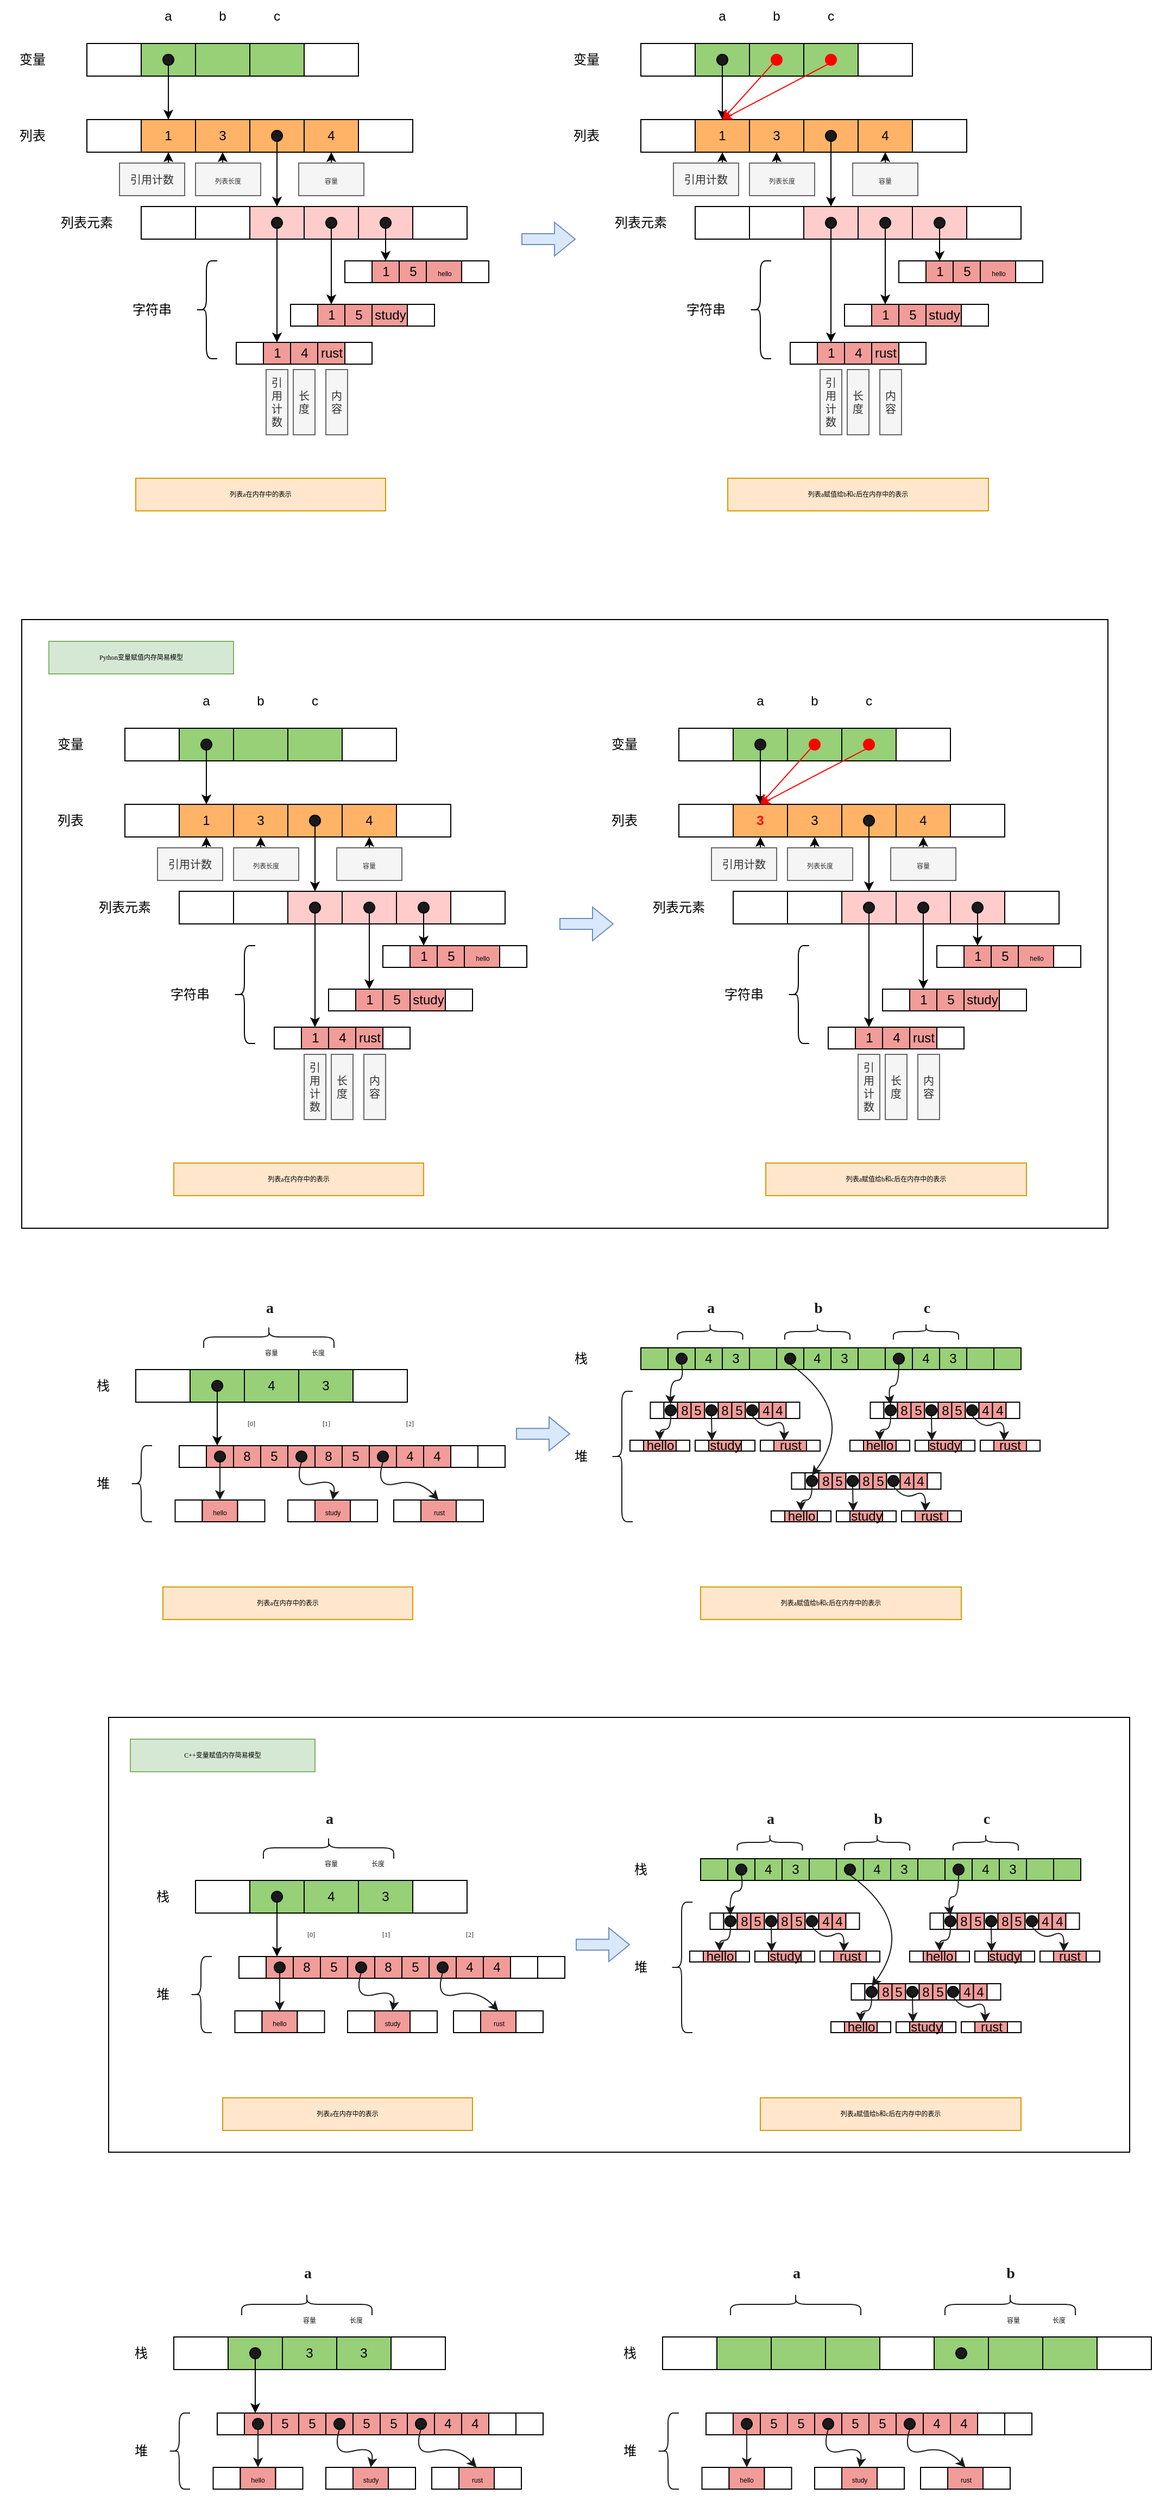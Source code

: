 <mxfile version="20.4.0" type="github">
  <diagram id="dY9aSzTucE9fL7qV33QU" name="第 1 页">
    <mxGraphModel dx="894" dy="551" grid="1" gridSize="10" guides="1" tooltips="1" connect="1" arrows="1" fold="1" page="1" pageScale="1" pageWidth="827" pageHeight="1169" math="0" shadow="0">
      <root>
        <mxCell id="0" />
        <mxCell id="1" parent="0" />
        <mxCell id="f6hcrhnnZ-mqnc1Tao0L-2" value="" style="rounded=0;whiteSpace=wrap;html=1;" vertex="1" parent="1">
          <mxGeometry x="220" y="310" width="50" height="30" as="geometry" />
        </mxCell>
        <mxCell id="f6hcrhnnZ-mqnc1Tao0L-5" value="" style="rounded=0;whiteSpace=wrap;html=1;fillColor=#97D077;" vertex="1" parent="1">
          <mxGeometry x="270" y="310" width="50" height="30" as="geometry" />
        </mxCell>
        <mxCell id="f6hcrhnnZ-mqnc1Tao0L-6" value="" style="rounded=0;whiteSpace=wrap;html=1;fillColor=#97D077;" vertex="1" parent="1">
          <mxGeometry x="320" y="310" width="50" height="30" as="geometry" />
        </mxCell>
        <mxCell id="f6hcrhnnZ-mqnc1Tao0L-7" value="" style="rounded=0;whiteSpace=wrap;html=1;fillColor=#97D077;" vertex="1" parent="1">
          <mxGeometry x="370" y="310" width="50" height="30" as="geometry" />
        </mxCell>
        <mxCell id="f6hcrhnnZ-mqnc1Tao0L-8" value="" style="rounded=0;whiteSpace=wrap;html=1;" vertex="1" parent="1">
          <mxGeometry x="420" y="310" width="50" height="30" as="geometry" />
        </mxCell>
        <mxCell id="f6hcrhnnZ-mqnc1Tao0L-9" value="变量" style="text;html=1;strokeColor=none;fillColor=none;align=center;verticalAlign=middle;whiteSpace=wrap;rounded=0;" vertex="1" parent="1">
          <mxGeometry x="140" y="310" width="60" height="30" as="geometry" />
        </mxCell>
        <mxCell id="f6hcrhnnZ-mqnc1Tao0L-10" value="a" style="text;html=1;strokeColor=none;fillColor=none;align=center;verticalAlign=middle;whiteSpace=wrap;rounded=0;" vertex="1" parent="1">
          <mxGeometry x="265" y="270" width="60" height="30" as="geometry" />
        </mxCell>
        <mxCell id="f6hcrhnnZ-mqnc1Tao0L-11" value="b" style="text;html=1;strokeColor=none;fillColor=none;align=center;verticalAlign=middle;whiteSpace=wrap;rounded=0;" vertex="1" parent="1">
          <mxGeometry x="315" y="270" width="60" height="30" as="geometry" />
        </mxCell>
        <mxCell id="f6hcrhnnZ-mqnc1Tao0L-12" value="c" style="text;html=1;strokeColor=none;fillColor=none;align=center;verticalAlign=middle;whiteSpace=wrap;rounded=0;" vertex="1" parent="1">
          <mxGeometry x="365" y="270" width="60" height="30" as="geometry" />
        </mxCell>
        <mxCell id="f6hcrhnnZ-mqnc1Tao0L-22" value="" style="rounded=0;whiteSpace=wrap;html=1;" vertex="1" parent="1">
          <mxGeometry x="220" y="380" width="50" height="30" as="geometry" />
        </mxCell>
        <mxCell id="f6hcrhnnZ-mqnc1Tao0L-23" value="1" style="rounded=0;whiteSpace=wrap;html=1;fillColor=#FFB366;" vertex="1" parent="1">
          <mxGeometry x="270" y="380" width="50" height="30" as="geometry" />
        </mxCell>
        <mxCell id="f6hcrhnnZ-mqnc1Tao0L-24" value="3" style="rounded=0;whiteSpace=wrap;html=1;fillColor=#FFB366;" vertex="1" parent="1">
          <mxGeometry x="320" y="380" width="50" height="30" as="geometry" />
        </mxCell>
        <mxCell id="f6hcrhnnZ-mqnc1Tao0L-25" value="" style="rounded=0;whiteSpace=wrap;html=1;fillColor=#FFB366;" vertex="1" parent="1">
          <mxGeometry x="370" y="380" width="50" height="30" as="geometry" />
        </mxCell>
        <mxCell id="f6hcrhnnZ-mqnc1Tao0L-26" value="4" style="rounded=0;whiteSpace=wrap;html=1;fillColor=#FFB366;" vertex="1" parent="1">
          <mxGeometry x="420" y="380" width="50" height="30" as="geometry" />
        </mxCell>
        <mxCell id="f6hcrhnnZ-mqnc1Tao0L-30" value="" style="rounded=0;whiteSpace=wrap;html=1;" vertex="1" parent="1">
          <mxGeometry x="470" y="380" width="50" height="30" as="geometry" />
        </mxCell>
        <mxCell id="f6hcrhnnZ-mqnc1Tao0L-32" value="列表" style="text;html=1;strokeColor=none;fillColor=none;align=center;verticalAlign=middle;whiteSpace=wrap;rounded=0;" vertex="1" parent="1">
          <mxGeometry x="140" y="380" width="60" height="30" as="geometry" />
        </mxCell>
        <mxCell id="f6hcrhnnZ-mqnc1Tao0L-107" style="edgeStyle=orthogonalEdgeStyle;rounded=0;orthogonalLoop=1;jettySize=auto;html=1;exitX=0.5;exitY=0;exitDx=0;exitDy=0;entryX=0.5;entryY=1;entryDx=0;entryDy=0;fontFamily=Verdana;fontSize=6;" edge="1" parent="1" source="f6hcrhnnZ-mqnc1Tao0L-35" target="f6hcrhnnZ-mqnc1Tao0L-23">
          <mxGeometry relative="1" as="geometry" />
        </mxCell>
        <mxCell id="f6hcrhnnZ-mqnc1Tao0L-35" value="&lt;font style=&quot;font-size: 10px;&quot;&gt;引用计数&lt;/font&gt;" style="text;html=1;strokeColor=#666666;fillColor=#f5f5f5;align=center;verticalAlign=middle;whiteSpace=wrap;rounded=0;fontSize=10;fontColor=#333333;" vertex="1" parent="1">
          <mxGeometry x="250" y="420" width="60" height="30" as="geometry" />
        </mxCell>
        <mxCell id="f6hcrhnnZ-mqnc1Tao0L-106" style="edgeStyle=orthogonalEdgeStyle;rounded=0;orthogonalLoop=1;jettySize=auto;html=1;exitX=0.5;exitY=0;exitDx=0;exitDy=0;entryX=0.5;entryY=1;entryDx=0;entryDy=0;fontFamily=Verdana;fontSize=6;" edge="1" parent="1" source="f6hcrhnnZ-mqnc1Tao0L-36" target="f6hcrhnnZ-mqnc1Tao0L-24">
          <mxGeometry relative="1" as="geometry" />
        </mxCell>
        <mxCell id="f6hcrhnnZ-mqnc1Tao0L-36" value="&lt;font style=&quot;font-size: 6px;&quot;&gt;列表长度&lt;/font&gt;" style="text;html=1;strokeColor=#666666;fillColor=#f5f5f5;align=center;verticalAlign=middle;whiteSpace=wrap;rounded=0;fontColor=#333333;" vertex="1" parent="1">
          <mxGeometry x="320" y="420" width="60" height="30" as="geometry" />
        </mxCell>
        <mxCell id="f6hcrhnnZ-mqnc1Tao0L-105" style="edgeStyle=orthogonalEdgeStyle;rounded=0;orthogonalLoop=1;jettySize=auto;html=1;exitX=0.5;exitY=0;exitDx=0;exitDy=0;entryX=0.5;entryY=1;entryDx=0;entryDy=0;fontFamily=Verdana;fontSize=6;" edge="1" parent="1" source="f6hcrhnnZ-mqnc1Tao0L-38" target="f6hcrhnnZ-mqnc1Tao0L-26">
          <mxGeometry relative="1" as="geometry" />
        </mxCell>
        <mxCell id="f6hcrhnnZ-mqnc1Tao0L-38" value="&lt;font style=&quot;font-size: 6px;&quot;&gt;容量&lt;/font&gt;" style="text;html=1;strokeColor=#666666;fillColor=#f5f5f5;align=center;verticalAlign=middle;whiteSpace=wrap;rounded=0;fontColor=#333333;" vertex="1" parent="1">
          <mxGeometry x="415" y="420" width="60" height="30" as="geometry" />
        </mxCell>
        <mxCell id="f6hcrhnnZ-mqnc1Tao0L-40" value="" style="rounded=0;whiteSpace=wrap;html=1;fillColor=#FFFFFF;" vertex="1" parent="1">
          <mxGeometry x="270" y="460" width="50" height="30" as="geometry" />
        </mxCell>
        <mxCell id="f6hcrhnnZ-mqnc1Tao0L-41" value="" style="rounded=0;whiteSpace=wrap;html=1;fillColor=#FFFFFF;" vertex="1" parent="1">
          <mxGeometry x="320" y="460" width="50" height="30" as="geometry" />
        </mxCell>
        <mxCell id="f6hcrhnnZ-mqnc1Tao0L-42" value="" style="rounded=0;whiteSpace=wrap;html=1;fillColor=#FFCCCC;" vertex="1" parent="1">
          <mxGeometry x="370" y="460" width="50" height="30" as="geometry" />
        </mxCell>
        <mxCell id="f6hcrhnnZ-mqnc1Tao0L-43" value="" style="rounded=0;whiteSpace=wrap;html=1;fillColor=#FFCCCC;" vertex="1" parent="1">
          <mxGeometry x="420" y="460" width="50" height="30" as="geometry" />
        </mxCell>
        <mxCell id="f6hcrhnnZ-mqnc1Tao0L-44" value="" style="rounded=0;whiteSpace=wrap;html=1;fillColor=#FFCCCC;" vertex="1" parent="1">
          <mxGeometry x="470" y="460" width="50" height="30" as="geometry" />
        </mxCell>
        <mxCell id="f6hcrhnnZ-mqnc1Tao0L-48" value="字符串" style="text;html=1;strokeColor=none;fillColor=none;align=center;verticalAlign=middle;whiteSpace=wrap;rounded=0;" vertex="1" parent="1">
          <mxGeometry x="250" y="540" width="60" height="30" as="geometry" />
        </mxCell>
        <mxCell id="f6hcrhnnZ-mqnc1Tao0L-50" value="" style="rounded=0;whiteSpace=wrap;html=1;" vertex="1" parent="1">
          <mxGeometry x="520" y="460" width="50" height="30" as="geometry" />
        </mxCell>
        <mxCell id="f6hcrhnnZ-mqnc1Tao0L-52" value="" style="rounded=0;whiteSpace=wrap;html=1;fillColor=#FFFFFF;" vertex="1" parent="1">
          <mxGeometry x="457.5" y="510" width="25" height="20" as="geometry" />
        </mxCell>
        <mxCell id="f6hcrhnnZ-mqnc1Tao0L-60" value="1" style="rounded=0;whiteSpace=wrap;html=1;fillColor=#F19C99;" vertex="1" parent="1">
          <mxGeometry x="482.5" y="510" width="25" height="20" as="geometry" />
        </mxCell>
        <mxCell id="f6hcrhnnZ-mqnc1Tao0L-61" value="5" style="rounded=0;whiteSpace=wrap;html=1;fillColor=#F19C99;" vertex="1" parent="1">
          <mxGeometry x="507.5" y="510" width="25" height="20" as="geometry" />
        </mxCell>
        <mxCell id="f6hcrhnnZ-mqnc1Tao0L-62" value="&lt;p&gt;&lt;font style=&quot;font-size: 6px;&quot;&gt;hello&lt;/font&gt;&lt;/p&gt;" style="rounded=0;whiteSpace=wrap;html=1;fillColor=#F19C99;" vertex="1" parent="1">
          <mxGeometry x="532.5" y="510" width="32.5" height="20" as="geometry" />
        </mxCell>
        <mxCell id="f6hcrhnnZ-mqnc1Tao0L-63" value="" style="rounded=0;whiteSpace=wrap;html=1;fillColor=#FFFFFF;" vertex="1" parent="1">
          <mxGeometry x="565" y="510" width="25" height="20" as="geometry" />
        </mxCell>
        <mxCell id="f6hcrhnnZ-mqnc1Tao0L-64" value="" style="rounded=0;whiteSpace=wrap;html=1;fillColor=#FFFFFF;" vertex="1" parent="1">
          <mxGeometry x="407.5" y="550" width="25" height="20" as="geometry" />
        </mxCell>
        <mxCell id="f6hcrhnnZ-mqnc1Tao0L-65" value="1" style="rounded=0;whiteSpace=wrap;html=1;fillColor=#F19C99;" vertex="1" parent="1">
          <mxGeometry x="432.5" y="550" width="25" height="20" as="geometry" />
        </mxCell>
        <mxCell id="f6hcrhnnZ-mqnc1Tao0L-66" value="5" style="rounded=0;whiteSpace=wrap;html=1;fillColor=#F19C99;" vertex="1" parent="1">
          <mxGeometry x="457.5" y="550" width="25" height="20" as="geometry" />
        </mxCell>
        <mxCell id="f6hcrhnnZ-mqnc1Tao0L-67" value="study" style="rounded=0;whiteSpace=wrap;html=1;fillColor=#F19C99;" vertex="1" parent="1">
          <mxGeometry x="482.5" y="550" width="32.5" height="20" as="geometry" />
        </mxCell>
        <mxCell id="f6hcrhnnZ-mqnc1Tao0L-68" value="" style="rounded=0;whiteSpace=wrap;html=1;fillColor=#FFFFFF;" vertex="1" parent="1">
          <mxGeometry x="515" y="550" width="25" height="20" as="geometry" />
        </mxCell>
        <mxCell id="f6hcrhnnZ-mqnc1Tao0L-69" value="" style="rounded=0;whiteSpace=wrap;html=1;fillColor=#FFFFFF;" vertex="1" parent="1">
          <mxGeometry x="357.5" y="585" width="25" height="20" as="geometry" />
        </mxCell>
        <mxCell id="f6hcrhnnZ-mqnc1Tao0L-70" value="1" style="rounded=0;whiteSpace=wrap;html=1;fillColor=#F19C99;" vertex="1" parent="1">
          <mxGeometry x="382.5" y="585" width="25" height="20" as="geometry" />
        </mxCell>
        <mxCell id="f6hcrhnnZ-mqnc1Tao0L-71" value="4" style="rounded=0;whiteSpace=wrap;html=1;fillColor=#F19C99;" vertex="1" parent="1">
          <mxGeometry x="407.5" y="585" width="25" height="20" as="geometry" />
        </mxCell>
        <mxCell id="f6hcrhnnZ-mqnc1Tao0L-72" value="rust" style="rounded=0;whiteSpace=wrap;html=1;fillColor=#F19C99;" vertex="1" parent="1">
          <mxGeometry x="432.5" y="585" width="25" height="20" as="geometry" />
        </mxCell>
        <mxCell id="f6hcrhnnZ-mqnc1Tao0L-73" value="" style="rounded=0;whiteSpace=wrap;html=1;fillColor=#FFFFFF;" vertex="1" parent="1">
          <mxGeometry x="457.5" y="585" width="25" height="20" as="geometry" />
        </mxCell>
        <mxCell id="f6hcrhnnZ-mqnc1Tao0L-80" style="edgeStyle=orthogonalEdgeStyle;rounded=0;orthogonalLoop=1;jettySize=auto;html=1;exitX=0.5;exitY=1;exitDx=0;exitDy=0;fontFamily=Helvetica;fontSize=6;" edge="1" parent="1" source="f6hcrhnnZ-mqnc1Tao0L-42" target="f6hcrhnnZ-mqnc1Tao0L-42">
          <mxGeometry relative="1" as="geometry" />
        </mxCell>
        <mxCell id="f6hcrhnnZ-mqnc1Tao0L-85" style="edgeStyle=orthogonalEdgeStyle;rounded=0;orthogonalLoop=1;jettySize=auto;html=1;exitX=0.5;exitY=1;exitDx=0;exitDy=0;entryX=0.5;entryY=0;entryDx=0;entryDy=0;fontFamily=Helvetica;fontSize=6;" edge="1" parent="1" source="f6hcrhnnZ-mqnc1Tao0L-84" target="f6hcrhnnZ-mqnc1Tao0L-70">
          <mxGeometry relative="1" as="geometry" />
        </mxCell>
        <mxCell id="f6hcrhnnZ-mqnc1Tao0L-84" value="" style="ellipse;whiteSpace=wrap;html=1;aspect=fixed;fontFamily=Helvetica;fontSize=6;fillColor=#1A1A1A;" vertex="1" parent="1">
          <mxGeometry x="390" y="470" width="10" height="10" as="geometry" />
        </mxCell>
        <mxCell id="f6hcrhnnZ-mqnc1Tao0L-90" style="edgeStyle=orthogonalEdgeStyle;rounded=0;orthogonalLoop=1;jettySize=auto;html=1;exitX=0.5;exitY=1;exitDx=0;exitDy=0;entryX=0.5;entryY=0;entryDx=0;entryDy=0;fontFamily=Helvetica;fontSize=6;" edge="1" parent="1" source="f6hcrhnnZ-mqnc1Tao0L-86" target="f6hcrhnnZ-mqnc1Tao0L-65">
          <mxGeometry relative="1" as="geometry" />
        </mxCell>
        <mxCell id="f6hcrhnnZ-mqnc1Tao0L-86" value="" style="ellipse;whiteSpace=wrap;html=1;aspect=fixed;fontFamily=Helvetica;fontSize=6;fillColor=#1A1A1A;" vertex="1" parent="1">
          <mxGeometry x="440" y="470" width="10" height="10" as="geometry" />
        </mxCell>
        <mxCell id="f6hcrhnnZ-mqnc1Tao0L-91" style="edgeStyle=orthogonalEdgeStyle;rounded=0;orthogonalLoop=1;jettySize=auto;html=1;exitX=0.5;exitY=1;exitDx=0;exitDy=0;entryX=0.5;entryY=0;entryDx=0;entryDy=0;fontFamily=Helvetica;fontSize=6;" edge="1" parent="1" source="f6hcrhnnZ-mqnc1Tao0L-87" target="f6hcrhnnZ-mqnc1Tao0L-60">
          <mxGeometry relative="1" as="geometry" />
        </mxCell>
        <mxCell id="f6hcrhnnZ-mqnc1Tao0L-87" value="" style="ellipse;whiteSpace=wrap;html=1;aspect=fixed;fontFamily=Helvetica;fontSize=6;fillColor=#1A1A1A;" vertex="1" parent="1">
          <mxGeometry x="490" y="470" width="10" height="10" as="geometry" />
        </mxCell>
        <mxCell id="f6hcrhnnZ-mqnc1Tao0L-92" style="edgeStyle=orthogonalEdgeStyle;rounded=0;orthogonalLoop=1;jettySize=auto;html=1;exitX=0.5;exitY=1;exitDx=0;exitDy=0;entryX=0.5;entryY=0;entryDx=0;entryDy=0;fontFamily=Helvetica;fontSize=6;" edge="1" parent="1" source="f6hcrhnnZ-mqnc1Tao0L-88" target="f6hcrhnnZ-mqnc1Tao0L-42">
          <mxGeometry relative="1" as="geometry" />
        </mxCell>
        <mxCell id="f6hcrhnnZ-mqnc1Tao0L-88" value="" style="ellipse;whiteSpace=wrap;html=1;aspect=fixed;fontFamily=Helvetica;fontSize=6;fillColor=#1A1A1A;" vertex="1" parent="1">
          <mxGeometry x="390" y="390" width="10" height="10" as="geometry" />
        </mxCell>
        <mxCell id="f6hcrhnnZ-mqnc1Tao0L-93" style="edgeStyle=orthogonalEdgeStyle;rounded=0;orthogonalLoop=1;jettySize=auto;html=1;exitX=0.5;exitY=1;exitDx=0;exitDy=0;entryX=0.5;entryY=0;entryDx=0;entryDy=0;fontFamily=Helvetica;fontSize=6;" edge="1" parent="1" source="f6hcrhnnZ-mqnc1Tao0L-89" target="f6hcrhnnZ-mqnc1Tao0L-23">
          <mxGeometry relative="1" as="geometry" />
        </mxCell>
        <mxCell id="f6hcrhnnZ-mqnc1Tao0L-89" value="" style="ellipse;whiteSpace=wrap;html=1;aspect=fixed;fontFamily=Helvetica;fontSize=6;fillColor=#1A1A1A;" vertex="1" parent="1">
          <mxGeometry x="290" y="320" width="10" height="10" as="geometry" />
        </mxCell>
        <mxCell id="f6hcrhnnZ-mqnc1Tao0L-94" value="" style="shape=curlyBracket;whiteSpace=wrap;html=1;rounded=1;fontFamily=Helvetica;fontSize=6;fillColor=#1A1A1A;" vertex="1" parent="1">
          <mxGeometry x="320" y="510" width="20" height="90" as="geometry" />
        </mxCell>
        <mxCell id="f6hcrhnnZ-mqnc1Tao0L-95" value="列表元素" style="text;html=1;strokeColor=none;fillColor=none;align=center;verticalAlign=middle;whiteSpace=wrap;rounded=0;" vertex="1" parent="1">
          <mxGeometry x="190" y="460" width="60" height="30" as="geometry" />
        </mxCell>
        <mxCell id="f6hcrhnnZ-mqnc1Tao0L-109" value="&lt;font style=&quot;font-size: 10px;&quot;&gt;引用计数&lt;/font&gt;" style="text;html=1;strokeColor=#666666;fillColor=#f5f5f5;align=center;verticalAlign=middle;whiteSpace=wrap;rounded=0;fontSize=10;fontColor=#333333;" vertex="1" parent="1">
          <mxGeometry x="385" y="610" width="20" height="60" as="geometry" />
        </mxCell>
        <mxCell id="f6hcrhnnZ-mqnc1Tao0L-110" value="&lt;font style=&quot;font-size: 10px;&quot;&gt;长度&lt;/font&gt;" style="text;html=1;strokeColor=#666666;fillColor=#f5f5f5;align=center;verticalAlign=middle;whiteSpace=wrap;rounded=0;fontSize=10;fontColor=#333333;" vertex="1" parent="1">
          <mxGeometry x="410" y="610" width="20" height="60" as="geometry" />
        </mxCell>
        <mxCell id="f6hcrhnnZ-mqnc1Tao0L-111" value="内容" style="text;html=1;strokeColor=#666666;fillColor=#f5f5f5;align=center;verticalAlign=middle;whiteSpace=wrap;rounded=0;fontSize=10;fontColor=#333333;" vertex="1" parent="1">
          <mxGeometry x="440" y="610" width="20" height="60" as="geometry" />
        </mxCell>
        <mxCell id="f6hcrhnnZ-mqnc1Tao0L-112" value="" style="rounded=0;whiteSpace=wrap;html=1;" vertex="1" parent="1">
          <mxGeometry x="730" y="310" width="50" height="30" as="geometry" />
        </mxCell>
        <mxCell id="f6hcrhnnZ-mqnc1Tao0L-113" value="" style="rounded=0;whiteSpace=wrap;html=1;fillColor=#97D077;" vertex="1" parent="1">
          <mxGeometry x="780" y="310" width="50" height="30" as="geometry" />
        </mxCell>
        <mxCell id="f6hcrhnnZ-mqnc1Tao0L-114" value="" style="rounded=0;whiteSpace=wrap;html=1;fillColor=#97D077;" vertex="1" parent="1">
          <mxGeometry x="830" y="310" width="50" height="30" as="geometry" />
        </mxCell>
        <mxCell id="f6hcrhnnZ-mqnc1Tao0L-115" value="" style="rounded=0;whiteSpace=wrap;html=1;fillColor=#97D077;" vertex="1" parent="1">
          <mxGeometry x="880" y="310" width="50" height="30" as="geometry" />
        </mxCell>
        <mxCell id="f6hcrhnnZ-mqnc1Tao0L-116" value="" style="rounded=0;whiteSpace=wrap;html=1;" vertex="1" parent="1">
          <mxGeometry x="930" y="310" width="50" height="30" as="geometry" />
        </mxCell>
        <mxCell id="f6hcrhnnZ-mqnc1Tao0L-117" value="变量" style="text;html=1;strokeColor=none;fillColor=none;align=center;verticalAlign=middle;whiteSpace=wrap;rounded=0;" vertex="1" parent="1">
          <mxGeometry x="650" y="310" width="60" height="30" as="geometry" />
        </mxCell>
        <mxCell id="f6hcrhnnZ-mqnc1Tao0L-118" value="a" style="text;html=1;strokeColor=none;fillColor=none;align=center;verticalAlign=middle;whiteSpace=wrap;rounded=0;" vertex="1" parent="1">
          <mxGeometry x="775" y="270" width="60" height="30" as="geometry" />
        </mxCell>
        <mxCell id="f6hcrhnnZ-mqnc1Tao0L-119" value="b" style="text;html=1;strokeColor=none;fillColor=none;align=center;verticalAlign=middle;whiteSpace=wrap;rounded=0;" vertex="1" parent="1">
          <mxGeometry x="825" y="270" width="60" height="30" as="geometry" />
        </mxCell>
        <mxCell id="f6hcrhnnZ-mqnc1Tao0L-120" value="c" style="text;html=1;strokeColor=none;fillColor=none;align=center;verticalAlign=middle;whiteSpace=wrap;rounded=0;" vertex="1" parent="1">
          <mxGeometry x="875" y="270" width="60" height="30" as="geometry" />
        </mxCell>
        <mxCell id="f6hcrhnnZ-mqnc1Tao0L-121" value="" style="rounded=0;whiteSpace=wrap;html=1;" vertex="1" parent="1">
          <mxGeometry x="730" y="380" width="50" height="30" as="geometry" />
        </mxCell>
        <mxCell id="f6hcrhnnZ-mqnc1Tao0L-122" value="1" style="rounded=0;whiteSpace=wrap;html=1;fillColor=#FFB366;" vertex="1" parent="1">
          <mxGeometry x="780" y="380" width="50" height="30" as="geometry" />
        </mxCell>
        <mxCell id="f6hcrhnnZ-mqnc1Tao0L-123" value="3" style="rounded=0;whiteSpace=wrap;html=1;fillColor=#FFB366;" vertex="1" parent="1">
          <mxGeometry x="830" y="380" width="50" height="30" as="geometry" />
        </mxCell>
        <mxCell id="f6hcrhnnZ-mqnc1Tao0L-124" value="" style="rounded=0;whiteSpace=wrap;html=1;fillColor=#FFB366;" vertex="1" parent="1">
          <mxGeometry x="880" y="380" width="50" height="30" as="geometry" />
        </mxCell>
        <mxCell id="f6hcrhnnZ-mqnc1Tao0L-125" value="4" style="rounded=0;whiteSpace=wrap;html=1;fillColor=#FFB366;" vertex="1" parent="1">
          <mxGeometry x="930" y="380" width="50" height="30" as="geometry" />
        </mxCell>
        <mxCell id="f6hcrhnnZ-mqnc1Tao0L-126" value="" style="rounded=0;whiteSpace=wrap;html=1;" vertex="1" parent="1">
          <mxGeometry x="980" y="380" width="50" height="30" as="geometry" />
        </mxCell>
        <mxCell id="f6hcrhnnZ-mqnc1Tao0L-127" value="列表" style="text;html=1;strokeColor=none;fillColor=none;align=center;verticalAlign=middle;whiteSpace=wrap;rounded=0;" vertex="1" parent="1">
          <mxGeometry x="650" y="380" width="60" height="30" as="geometry" />
        </mxCell>
        <mxCell id="f6hcrhnnZ-mqnc1Tao0L-128" style="edgeStyle=orthogonalEdgeStyle;rounded=0;orthogonalLoop=1;jettySize=auto;html=1;exitX=0.5;exitY=0;exitDx=0;exitDy=0;entryX=0.5;entryY=1;entryDx=0;entryDy=0;fontFamily=Verdana;fontSize=6;" edge="1" parent="1" source="f6hcrhnnZ-mqnc1Tao0L-129" target="f6hcrhnnZ-mqnc1Tao0L-122">
          <mxGeometry relative="1" as="geometry" />
        </mxCell>
        <mxCell id="f6hcrhnnZ-mqnc1Tao0L-129" value="&lt;font style=&quot;font-size: 10px;&quot;&gt;引用计数&lt;/font&gt;" style="text;html=1;strokeColor=#666666;fillColor=#f5f5f5;align=center;verticalAlign=middle;whiteSpace=wrap;rounded=0;fontSize=10;fontColor=#333333;" vertex="1" parent="1">
          <mxGeometry x="760" y="420" width="60" height="30" as="geometry" />
        </mxCell>
        <mxCell id="f6hcrhnnZ-mqnc1Tao0L-130" style="edgeStyle=orthogonalEdgeStyle;rounded=0;orthogonalLoop=1;jettySize=auto;html=1;exitX=0.5;exitY=0;exitDx=0;exitDy=0;entryX=0.5;entryY=1;entryDx=0;entryDy=0;fontFamily=Verdana;fontSize=6;" edge="1" parent="1" source="f6hcrhnnZ-mqnc1Tao0L-131" target="f6hcrhnnZ-mqnc1Tao0L-123">
          <mxGeometry relative="1" as="geometry" />
        </mxCell>
        <mxCell id="f6hcrhnnZ-mqnc1Tao0L-131" value="&lt;font style=&quot;font-size: 6px;&quot;&gt;列表长度&lt;/font&gt;" style="text;html=1;strokeColor=#666666;fillColor=#f5f5f5;align=center;verticalAlign=middle;whiteSpace=wrap;rounded=0;fontColor=#333333;" vertex="1" parent="1">
          <mxGeometry x="830" y="420" width="60" height="30" as="geometry" />
        </mxCell>
        <mxCell id="f6hcrhnnZ-mqnc1Tao0L-132" style="edgeStyle=orthogonalEdgeStyle;rounded=0;orthogonalLoop=1;jettySize=auto;html=1;exitX=0.5;exitY=0;exitDx=0;exitDy=0;entryX=0.5;entryY=1;entryDx=0;entryDy=0;fontFamily=Verdana;fontSize=6;" edge="1" parent="1" source="f6hcrhnnZ-mqnc1Tao0L-133" target="f6hcrhnnZ-mqnc1Tao0L-125">
          <mxGeometry relative="1" as="geometry" />
        </mxCell>
        <mxCell id="f6hcrhnnZ-mqnc1Tao0L-133" value="&lt;font style=&quot;font-size: 6px;&quot;&gt;容量&lt;/font&gt;" style="text;html=1;strokeColor=#666666;fillColor=#f5f5f5;align=center;verticalAlign=middle;whiteSpace=wrap;rounded=0;fontColor=#333333;" vertex="1" parent="1">
          <mxGeometry x="925" y="420" width="60" height="30" as="geometry" />
        </mxCell>
        <mxCell id="f6hcrhnnZ-mqnc1Tao0L-134" value="" style="rounded=0;whiteSpace=wrap;html=1;fillColor=#FFFFFF;" vertex="1" parent="1">
          <mxGeometry x="780" y="460" width="50" height="30" as="geometry" />
        </mxCell>
        <mxCell id="f6hcrhnnZ-mqnc1Tao0L-135" value="" style="rounded=0;whiteSpace=wrap;html=1;fillColor=#FFFFFF;" vertex="1" parent="1">
          <mxGeometry x="830" y="460" width="50" height="30" as="geometry" />
        </mxCell>
        <mxCell id="f6hcrhnnZ-mqnc1Tao0L-136" value="" style="rounded=0;whiteSpace=wrap;html=1;fillColor=#FFCCCC;" vertex="1" parent="1">
          <mxGeometry x="880" y="460" width="50" height="30" as="geometry" />
        </mxCell>
        <mxCell id="f6hcrhnnZ-mqnc1Tao0L-137" value="" style="rounded=0;whiteSpace=wrap;html=1;fillColor=#FFCCCC;" vertex="1" parent="1">
          <mxGeometry x="930" y="460" width="50" height="30" as="geometry" />
        </mxCell>
        <mxCell id="f6hcrhnnZ-mqnc1Tao0L-138" value="" style="rounded=0;whiteSpace=wrap;html=1;fillColor=#FFCCCC;" vertex="1" parent="1">
          <mxGeometry x="980" y="460" width="50" height="30" as="geometry" />
        </mxCell>
        <mxCell id="f6hcrhnnZ-mqnc1Tao0L-139" value="字符串" style="text;html=1;strokeColor=none;fillColor=none;align=center;verticalAlign=middle;whiteSpace=wrap;rounded=0;" vertex="1" parent="1">
          <mxGeometry x="760" y="540" width="60" height="30" as="geometry" />
        </mxCell>
        <mxCell id="f6hcrhnnZ-mqnc1Tao0L-140" value="" style="rounded=0;whiteSpace=wrap;html=1;" vertex="1" parent="1">
          <mxGeometry x="1030" y="460" width="50" height="30" as="geometry" />
        </mxCell>
        <mxCell id="f6hcrhnnZ-mqnc1Tao0L-141" value="" style="rounded=0;whiteSpace=wrap;html=1;fillColor=#FFFFFF;" vertex="1" parent="1">
          <mxGeometry x="967.5" y="510" width="25" height="20" as="geometry" />
        </mxCell>
        <mxCell id="f6hcrhnnZ-mqnc1Tao0L-142" value="1" style="rounded=0;whiteSpace=wrap;html=1;fillColor=#F19C99;" vertex="1" parent="1">
          <mxGeometry x="992.5" y="510" width="25" height="20" as="geometry" />
        </mxCell>
        <mxCell id="f6hcrhnnZ-mqnc1Tao0L-143" value="5" style="rounded=0;whiteSpace=wrap;html=1;fillColor=#F19C99;" vertex="1" parent="1">
          <mxGeometry x="1017.5" y="510" width="25" height="20" as="geometry" />
        </mxCell>
        <mxCell id="f6hcrhnnZ-mqnc1Tao0L-144" value="&lt;p&gt;&lt;font style=&quot;font-size: 6px;&quot;&gt;hello&lt;/font&gt;&lt;/p&gt;" style="rounded=0;whiteSpace=wrap;html=1;fillColor=#F19C99;" vertex="1" parent="1">
          <mxGeometry x="1042.5" y="510" width="32.5" height="20" as="geometry" />
        </mxCell>
        <mxCell id="f6hcrhnnZ-mqnc1Tao0L-145" value="" style="rounded=0;whiteSpace=wrap;html=1;fillColor=#FFFFFF;" vertex="1" parent="1">
          <mxGeometry x="1075" y="510" width="25" height="20" as="geometry" />
        </mxCell>
        <mxCell id="f6hcrhnnZ-mqnc1Tao0L-146" value="" style="rounded=0;whiteSpace=wrap;html=1;fillColor=#FFFFFF;" vertex="1" parent="1">
          <mxGeometry x="917.5" y="550" width="25" height="20" as="geometry" />
        </mxCell>
        <mxCell id="f6hcrhnnZ-mqnc1Tao0L-147" value="1" style="rounded=0;whiteSpace=wrap;html=1;fillColor=#F19C99;" vertex="1" parent="1">
          <mxGeometry x="942.5" y="550" width="25" height="20" as="geometry" />
        </mxCell>
        <mxCell id="f6hcrhnnZ-mqnc1Tao0L-148" value="5" style="rounded=0;whiteSpace=wrap;html=1;fillColor=#F19C99;" vertex="1" parent="1">
          <mxGeometry x="967.5" y="550" width="25" height="20" as="geometry" />
        </mxCell>
        <mxCell id="f6hcrhnnZ-mqnc1Tao0L-149" value="study" style="rounded=0;whiteSpace=wrap;html=1;fillColor=#F19C99;" vertex="1" parent="1">
          <mxGeometry x="992.5" y="550" width="32.5" height="20" as="geometry" />
        </mxCell>
        <mxCell id="f6hcrhnnZ-mqnc1Tao0L-150" value="" style="rounded=0;whiteSpace=wrap;html=1;fillColor=#FFFFFF;" vertex="1" parent="1">
          <mxGeometry x="1025" y="550" width="25" height="20" as="geometry" />
        </mxCell>
        <mxCell id="f6hcrhnnZ-mqnc1Tao0L-151" value="" style="rounded=0;whiteSpace=wrap;html=1;fillColor=#FFFFFF;" vertex="1" parent="1">
          <mxGeometry x="867.5" y="585" width="25" height="20" as="geometry" />
        </mxCell>
        <mxCell id="f6hcrhnnZ-mqnc1Tao0L-152" value="1" style="rounded=0;whiteSpace=wrap;html=1;fillColor=#F19C99;" vertex="1" parent="1">
          <mxGeometry x="892.5" y="585" width="25" height="20" as="geometry" />
        </mxCell>
        <mxCell id="f6hcrhnnZ-mqnc1Tao0L-153" value="4" style="rounded=0;whiteSpace=wrap;html=1;fillColor=#F19C99;" vertex="1" parent="1">
          <mxGeometry x="917.5" y="585" width="25" height="20" as="geometry" />
        </mxCell>
        <mxCell id="f6hcrhnnZ-mqnc1Tao0L-154" value="rust" style="rounded=0;whiteSpace=wrap;html=1;fillColor=#F19C99;" vertex="1" parent="1">
          <mxGeometry x="942.5" y="585" width="25" height="20" as="geometry" />
        </mxCell>
        <mxCell id="f6hcrhnnZ-mqnc1Tao0L-155" value="" style="rounded=0;whiteSpace=wrap;html=1;fillColor=#FFFFFF;" vertex="1" parent="1">
          <mxGeometry x="967.5" y="585" width="25" height="20" as="geometry" />
        </mxCell>
        <mxCell id="f6hcrhnnZ-mqnc1Tao0L-156" style="edgeStyle=orthogonalEdgeStyle;rounded=0;orthogonalLoop=1;jettySize=auto;html=1;exitX=0.5;exitY=1;exitDx=0;exitDy=0;fontFamily=Helvetica;fontSize=6;" edge="1" parent="1" source="f6hcrhnnZ-mqnc1Tao0L-136" target="f6hcrhnnZ-mqnc1Tao0L-136">
          <mxGeometry relative="1" as="geometry" />
        </mxCell>
        <mxCell id="f6hcrhnnZ-mqnc1Tao0L-157" style="edgeStyle=orthogonalEdgeStyle;rounded=0;orthogonalLoop=1;jettySize=auto;html=1;exitX=0.5;exitY=1;exitDx=0;exitDy=0;entryX=0.5;entryY=0;entryDx=0;entryDy=0;fontFamily=Helvetica;fontSize=6;" edge="1" parent="1" source="f6hcrhnnZ-mqnc1Tao0L-158" target="f6hcrhnnZ-mqnc1Tao0L-152">
          <mxGeometry relative="1" as="geometry" />
        </mxCell>
        <mxCell id="f6hcrhnnZ-mqnc1Tao0L-158" value="" style="ellipse;whiteSpace=wrap;html=1;aspect=fixed;fontFamily=Helvetica;fontSize=6;fillColor=#1A1A1A;" vertex="1" parent="1">
          <mxGeometry x="900" y="470" width="10" height="10" as="geometry" />
        </mxCell>
        <mxCell id="f6hcrhnnZ-mqnc1Tao0L-159" style="edgeStyle=orthogonalEdgeStyle;rounded=0;orthogonalLoop=1;jettySize=auto;html=1;exitX=0.5;exitY=1;exitDx=0;exitDy=0;entryX=0.5;entryY=0;entryDx=0;entryDy=0;fontFamily=Helvetica;fontSize=6;" edge="1" parent="1" source="f6hcrhnnZ-mqnc1Tao0L-160" target="f6hcrhnnZ-mqnc1Tao0L-147">
          <mxGeometry relative="1" as="geometry" />
        </mxCell>
        <mxCell id="f6hcrhnnZ-mqnc1Tao0L-160" value="" style="ellipse;whiteSpace=wrap;html=1;aspect=fixed;fontFamily=Helvetica;fontSize=6;fillColor=#1A1A1A;" vertex="1" parent="1">
          <mxGeometry x="950" y="470" width="10" height="10" as="geometry" />
        </mxCell>
        <mxCell id="f6hcrhnnZ-mqnc1Tao0L-161" style="edgeStyle=orthogonalEdgeStyle;rounded=0;orthogonalLoop=1;jettySize=auto;html=1;exitX=0.5;exitY=1;exitDx=0;exitDy=0;entryX=0.5;entryY=0;entryDx=0;entryDy=0;fontFamily=Helvetica;fontSize=6;" edge="1" parent="1" source="f6hcrhnnZ-mqnc1Tao0L-162" target="f6hcrhnnZ-mqnc1Tao0L-142">
          <mxGeometry relative="1" as="geometry" />
        </mxCell>
        <mxCell id="f6hcrhnnZ-mqnc1Tao0L-162" value="" style="ellipse;whiteSpace=wrap;html=1;aspect=fixed;fontFamily=Helvetica;fontSize=6;fillColor=#1A1A1A;" vertex="1" parent="1">
          <mxGeometry x="1000" y="470" width="10" height="10" as="geometry" />
        </mxCell>
        <mxCell id="f6hcrhnnZ-mqnc1Tao0L-163" style="edgeStyle=orthogonalEdgeStyle;rounded=0;orthogonalLoop=1;jettySize=auto;html=1;exitX=0.5;exitY=1;exitDx=0;exitDy=0;entryX=0.5;entryY=0;entryDx=0;entryDy=0;fontFamily=Helvetica;fontSize=6;" edge="1" parent="1" source="f6hcrhnnZ-mqnc1Tao0L-164" target="f6hcrhnnZ-mqnc1Tao0L-136">
          <mxGeometry relative="1" as="geometry" />
        </mxCell>
        <mxCell id="f6hcrhnnZ-mqnc1Tao0L-164" value="" style="ellipse;whiteSpace=wrap;html=1;aspect=fixed;fontFamily=Helvetica;fontSize=6;fillColor=#1A1A1A;" vertex="1" parent="1">
          <mxGeometry x="900" y="390" width="10" height="10" as="geometry" />
        </mxCell>
        <mxCell id="f6hcrhnnZ-mqnc1Tao0L-165" style="edgeStyle=orthogonalEdgeStyle;rounded=0;orthogonalLoop=1;jettySize=auto;html=1;exitX=0.5;exitY=1;exitDx=0;exitDy=0;entryX=0.5;entryY=0;entryDx=0;entryDy=0;fontFamily=Helvetica;fontSize=6;" edge="1" parent="1" source="f6hcrhnnZ-mqnc1Tao0L-166" target="f6hcrhnnZ-mqnc1Tao0L-122">
          <mxGeometry relative="1" as="geometry" />
        </mxCell>
        <mxCell id="f6hcrhnnZ-mqnc1Tao0L-166" value="" style="ellipse;whiteSpace=wrap;html=1;aspect=fixed;fontFamily=Helvetica;fontSize=6;fillColor=#1A1A1A;" vertex="1" parent="1">
          <mxGeometry x="800" y="320" width="10" height="10" as="geometry" />
        </mxCell>
        <mxCell id="f6hcrhnnZ-mqnc1Tao0L-167" value="" style="shape=curlyBracket;whiteSpace=wrap;html=1;rounded=1;fontFamily=Helvetica;fontSize=6;fillColor=#1A1A1A;" vertex="1" parent="1">
          <mxGeometry x="830" y="510" width="20" height="90" as="geometry" />
        </mxCell>
        <mxCell id="f6hcrhnnZ-mqnc1Tao0L-168" value="列表元素" style="text;html=1;strokeColor=none;fillColor=none;align=center;verticalAlign=middle;whiteSpace=wrap;rounded=0;" vertex="1" parent="1">
          <mxGeometry x="700" y="460" width="60" height="30" as="geometry" />
        </mxCell>
        <mxCell id="f6hcrhnnZ-mqnc1Tao0L-169" value="&lt;font style=&quot;font-size: 10px;&quot;&gt;引用计数&lt;/font&gt;" style="text;html=1;strokeColor=#666666;fillColor=#f5f5f5;align=center;verticalAlign=middle;whiteSpace=wrap;rounded=0;fontSize=10;fontColor=#333333;" vertex="1" parent="1">
          <mxGeometry x="895" y="610" width="20" height="60" as="geometry" />
        </mxCell>
        <mxCell id="f6hcrhnnZ-mqnc1Tao0L-170" value="&lt;font style=&quot;font-size: 10px;&quot;&gt;长度&lt;/font&gt;" style="text;html=1;strokeColor=#666666;fillColor=#f5f5f5;align=center;verticalAlign=middle;whiteSpace=wrap;rounded=0;fontSize=10;fontColor=#333333;" vertex="1" parent="1">
          <mxGeometry x="920" y="610" width="20" height="60" as="geometry" />
        </mxCell>
        <mxCell id="f6hcrhnnZ-mqnc1Tao0L-171" value="内容" style="text;html=1;strokeColor=#666666;fillColor=#f5f5f5;align=center;verticalAlign=middle;whiteSpace=wrap;rounded=0;fontSize=10;fontColor=#333333;" vertex="1" parent="1">
          <mxGeometry x="950" y="610" width="20" height="60" as="geometry" />
        </mxCell>
        <mxCell id="f6hcrhnnZ-mqnc1Tao0L-172" value="" style="ellipse;whiteSpace=wrap;html=1;aspect=fixed;fontFamily=Helvetica;fontSize=6;fillColor=#FF0000;strokeColor=#FF0000;" vertex="1" parent="1">
          <mxGeometry x="850" y="320" width="10" height="10" as="geometry" />
        </mxCell>
        <mxCell id="f6hcrhnnZ-mqnc1Tao0L-173" value="" style="ellipse;whiteSpace=wrap;html=1;aspect=fixed;fontFamily=Helvetica;fontSize=6;fillColor=#FF0000;strokeColor=#FF0000;" vertex="1" parent="1">
          <mxGeometry x="900" y="320" width="10" height="10" as="geometry" />
        </mxCell>
        <mxCell id="f6hcrhnnZ-mqnc1Tao0L-175" value="" style="endArrow=classic;html=1;rounded=0;fontFamily=Verdana;fontSize=6;exitX=0;exitY=1;exitDx=0;exitDy=0;entryX=0.5;entryY=0;entryDx=0;entryDy=0;strokeColor=#FF0000;" edge="1" parent="1" source="f6hcrhnnZ-mqnc1Tao0L-172" target="f6hcrhnnZ-mqnc1Tao0L-122">
          <mxGeometry width="50" height="50" relative="1" as="geometry">
            <mxPoint x="850" y="350" as="sourcePoint" />
            <mxPoint x="800" y="380" as="targetPoint" />
          </mxGeometry>
        </mxCell>
        <mxCell id="f6hcrhnnZ-mqnc1Tao0L-178" value="" style="endArrow=classic;html=1;rounded=0;fontFamily=Verdana;fontSize=6;exitX=0;exitY=1;exitDx=0;exitDy=0;entryX=0.5;entryY=0;entryDx=0;entryDy=0;strokeColor=#FF0000;" edge="1" parent="1" target="f6hcrhnnZ-mqnc1Tao0L-122">
          <mxGeometry width="50" height="50" relative="1" as="geometry">
            <mxPoint x="903.234" y="328.536" as="sourcePoint" />
            <mxPoint x="856.77" y="380" as="targetPoint" />
          </mxGeometry>
        </mxCell>
        <mxCell id="f6hcrhnnZ-mqnc1Tao0L-179" value="" style="shape=flexArrow;endArrow=classic;html=1;rounded=0;strokeColor=#6c8ebf;fontFamily=Verdana;fontSize=6;fillColor=#dae8fc;" edge="1" parent="1">
          <mxGeometry width="50" height="50" relative="1" as="geometry">
            <mxPoint x="620" y="490" as="sourcePoint" />
            <mxPoint x="670" y="490" as="targetPoint" />
          </mxGeometry>
        </mxCell>
        <mxCell id="f6hcrhnnZ-mqnc1Tao0L-180" value="列表a在内存中的表示" style="rounded=0;whiteSpace=wrap;html=1;strokeColor=#d79b00;fontFamily=Verdana;fontSize=6;fillColor=#ffe6cc;" vertex="1" parent="1">
          <mxGeometry x="265" y="710" width="230" height="30" as="geometry" />
        </mxCell>
        <mxCell id="f6hcrhnnZ-mqnc1Tao0L-181" value="列表a赋值给b和c后在内存中的表示" style="rounded=0;whiteSpace=wrap;html=1;strokeColor=#d79b00;fontFamily=Verdana;fontSize=6;fillColor=#ffe6cc;" vertex="1" parent="1">
          <mxGeometry x="810" y="710" width="240" height="30" as="geometry" />
        </mxCell>
        <mxCell id="f6hcrhnnZ-mqnc1Tao0L-182" value="" style="rounded=0;whiteSpace=wrap;html=1;fontFamily=Verdana;fontSize=6;" vertex="1" parent="1">
          <mxGeometry x="160" y="840" width="1000" height="560" as="geometry" />
        </mxCell>
        <mxCell id="f6hcrhnnZ-mqnc1Tao0L-183" value="" style="rounded=0;whiteSpace=wrap;html=1;" vertex="1" parent="1">
          <mxGeometry x="255" y="940" width="50" height="30" as="geometry" />
        </mxCell>
        <mxCell id="f6hcrhnnZ-mqnc1Tao0L-184" value="" style="rounded=0;whiteSpace=wrap;html=1;fillColor=#97D077;" vertex="1" parent="1">
          <mxGeometry x="305" y="940" width="50" height="30" as="geometry" />
        </mxCell>
        <mxCell id="f6hcrhnnZ-mqnc1Tao0L-185" value="" style="rounded=0;whiteSpace=wrap;html=1;fillColor=#97D077;" vertex="1" parent="1">
          <mxGeometry x="355" y="940" width="50" height="30" as="geometry" />
        </mxCell>
        <mxCell id="f6hcrhnnZ-mqnc1Tao0L-186" value="" style="rounded=0;whiteSpace=wrap;html=1;fillColor=#97D077;" vertex="1" parent="1">
          <mxGeometry x="405" y="940" width="50" height="30" as="geometry" />
        </mxCell>
        <mxCell id="f6hcrhnnZ-mqnc1Tao0L-187" value="" style="rounded=0;whiteSpace=wrap;html=1;" vertex="1" parent="1">
          <mxGeometry x="455" y="940" width="50" height="30" as="geometry" />
        </mxCell>
        <mxCell id="f6hcrhnnZ-mqnc1Tao0L-188" value="变量" style="text;html=1;strokeColor=none;fillColor=none;align=center;verticalAlign=middle;whiteSpace=wrap;rounded=0;" vertex="1" parent="1">
          <mxGeometry x="175" y="940" width="60" height="30" as="geometry" />
        </mxCell>
        <mxCell id="f6hcrhnnZ-mqnc1Tao0L-189" value="a" style="text;html=1;strokeColor=none;fillColor=none;align=center;verticalAlign=middle;whiteSpace=wrap;rounded=0;" vertex="1" parent="1">
          <mxGeometry x="300" y="900" width="60" height="30" as="geometry" />
        </mxCell>
        <mxCell id="f6hcrhnnZ-mqnc1Tao0L-190" value="b" style="text;html=1;strokeColor=none;fillColor=none;align=center;verticalAlign=middle;whiteSpace=wrap;rounded=0;" vertex="1" parent="1">
          <mxGeometry x="350" y="900" width="60" height="30" as="geometry" />
        </mxCell>
        <mxCell id="f6hcrhnnZ-mqnc1Tao0L-191" value="c" style="text;html=1;strokeColor=none;fillColor=none;align=center;verticalAlign=middle;whiteSpace=wrap;rounded=0;" vertex="1" parent="1">
          <mxGeometry x="400" y="900" width="60" height="30" as="geometry" />
        </mxCell>
        <mxCell id="f6hcrhnnZ-mqnc1Tao0L-192" value="" style="rounded=0;whiteSpace=wrap;html=1;" vertex="1" parent="1">
          <mxGeometry x="255" y="1010" width="50" height="30" as="geometry" />
        </mxCell>
        <mxCell id="f6hcrhnnZ-mqnc1Tao0L-193" value="1" style="rounded=0;whiteSpace=wrap;html=1;fillColor=#FFB366;" vertex="1" parent="1">
          <mxGeometry x="305" y="1010" width="50" height="30" as="geometry" />
        </mxCell>
        <mxCell id="f6hcrhnnZ-mqnc1Tao0L-194" value="3" style="rounded=0;whiteSpace=wrap;html=1;fillColor=#FFB366;" vertex="1" parent="1">
          <mxGeometry x="355" y="1010" width="50" height="30" as="geometry" />
        </mxCell>
        <mxCell id="f6hcrhnnZ-mqnc1Tao0L-195" value="" style="rounded=0;whiteSpace=wrap;html=1;fillColor=#FFB366;" vertex="1" parent="1">
          <mxGeometry x="405" y="1010" width="50" height="30" as="geometry" />
        </mxCell>
        <mxCell id="f6hcrhnnZ-mqnc1Tao0L-196" value="4" style="rounded=0;whiteSpace=wrap;html=1;fillColor=#FFB366;" vertex="1" parent="1">
          <mxGeometry x="455" y="1010" width="50" height="30" as="geometry" />
        </mxCell>
        <mxCell id="f6hcrhnnZ-mqnc1Tao0L-197" value="" style="rounded=0;whiteSpace=wrap;html=1;" vertex="1" parent="1">
          <mxGeometry x="505" y="1010" width="50" height="30" as="geometry" />
        </mxCell>
        <mxCell id="f6hcrhnnZ-mqnc1Tao0L-198" value="列表" style="text;html=1;strokeColor=none;fillColor=none;align=center;verticalAlign=middle;whiteSpace=wrap;rounded=0;" vertex="1" parent="1">
          <mxGeometry x="175" y="1010" width="60" height="30" as="geometry" />
        </mxCell>
        <mxCell id="f6hcrhnnZ-mqnc1Tao0L-199" style="edgeStyle=orthogonalEdgeStyle;rounded=0;orthogonalLoop=1;jettySize=auto;html=1;exitX=0.5;exitY=0;exitDx=0;exitDy=0;entryX=0.5;entryY=1;entryDx=0;entryDy=0;fontFamily=Verdana;fontSize=6;" edge="1" parent="1" source="f6hcrhnnZ-mqnc1Tao0L-200" target="f6hcrhnnZ-mqnc1Tao0L-193">
          <mxGeometry relative="1" as="geometry" />
        </mxCell>
        <mxCell id="f6hcrhnnZ-mqnc1Tao0L-200" value="&lt;font style=&quot;font-size: 10px;&quot;&gt;引用计数&lt;/font&gt;" style="text;html=1;strokeColor=#666666;fillColor=#f5f5f5;align=center;verticalAlign=middle;whiteSpace=wrap;rounded=0;fontSize=10;fontColor=#333333;" vertex="1" parent="1">
          <mxGeometry x="285" y="1050" width="60" height="30" as="geometry" />
        </mxCell>
        <mxCell id="f6hcrhnnZ-mqnc1Tao0L-201" style="edgeStyle=orthogonalEdgeStyle;rounded=0;orthogonalLoop=1;jettySize=auto;html=1;exitX=0.5;exitY=0;exitDx=0;exitDy=0;entryX=0.5;entryY=1;entryDx=0;entryDy=0;fontFamily=Verdana;fontSize=6;" edge="1" parent="1" source="f6hcrhnnZ-mqnc1Tao0L-202" target="f6hcrhnnZ-mqnc1Tao0L-194">
          <mxGeometry relative="1" as="geometry" />
        </mxCell>
        <mxCell id="f6hcrhnnZ-mqnc1Tao0L-202" value="&lt;font style=&quot;font-size: 6px;&quot;&gt;列表长度&lt;/font&gt;" style="text;html=1;strokeColor=#666666;fillColor=#f5f5f5;align=center;verticalAlign=middle;whiteSpace=wrap;rounded=0;fontColor=#333333;" vertex="1" parent="1">
          <mxGeometry x="355" y="1050" width="60" height="30" as="geometry" />
        </mxCell>
        <mxCell id="f6hcrhnnZ-mqnc1Tao0L-203" style="edgeStyle=orthogonalEdgeStyle;rounded=0;orthogonalLoop=1;jettySize=auto;html=1;exitX=0.5;exitY=0;exitDx=0;exitDy=0;entryX=0.5;entryY=1;entryDx=0;entryDy=0;fontFamily=Verdana;fontSize=6;" edge="1" parent="1" source="f6hcrhnnZ-mqnc1Tao0L-204" target="f6hcrhnnZ-mqnc1Tao0L-196">
          <mxGeometry relative="1" as="geometry" />
        </mxCell>
        <mxCell id="f6hcrhnnZ-mqnc1Tao0L-204" value="&lt;font style=&quot;font-size: 6px;&quot;&gt;容量&lt;/font&gt;" style="text;html=1;strokeColor=#666666;fillColor=#f5f5f5;align=center;verticalAlign=middle;whiteSpace=wrap;rounded=0;fontColor=#333333;" vertex="1" parent="1">
          <mxGeometry x="450" y="1050" width="60" height="30" as="geometry" />
        </mxCell>
        <mxCell id="f6hcrhnnZ-mqnc1Tao0L-205" value="" style="rounded=0;whiteSpace=wrap;html=1;fillColor=#FFFFFF;" vertex="1" parent="1">
          <mxGeometry x="305" y="1090" width="50" height="30" as="geometry" />
        </mxCell>
        <mxCell id="f6hcrhnnZ-mqnc1Tao0L-206" value="" style="rounded=0;whiteSpace=wrap;html=1;fillColor=#FFFFFF;" vertex="1" parent="1">
          <mxGeometry x="355" y="1090" width="50" height="30" as="geometry" />
        </mxCell>
        <mxCell id="f6hcrhnnZ-mqnc1Tao0L-207" value="" style="rounded=0;whiteSpace=wrap;html=1;fillColor=#FFCCCC;" vertex="1" parent="1">
          <mxGeometry x="405" y="1090" width="50" height="30" as="geometry" />
        </mxCell>
        <mxCell id="f6hcrhnnZ-mqnc1Tao0L-208" value="" style="rounded=0;whiteSpace=wrap;html=1;fillColor=#FFCCCC;" vertex="1" parent="1">
          <mxGeometry x="455" y="1090" width="50" height="30" as="geometry" />
        </mxCell>
        <mxCell id="f6hcrhnnZ-mqnc1Tao0L-209" value="" style="rounded=0;whiteSpace=wrap;html=1;fillColor=#FFCCCC;" vertex="1" parent="1">
          <mxGeometry x="505" y="1090" width="50" height="30" as="geometry" />
        </mxCell>
        <mxCell id="f6hcrhnnZ-mqnc1Tao0L-210" value="字符串" style="text;html=1;strokeColor=none;fillColor=none;align=center;verticalAlign=middle;whiteSpace=wrap;rounded=0;" vertex="1" parent="1">
          <mxGeometry x="285" y="1170" width="60" height="30" as="geometry" />
        </mxCell>
        <mxCell id="f6hcrhnnZ-mqnc1Tao0L-211" value="" style="rounded=0;whiteSpace=wrap;html=1;" vertex="1" parent="1">
          <mxGeometry x="555" y="1090" width="50" height="30" as="geometry" />
        </mxCell>
        <mxCell id="f6hcrhnnZ-mqnc1Tao0L-212" value="" style="rounded=0;whiteSpace=wrap;html=1;fillColor=#FFFFFF;" vertex="1" parent="1">
          <mxGeometry x="492.5" y="1140" width="25" height="20" as="geometry" />
        </mxCell>
        <mxCell id="f6hcrhnnZ-mqnc1Tao0L-213" value="1" style="rounded=0;whiteSpace=wrap;html=1;fillColor=#F19C99;" vertex="1" parent="1">
          <mxGeometry x="517.5" y="1140" width="25" height="20" as="geometry" />
        </mxCell>
        <mxCell id="f6hcrhnnZ-mqnc1Tao0L-214" value="5" style="rounded=0;whiteSpace=wrap;html=1;fillColor=#F19C99;" vertex="1" parent="1">
          <mxGeometry x="542.5" y="1140" width="25" height="20" as="geometry" />
        </mxCell>
        <mxCell id="f6hcrhnnZ-mqnc1Tao0L-215" value="&lt;p&gt;&lt;font style=&quot;font-size: 6px;&quot;&gt;hello&lt;/font&gt;&lt;/p&gt;" style="rounded=0;whiteSpace=wrap;html=1;fillColor=#F19C99;" vertex="1" parent="1">
          <mxGeometry x="567.5" y="1140" width="32.5" height="20" as="geometry" />
        </mxCell>
        <mxCell id="f6hcrhnnZ-mqnc1Tao0L-216" value="" style="rounded=0;whiteSpace=wrap;html=1;fillColor=#FFFFFF;" vertex="1" parent="1">
          <mxGeometry x="600" y="1140" width="25" height="20" as="geometry" />
        </mxCell>
        <mxCell id="f6hcrhnnZ-mqnc1Tao0L-217" value="" style="rounded=0;whiteSpace=wrap;html=1;fillColor=#FFFFFF;" vertex="1" parent="1">
          <mxGeometry x="442.5" y="1180" width="25" height="20" as="geometry" />
        </mxCell>
        <mxCell id="f6hcrhnnZ-mqnc1Tao0L-218" value="1" style="rounded=0;whiteSpace=wrap;html=1;fillColor=#F19C99;" vertex="1" parent="1">
          <mxGeometry x="467.5" y="1180" width="25" height="20" as="geometry" />
        </mxCell>
        <mxCell id="f6hcrhnnZ-mqnc1Tao0L-219" value="5" style="rounded=0;whiteSpace=wrap;html=1;fillColor=#F19C99;" vertex="1" parent="1">
          <mxGeometry x="492.5" y="1180" width="25" height="20" as="geometry" />
        </mxCell>
        <mxCell id="f6hcrhnnZ-mqnc1Tao0L-220" value="study" style="rounded=0;whiteSpace=wrap;html=1;fillColor=#F19C99;" vertex="1" parent="1">
          <mxGeometry x="517.5" y="1180" width="32.5" height="20" as="geometry" />
        </mxCell>
        <mxCell id="f6hcrhnnZ-mqnc1Tao0L-221" value="" style="rounded=0;whiteSpace=wrap;html=1;fillColor=#FFFFFF;" vertex="1" parent="1">
          <mxGeometry x="550" y="1180" width="25" height="20" as="geometry" />
        </mxCell>
        <mxCell id="f6hcrhnnZ-mqnc1Tao0L-222" value="" style="rounded=0;whiteSpace=wrap;html=1;fillColor=#FFFFFF;" vertex="1" parent="1">
          <mxGeometry x="392.5" y="1215" width="25" height="20" as="geometry" />
        </mxCell>
        <mxCell id="f6hcrhnnZ-mqnc1Tao0L-223" value="1" style="rounded=0;whiteSpace=wrap;html=1;fillColor=#F19C99;" vertex="1" parent="1">
          <mxGeometry x="417.5" y="1215" width="25" height="20" as="geometry" />
        </mxCell>
        <mxCell id="f6hcrhnnZ-mqnc1Tao0L-224" value="4" style="rounded=0;whiteSpace=wrap;html=1;fillColor=#F19C99;" vertex="1" parent="1">
          <mxGeometry x="442.5" y="1215" width="25" height="20" as="geometry" />
        </mxCell>
        <mxCell id="f6hcrhnnZ-mqnc1Tao0L-225" value="rust" style="rounded=0;whiteSpace=wrap;html=1;fillColor=#F19C99;" vertex="1" parent="1">
          <mxGeometry x="467.5" y="1215" width="25" height="20" as="geometry" />
        </mxCell>
        <mxCell id="f6hcrhnnZ-mqnc1Tao0L-226" value="" style="rounded=0;whiteSpace=wrap;html=1;fillColor=#FFFFFF;" vertex="1" parent="1">
          <mxGeometry x="492.5" y="1215" width="25" height="20" as="geometry" />
        </mxCell>
        <mxCell id="f6hcrhnnZ-mqnc1Tao0L-227" style="edgeStyle=orthogonalEdgeStyle;rounded=0;orthogonalLoop=1;jettySize=auto;html=1;exitX=0.5;exitY=1;exitDx=0;exitDy=0;fontFamily=Helvetica;fontSize=6;" edge="1" parent="1" source="f6hcrhnnZ-mqnc1Tao0L-207" target="f6hcrhnnZ-mqnc1Tao0L-207">
          <mxGeometry relative="1" as="geometry" />
        </mxCell>
        <mxCell id="f6hcrhnnZ-mqnc1Tao0L-228" style="edgeStyle=orthogonalEdgeStyle;rounded=0;orthogonalLoop=1;jettySize=auto;html=1;exitX=0.5;exitY=1;exitDx=0;exitDy=0;entryX=0.5;entryY=0;entryDx=0;entryDy=0;fontFamily=Helvetica;fontSize=6;" edge="1" parent="1" source="f6hcrhnnZ-mqnc1Tao0L-229" target="f6hcrhnnZ-mqnc1Tao0L-223">
          <mxGeometry relative="1" as="geometry" />
        </mxCell>
        <mxCell id="f6hcrhnnZ-mqnc1Tao0L-229" value="" style="ellipse;whiteSpace=wrap;html=1;aspect=fixed;fontFamily=Helvetica;fontSize=6;fillColor=#1A1A1A;" vertex="1" parent="1">
          <mxGeometry x="425" y="1100" width="10" height="10" as="geometry" />
        </mxCell>
        <mxCell id="f6hcrhnnZ-mqnc1Tao0L-230" style="edgeStyle=orthogonalEdgeStyle;rounded=0;orthogonalLoop=1;jettySize=auto;html=1;exitX=0.5;exitY=1;exitDx=0;exitDy=0;entryX=0.5;entryY=0;entryDx=0;entryDy=0;fontFamily=Helvetica;fontSize=6;" edge="1" parent="1" source="f6hcrhnnZ-mqnc1Tao0L-231" target="f6hcrhnnZ-mqnc1Tao0L-218">
          <mxGeometry relative="1" as="geometry" />
        </mxCell>
        <mxCell id="f6hcrhnnZ-mqnc1Tao0L-231" value="" style="ellipse;whiteSpace=wrap;html=1;aspect=fixed;fontFamily=Helvetica;fontSize=6;fillColor=#1A1A1A;" vertex="1" parent="1">
          <mxGeometry x="475" y="1100" width="10" height="10" as="geometry" />
        </mxCell>
        <mxCell id="f6hcrhnnZ-mqnc1Tao0L-232" style="edgeStyle=orthogonalEdgeStyle;rounded=0;orthogonalLoop=1;jettySize=auto;html=1;exitX=0.5;exitY=1;exitDx=0;exitDy=0;entryX=0.5;entryY=0;entryDx=0;entryDy=0;fontFamily=Helvetica;fontSize=6;" edge="1" parent="1" source="f6hcrhnnZ-mqnc1Tao0L-233" target="f6hcrhnnZ-mqnc1Tao0L-213">
          <mxGeometry relative="1" as="geometry" />
        </mxCell>
        <mxCell id="f6hcrhnnZ-mqnc1Tao0L-233" value="" style="ellipse;whiteSpace=wrap;html=1;aspect=fixed;fontFamily=Helvetica;fontSize=6;fillColor=#1A1A1A;" vertex="1" parent="1">
          <mxGeometry x="525" y="1100" width="10" height="10" as="geometry" />
        </mxCell>
        <mxCell id="f6hcrhnnZ-mqnc1Tao0L-234" style="edgeStyle=orthogonalEdgeStyle;rounded=0;orthogonalLoop=1;jettySize=auto;html=1;exitX=0.5;exitY=1;exitDx=0;exitDy=0;entryX=0.5;entryY=0;entryDx=0;entryDy=0;fontFamily=Helvetica;fontSize=6;" edge="1" parent="1" source="f6hcrhnnZ-mqnc1Tao0L-235" target="f6hcrhnnZ-mqnc1Tao0L-207">
          <mxGeometry relative="1" as="geometry" />
        </mxCell>
        <mxCell id="f6hcrhnnZ-mqnc1Tao0L-235" value="" style="ellipse;whiteSpace=wrap;html=1;aspect=fixed;fontFamily=Helvetica;fontSize=6;fillColor=#1A1A1A;" vertex="1" parent="1">
          <mxGeometry x="425" y="1020" width="10" height="10" as="geometry" />
        </mxCell>
        <mxCell id="f6hcrhnnZ-mqnc1Tao0L-236" style="edgeStyle=orthogonalEdgeStyle;rounded=0;orthogonalLoop=1;jettySize=auto;html=1;exitX=0.5;exitY=1;exitDx=0;exitDy=0;entryX=0.5;entryY=0;entryDx=0;entryDy=0;fontFamily=Helvetica;fontSize=6;" edge="1" parent="1" source="f6hcrhnnZ-mqnc1Tao0L-237" target="f6hcrhnnZ-mqnc1Tao0L-193">
          <mxGeometry relative="1" as="geometry" />
        </mxCell>
        <mxCell id="f6hcrhnnZ-mqnc1Tao0L-237" value="" style="ellipse;whiteSpace=wrap;html=1;aspect=fixed;fontFamily=Helvetica;fontSize=6;fillColor=#1A1A1A;" vertex="1" parent="1">
          <mxGeometry x="325" y="950" width="10" height="10" as="geometry" />
        </mxCell>
        <mxCell id="f6hcrhnnZ-mqnc1Tao0L-238" value="" style="shape=curlyBracket;whiteSpace=wrap;html=1;rounded=1;fontFamily=Helvetica;fontSize=6;fillColor=#1A1A1A;" vertex="1" parent="1">
          <mxGeometry x="355" y="1140" width="20" height="90" as="geometry" />
        </mxCell>
        <mxCell id="f6hcrhnnZ-mqnc1Tao0L-239" value="列表元素" style="text;html=1;strokeColor=none;fillColor=none;align=center;verticalAlign=middle;whiteSpace=wrap;rounded=0;" vertex="1" parent="1">
          <mxGeometry x="225" y="1090" width="60" height="30" as="geometry" />
        </mxCell>
        <mxCell id="f6hcrhnnZ-mqnc1Tao0L-240" value="&lt;font style=&quot;font-size: 10px;&quot;&gt;引用计数&lt;/font&gt;" style="text;html=1;strokeColor=#666666;fillColor=#f5f5f5;align=center;verticalAlign=middle;whiteSpace=wrap;rounded=0;fontSize=10;fontColor=#333333;" vertex="1" parent="1">
          <mxGeometry x="420" y="1240" width="20" height="60" as="geometry" />
        </mxCell>
        <mxCell id="f6hcrhnnZ-mqnc1Tao0L-241" value="&lt;font style=&quot;font-size: 10px;&quot;&gt;长度&lt;/font&gt;" style="text;html=1;strokeColor=#666666;fillColor=#f5f5f5;align=center;verticalAlign=middle;whiteSpace=wrap;rounded=0;fontSize=10;fontColor=#333333;" vertex="1" parent="1">
          <mxGeometry x="445" y="1240" width="20" height="60" as="geometry" />
        </mxCell>
        <mxCell id="f6hcrhnnZ-mqnc1Tao0L-242" value="内容" style="text;html=1;strokeColor=#666666;fillColor=#f5f5f5;align=center;verticalAlign=middle;whiteSpace=wrap;rounded=0;fontSize=10;fontColor=#333333;" vertex="1" parent="1">
          <mxGeometry x="475" y="1240" width="20" height="60" as="geometry" />
        </mxCell>
        <mxCell id="f6hcrhnnZ-mqnc1Tao0L-243" value="" style="rounded=0;whiteSpace=wrap;html=1;" vertex="1" parent="1">
          <mxGeometry x="765" y="940" width="50" height="30" as="geometry" />
        </mxCell>
        <mxCell id="f6hcrhnnZ-mqnc1Tao0L-244" value="" style="rounded=0;whiteSpace=wrap;html=1;fillColor=#97D077;" vertex="1" parent="1">
          <mxGeometry x="815" y="940" width="50" height="30" as="geometry" />
        </mxCell>
        <mxCell id="f6hcrhnnZ-mqnc1Tao0L-245" value="" style="rounded=0;whiteSpace=wrap;html=1;fillColor=#97D077;" vertex="1" parent="1">
          <mxGeometry x="865" y="940" width="50" height="30" as="geometry" />
        </mxCell>
        <mxCell id="f6hcrhnnZ-mqnc1Tao0L-246" value="" style="rounded=0;whiteSpace=wrap;html=1;fillColor=#97D077;" vertex="1" parent="1">
          <mxGeometry x="915" y="940" width="50" height="30" as="geometry" />
        </mxCell>
        <mxCell id="f6hcrhnnZ-mqnc1Tao0L-247" value="" style="rounded=0;whiteSpace=wrap;html=1;" vertex="1" parent="1">
          <mxGeometry x="965" y="940" width="50" height="30" as="geometry" />
        </mxCell>
        <mxCell id="f6hcrhnnZ-mqnc1Tao0L-248" value="变量" style="text;html=1;strokeColor=none;fillColor=none;align=center;verticalAlign=middle;whiteSpace=wrap;rounded=0;" vertex="1" parent="1">
          <mxGeometry x="685" y="940" width="60" height="30" as="geometry" />
        </mxCell>
        <mxCell id="f6hcrhnnZ-mqnc1Tao0L-249" value="a" style="text;html=1;strokeColor=none;fillColor=none;align=center;verticalAlign=middle;whiteSpace=wrap;rounded=0;" vertex="1" parent="1">
          <mxGeometry x="810" y="900" width="60" height="30" as="geometry" />
        </mxCell>
        <mxCell id="f6hcrhnnZ-mqnc1Tao0L-250" value="b" style="text;html=1;strokeColor=none;fillColor=none;align=center;verticalAlign=middle;whiteSpace=wrap;rounded=0;" vertex="1" parent="1">
          <mxGeometry x="860" y="900" width="60" height="30" as="geometry" />
        </mxCell>
        <mxCell id="f6hcrhnnZ-mqnc1Tao0L-251" value="c" style="text;html=1;strokeColor=none;fillColor=none;align=center;verticalAlign=middle;whiteSpace=wrap;rounded=0;" vertex="1" parent="1">
          <mxGeometry x="910" y="900" width="60" height="30" as="geometry" />
        </mxCell>
        <mxCell id="f6hcrhnnZ-mqnc1Tao0L-252" value="" style="rounded=0;whiteSpace=wrap;html=1;" vertex="1" parent="1">
          <mxGeometry x="765" y="1010" width="50" height="30" as="geometry" />
        </mxCell>
        <mxCell id="f6hcrhnnZ-mqnc1Tao0L-253" value="&lt;font color=&quot;#ff0000&quot;&gt;&lt;b&gt;3&lt;/b&gt;&lt;/font&gt;" style="rounded=0;whiteSpace=wrap;html=1;fillColor=#FFB366;" vertex="1" parent="1">
          <mxGeometry x="815" y="1010" width="50" height="30" as="geometry" />
        </mxCell>
        <mxCell id="f6hcrhnnZ-mqnc1Tao0L-254" value="3" style="rounded=0;whiteSpace=wrap;html=1;fillColor=#FFB366;" vertex="1" parent="1">
          <mxGeometry x="865" y="1010" width="50" height="30" as="geometry" />
        </mxCell>
        <mxCell id="f6hcrhnnZ-mqnc1Tao0L-255" value="" style="rounded=0;whiteSpace=wrap;html=1;fillColor=#FFB366;" vertex="1" parent="1">
          <mxGeometry x="915" y="1010" width="50" height="30" as="geometry" />
        </mxCell>
        <mxCell id="f6hcrhnnZ-mqnc1Tao0L-256" value="4" style="rounded=0;whiteSpace=wrap;html=1;fillColor=#FFB366;" vertex="1" parent="1">
          <mxGeometry x="965" y="1010" width="50" height="30" as="geometry" />
        </mxCell>
        <mxCell id="f6hcrhnnZ-mqnc1Tao0L-257" value="" style="rounded=0;whiteSpace=wrap;html=1;" vertex="1" parent="1">
          <mxGeometry x="1015" y="1010" width="50" height="30" as="geometry" />
        </mxCell>
        <mxCell id="f6hcrhnnZ-mqnc1Tao0L-258" value="列表" style="text;html=1;strokeColor=none;fillColor=none;align=center;verticalAlign=middle;whiteSpace=wrap;rounded=0;" vertex="1" parent="1">
          <mxGeometry x="685" y="1010" width="60" height="30" as="geometry" />
        </mxCell>
        <mxCell id="f6hcrhnnZ-mqnc1Tao0L-259" style="edgeStyle=orthogonalEdgeStyle;rounded=0;orthogonalLoop=1;jettySize=auto;html=1;exitX=0.5;exitY=0;exitDx=0;exitDy=0;entryX=0.5;entryY=1;entryDx=0;entryDy=0;fontFamily=Verdana;fontSize=6;" edge="1" parent="1" source="f6hcrhnnZ-mqnc1Tao0L-260" target="f6hcrhnnZ-mqnc1Tao0L-253">
          <mxGeometry relative="1" as="geometry" />
        </mxCell>
        <mxCell id="f6hcrhnnZ-mqnc1Tao0L-260" value="&lt;font style=&quot;font-size: 10px;&quot;&gt;引用计数&lt;/font&gt;" style="text;html=1;strokeColor=#666666;fillColor=#f5f5f5;align=center;verticalAlign=middle;whiteSpace=wrap;rounded=0;fontSize=10;fontColor=#333333;" vertex="1" parent="1">
          <mxGeometry x="795" y="1050" width="60" height="30" as="geometry" />
        </mxCell>
        <mxCell id="f6hcrhnnZ-mqnc1Tao0L-261" style="edgeStyle=orthogonalEdgeStyle;rounded=0;orthogonalLoop=1;jettySize=auto;html=1;exitX=0.5;exitY=0;exitDx=0;exitDy=0;entryX=0.5;entryY=1;entryDx=0;entryDy=0;fontFamily=Verdana;fontSize=6;" edge="1" parent="1" source="f6hcrhnnZ-mqnc1Tao0L-262" target="f6hcrhnnZ-mqnc1Tao0L-254">
          <mxGeometry relative="1" as="geometry" />
        </mxCell>
        <mxCell id="f6hcrhnnZ-mqnc1Tao0L-262" value="&lt;font style=&quot;font-size: 6px;&quot;&gt;列表长度&lt;/font&gt;" style="text;html=1;strokeColor=#666666;fillColor=#f5f5f5;align=center;verticalAlign=middle;whiteSpace=wrap;rounded=0;fontColor=#333333;" vertex="1" parent="1">
          <mxGeometry x="865" y="1050" width="60" height="30" as="geometry" />
        </mxCell>
        <mxCell id="f6hcrhnnZ-mqnc1Tao0L-263" style="edgeStyle=orthogonalEdgeStyle;rounded=0;orthogonalLoop=1;jettySize=auto;html=1;exitX=0.5;exitY=0;exitDx=0;exitDy=0;entryX=0.5;entryY=1;entryDx=0;entryDy=0;fontFamily=Verdana;fontSize=6;" edge="1" parent="1" source="f6hcrhnnZ-mqnc1Tao0L-264" target="f6hcrhnnZ-mqnc1Tao0L-256">
          <mxGeometry relative="1" as="geometry" />
        </mxCell>
        <mxCell id="f6hcrhnnZ-mqnc1Tao0L-264" value="&lt;font style=&quot;font-size: 6px;&quot;&gt;容量&lt;/font&gt;" style="text;html=1;strokeColor=#666666;fillColor=#f5f5f5;align=center;verticalAlign=middle;whiteSpace=wrap;rounded=0;fontColor=#333333;" vertex="1" parent="1">
          <mxGeometry x="960" y="1050" width="60" height="30" as="geometry" />
        </mxCell>
        <mxCell id="f6hcrhnnZ-mqnc1Tao0L-265" value="" style="rounded=0;whiteSpace=wrap;html=1;fillColor=#FFFFFF;" vertex="1" parent="1">
          <mxGeometry x="815" y="1090" width="50" height="30" as="geometry" />
        </mxCell>
        <mxCell id="f6hcrhnnZ-mqnc1Tao0L-266" value="" style="rounded=0;whiteSpace=wrap;html=1;fillColor=#FFFFFF;" vertex="1" parent="1">
          <mxGeometry x="865" y="1090" width="50" height="30" as="geometry" />
        </mxCell>
        <mxCell id="f6hcrhnnZ-mqnc1Tao0L-267" value="" style="rounded=0;whiteSpace=wrap;html=1;fillColor=#FFCCCC;" vertex="1" parent="1">
          <mxGeometry x="915" y="1090" width="50" height="30" as="geometry" />
        </mxCell>
        <mxCell id="f6hcrhnnZ-mqnc1Tao0L-268" value="" style="rounded=0;whiteSpace=wrap;html=1;fillColor=#FFCCCC;" vertex="1" parent="1">
          <mxGeometry x="965" y="1090" width="50" height="30" as="geometry" />
        </mxCell>
        <mxCell id="f6hcrhnnZ-mqnc1Tao0L-269" value="" style="rounded=0;whiteSpace=wrap;html=1;fillColor=#FFCCCC;" vertex="1" parent="1">
          <mxGeometry x="1015" y="1090" width="50" height="30" as="geometry" />
        </mxCell>
        <mxCell id="f6hcrhnnZ-mqnc1Tao0L-270" value="字符串" style="text;html=1;strokeColor=none;fillColor=none;align=center;verticalAlign=middle;whiteSpace=wrap;rounded=0;" vertex="1" parent="1">
          <mxGeometry x="795" y="1170" width="60" height="30" as="geometry" />
        </mxCell>
        <mxCell id="f6hcrhnnZ-mqnc1Tao0L-271" value="" style="rounded=0;whiteSpace=wrap;html=1;" vertex="1" parent="1">
          <mxGeometry x="1065" y="1090" width="50" height="30" as="geometry" />
        </mxCell>
        <mxCell id="f6hcrhnnZ-mqnc1Tao0L-272" value="" style="rounded=0;whiteSpace=wrap;html=1;fillColor=#FFFFFF;" vertex="1" parent="1">
          <mxGeometry x="1002.5" y="1140" width="25" height="20" as="geometry" />
        </mxCell>
        <mxCell id="f6hcrhnnZ-mqnc1Tao0L-273" value="1" style="rounded=0;whiteSpace=wrap;html=1;fillColor=#F19C99;" vertex="1" parent="1">
          <mxGeometry x="1027.5" y="1140" width="25" height="20" as="geometry" />
        </mxCell>
        <mxCell id="f6hcrhnnZ-mqnc1Tao0L-274" value="5" style="rounded=0;whiteSpace=wrap;html=1;fillColor=#F19C99;" vertex="1" parent="1">
          <mxGeometry x="1052.5" y="1140" width="25" height="20" as="geometry" />
        </mxCell>
        <mxCell id="f6hcrhnnZ-mqnc1Tao0L-275" value="&lt;p&gt;&lt;font style=&quot;font-size: 6px;&quot;&gt;hello&lt;/font&gt;&lt;/p&gt;" style="rounded=0;whiteSpace=wrap;html=1;fillColor=#F19C99;" vertex="1" parent="1">
          <mxGeometry x="1077.5" y="1140" width="32.5" height="20" as="geometry" />
        </mxCell>
        <mxCell id="f6hcrhnnZ-mqnc1Tao0L-276" value="" style="rounded=0;whiteSpace=wrap;html=1;fillColor=#FFFFFF;" vertex="1" parent="1">
          <mxGeometry x="1110" y="1140" width="25" height="20" as="geometry" />
        </mxCell>
        <mxCell id="f6hcrhnnZ-mqnc1Tao0L-277" value="" style="rounded=0;whiteSpace=wrap;html=1;fillColor=#FFFFFF;" vertex="1" parent="1">
          <mxGeometry x="952.5" y="1180" width="25" height="20" as="geometry" />
        </mxCell>
        <mxCell id="f6hcrhnnZ-mqnc1Tao0L-278" value="1" style="rounded=0;whiteSpace=wrap;html=1;fillColor=#F19C99;" vertex="1" parent="1">
          <mxGeometry x="977.5" y="1180" width="25" height="20" as="geometry" />
        </mxCell>
        <mxCell id="f6hcrhnnZ-mqnc1Tao0L-279" value="5" style="rounded=0;whiteSpace=wrap;html=1;fillColor=#F19C99;" vertex="1" parent="1">
          <mxGeometry x="1002.5" y="1180" width="25" height="20" as="geometry" />
        </mxCell>
        <mxCell id="f6hcrhnnZ-mqnc1Tao0L-280" value="study" style="rounded=0;whiteSpace=wrap;html=1;fillColor=#F19C99;" vertex="1" parent="1">
          <mxGeometry x="1027.5" y="1180" width="32.5" height="20" as="geometry" />
        </mxCell>
        <mxCell id="f6hcrhnnZ-mqnc1Tao0L-281" value="" style="rounded=0;whiteSpace=wrap;html=1;fillColor=#FFFFFF;" vertex="1" parent="1">
          <mxGeometry x="1060" y="1180" width="25" height="20" as="geometry" />
        </mxCell>
        <mxCell id="f6hcrhnnZ-mqnc1Tao0L-282" value="" style="rounded=0;whiteSpace=wrap;html=1;fillColor=#FFFFFF;" vertex="1" parent="1">
          <mxGeometry x="902.5" y="1215" width="25" height="20" as="geometry" />
        </mxCell>
        <mxCell id="f6hcrhnnZ-mqnc1Tao0L-283" value="1" style="rounded=0;whiteSpace=wrap;html=1;fillColor=#F19C99;" vertex="1" parent="1">
          <mxGeometry x="927.5" y="1215" width="25" height="20" as="geometry" />
        </mxCell>
        <mxCell id="f6hcrhnnZ-mqnc1Tao0L-284" value="4" style="rounded=0;whiteSpace=wrap;html=1;fillColor=#F19C99;" vertex="1" parent="1">
          <mxGeometry x="952.5" y="1215" width="25" height="20" as="geometry" />
        </mxCell>
        <mxCell id="f6hcrhnnZ-mqnc1Tao0L-285" value="rust" style="rounded=0;whiteSpace=wrap;html=1;fillColor=#F19C99;" vertex="1" parent="1">
          <mxGeometry x="977.5" y="1215" width="25" height="20" as="geometry" />
        </mxCell>
        <mxCell id="f6hcrhnnZ-mqnc1Tao0L-286" value="" style="rounded=0;whiteSpace=wrap;html=1;fillColor=#FFFFFF;" vertex="1" parent="1">
          <mxGeometry x="1002.5" y="1215" width="25" height="20" as="geometry" />
        </mxCell>
        <mxCell id="f6hcrhnnZ-mqnc1Tao0L-287" style="edgeStyle=orthogonalEdgeStyle;rounded=0;orthogonalLoop=1;jettySize=auto;html=1;exitX=0.5;exitY=1;exitDx=0;exitDy=0;fontFamily=Helvetica;fontSize=6;" edge="1" parent="1" source="f6hcrhnnZ-mqnc1Tao0L-267" target="f6hcrhnnZ-mqnc1Tao0L-267">
          <mxGeometry relative="1" as="geometry" />
        </mxCell>
        <mxCell id="f6hcrhnnZ-mqnc1Tao0L-288" style="edgeStyle=orthogonalEdgeStyle;rounded=0;orthogonalLoop=1;jettySize=auto;html=1;exitX=0.5;exitY=1;exitDx=0;exitDy=0;entryX=0.5;entryY=0;entryDx=0;entryDy=0;fontFamily=Helvetica;fontSize=6;" edge="1" parent="1" source="f6hcrhnnZ-mqnc1Tao0L-289" target="f6hcrhnnZ-mqnc1Tao0L-283">
          <mxGeometry relative="1" as="geometry" />
        </mxCell>
        <mxCell id="f6hcrhnnZ-mqnc1Tao0L-289" value="" style="ellipse;whiteSpace=wrap;html=1;aspect=fixed;fontFamily=Helvetica;fontSize=6;fillColor=#1A1A1A;" vertex="1" parent="1">
          <mxGeometry x="935" y="1100" width="10" height="10" as="geometry" />
        </mxCell>
        <mxCell id="f6hcrhnnZ-mqnc1Tao0L-290" style="edgeStyle=orthogonalEdgeStyle;rounded=0;orthogonalLoop=1;jettySize=auto;html=1;exitX=0.5;exitY=1;exitDx=0;exitDy=0;entryX=0.5;entryY=0;entryDx=0;entryDy=0;fontFamily=Helvetica;fontSize=6;" edge="1" parent="1" source="f6hcrhnnZ-mqnc1Tao0L-291" target="f6hcrhnnZ-mqnc1Tao0L-278">
          <mxGeometry relative="1" as="geometry" />
        </mxCell>
        <mxCell id="f6hcrhnnZ-mqnc1Tao0L-291" value="" style="ellipse;whiteSpace=wrap;html=1;aspect=fixed;fontFamily=Helvetica;fontSize=6;fillColor=#1A1A1A;" vertex="1" parent="1">
          <mxGeometry x="985" y="1100" width="10" height="10" as="geometry" />
        </mxCell>
        <mxCell id="f6hcrhnnZ-mqnc1Tao0L-292" style="edgeStyle=orthogonalEdgeStyle;rounded=0;orthogonalLoop=1;jettySize=auto;html=1;exitX=0.5;exitY=1;exitDx=0;exitDy=0;entryX=0.5;entryY=0;entryDx=0;entryDy=0;fontFamily=Helvetica;fontSize=6;" edge="1" parent="1" source="f6hcrhnnZ-mqnc1Tao0L-293" target="f6hcrhnnZ-mqnc1Tao0L-273">
          <mxGeometry relative="1" as="geometry" />
        </mxCell>
        <mxCell id="f6hcrhnnZ-mqnc1Tao0L-293" value="" style="ellipse;whiteSpace=wrap;html=1;aspect=fixed;fontFamily=Helvetica;fontSize=6;fillColor=#1A1A1A;" vertex="1" parent="1">
          <mxGeometry x="1035" y="1100" width="10" height="10" as="geometry" />
        </mxCell>
        <mxCell id="f6hcrhnnZ-mqnc1Tao0L-294" style="edgeStyle=orthogonalEdgeStyle;rounded=0;orthogonalLoop=1;jettySize=auto;html=1;exitX=0.5;exitY=1;exitDx=0;exitDy=0;entryX=0.5;entryY=0;entryDx=0;entryDy=0;fontFamily=Helvetica;fontSize=6;" edge="1" parent="1" source="f6hcrhnnZ-mqnc1Tao0L-295" target="f6hcrhnnZ-mqnc1Tao0L-267">
          <mxGeometry relative="1" as="geometry" />
        </mxCell>
        <mxCell id="f6hcrhnnZ-mqnc1Tao0L-295" value="" style="ellipse;whiteSpace=wrap;html=1;aspect=fixed;fontFamily=Helvetica;fontSize=6;fillColor=#1A1A1A;" vertex="1" parent="1">
          <mxGeometry x="935" y="1020" width="10" height="10" as="geometry" />
        </mxCell>
        <mxCell id="f6hcrhnnZ-mqnc1Tao0L-296" style="edgeStyle=orthogonalEdgeStyle;rounded=0;orthogonalLoop=1;jettySize=auto;html=1;exitX=0.5;exitY=1;exitDx=0;exitDy=0;entryX=0.5;entryY=0;entryDx=0;entryDy=0;fontFamily=Helvetica;fontSize=6;" edge="1" parent="1" source="f6hcrhnnZ-mqnc1Tao0L-297" target="f6hcrhnnZ-mqnc1Tao0L-253">
          <mxGeometry relative="1" as="geometry" />
        </mxCell>
        <mxCell id="f6hcrhnnZ-mqnc1Tao0L-297" value="" style="ellipse;whiteSpace=wrap;html=1;aspect=fixed;fontFamily=Helvetica;fontSize=6;fillColor=#1A1A1A;" vertex="1" parent="1">
          <mxGeometry x="835" y="950" width="10" height="10" as="geometry" />
        </mxCell>
        <mxCell id="f6hcrhnnZ-mqnc1Tao0L-298" value="" style="shape=curlyBracket;whiteSpace=wrap;html=1;rounded=1;fontFamily=Helvetica;fontSize=6;fillColor=#1A1A1A;" vertex="1" parent="1">
          <mxGeometry x="865" y="1140" width="20" height="90" as="geometry" />
        </mxCell>
        <mxCell id="f6hcrhnnZ-mqnc1Tao0L-299" value="列表元素" style="text;html=1;strokeColor=none;fillColor=none;align=center;verticalAlign=middle;whiteSpace=wrap;rounded=0;" vertex="1" parent="1">
          <mxGeometry x="735" y="1090" width="60" height="30" as="geometry" />
        </mxCell>
        <mxCell id="f6hcrhnnZ-mqnc1Tao0L-300" value="&lt;font style=&quot;font-size: 10px;&quot;&gt;引用计数&lt;/font&gt;" style="text;html=1;strokeColor=#666666;fillColor=#f5f5f5;align=center;verticalAlign=middle;whiteSpace=wrap;rounded=0;fontSize=10;fontColor=#333333;" vertex="1" parent="1">
          <mxGeometry x="930" y="1240" width="20" height="60" as="geometry" />
        </mxCell>
        <mxCell id="f6hcrhnnZ-mqnc1Tao0L-301" value="&lt;font style=&quot;font-size: 10px;&quot;&gt;长度&lt;/font&gt;" style="text;html=1;strokeColor=#666666;fillColor=#f5f5f5;align=center;verticalAlign=middle;whiteSpace=wrap;rounded=0;fontSize=10;fontColor=#333333;" vertex="1" parent="1">
          <mxGeometry x="955" y="1240" width="20" height="60" as="geometry" />
        </mxCell>
        <mxCell id="f6hcrhnnZ-mqnc1Tao0L-302" value="内容" style="text;html=1;strokeColor=#666666;fillColor=#f5f5f5;align=center;verticalAlign=middle;whiteSpace=wrap;rounded=0;fontSize=10;fontColor=#333333;" vertex="1" parent="1">
          <mxGeometry x="985" y="1240" width="20" height="60" as="geometry" />
        </mxCell>
        <mxCell id="f6hcrhnnZ-mqnc1Tao0L-303" value="" style="ellipse;whiteSpace=wrap;html=1;aspect=fixed;fontFamily=Helvetica;fontSize=6;fillColor=#FF0000;strokeColor=#FF0000;" vertex="1" parent="1">
          <mxGeometry x="885" y="950" width="10" height="10" as="geometry" />
        </mxCell>
        <mxCell id="f6hcrhnnZ-mqnc1Tao0L-304" value="" style="ellipse;whiteSpace=wrap;html=1;aspect=fixed;fontFamily=Helvetica;fontSize=6;fillColor=#FF0000;strokeColor=#FF0000;" vertex="1" parent="1">
          <mxGeometry x="935" y="950" width="10" height="10" as="geometry" />
        </mxCell>
        <mxCell id="f6hcrhnnZ-mqnc1Tao0L-305" value="" style="endArrow=classic;html=1;rounded=0;fontFamily=Verdana;fontSize=6;exitX=0;exitY=1;exitDx=0;exitDy=0;entryX=0.5;entryY=0;entryDx=0;entryDy=0;strokeColor=#FF0000;" edge="1" parent="1" source="f6hcrhnnZ-mqnc1Tao0L-303" target="f6hcrhnnZ-mqnc1Tao0L-253">
          <mxGeometry width="50" height="50" relative="1" as="geometry">
            <mxPoint x="885" y="980" as="sourcePoint" />
            <mxPoint x="835" y="1010" as="targetPoint" />
          </mxGeometry>
        </mxCell>
        <mxCell id="f6hcrhnnZ-mqnc1Tao0L-306" value="" style="endArrow=classic;html=1;rounded=0;fontFamily=Verdana;fontSize=6;exitX=0;exitY=1;exitDx=0;exitDy=0;entryX=0.5;entryY=0;entryDx=0;entryDy=0;strokeColor=#FF0000;" edge="1" parent="1" target="f6hcrhnnZ-mqnc1Tao0L-253">
          <mxGeometry width="50" height="50" relative="1" as="geometry">
            <mxPoint x="938.234" y="958.536" as="sourcePoint" />
            <mxPoint x="891.77" y="1010" as="targetPoint" />
          </mxGeometry>
        </mxCell>
        <mxCell id="f6hcrhnnZ-mqnc1Tao0L-307" value="" style="shape=flexArrow;endArrow=classic;html=1;rounded=0;strokeColor=#6c8ebf;fontFamily=Verdana;fontSize=6;fillColor=#dae8fc;" edge="1" parent="1">
          <mxGeometry width="50" height="50" relative="1" as="geometry">
            <mxPoint x="655" y="1120" as="sourcePoint" />
            <mxPoint x="705" y="1120" as="targetPoint" />
          </mxGeometry>
        </mxCell>
        <mxCell id="f6hcrhnnZ-mqnc1Tao0L-308" value="列表a在内存中的表示" style="rounded=0;whiteSpace=wrap;html=1;strokeColor=#d79b00;fontFamily=Verdana;fontSize=6;fillColor=#ffe6cc;" vertex="1" parent="1">
          <mxGeometry x="300" y="1340" width="230" height="30" as="geometry" />
        </mxCell>
        <mxCell id="f6hcrhnnZ-mqnc1Tao0L-309" value="列表a赋值给b和c后在内存中的表示" style="rounded=0;whiteSpace=wrap;html=1;strokeColor=#d79b00;fontFamily=Verdana;fontSize=6;fillColor=#ffe6cc;" vertex="1" parent="1">
          <mxGeometry x="845" y="1340" width="240" height="30" as="geometry" />
        </mxCell>
        <mxCell id="f6hcrhnnZ-mqnc1Tao0L-310" value="Python变量赋值内存简易模型" style="rounded=0;whiteSpace=wrap;html=1;strokeColor=#82b366;fontFamily=Verdana;fontSize=6;fillColor=#d5e8d4;" vertex="1" parent="1">
          <mxGeometry x="185" y="860" width="170" height="30" as="geometry" />
        </mxCell>
        <mxCell id="f6hcrhnnZ-mqnc1Tao0L-321" value="" style="rounded=0;whiteSpace=wrap;html=1;" vertex="1" parent="1">
          <mxGeometry x="265" y="1530" width="50" height="30" as="geometry" />
        </mxCell>
        <mxCell id="f6hcrhnnZ-mqnc1Tao0L-322" value="" style="rounded=0;whiteSpace=wrap;html=1;fillColor=#97D077;" vertex="1" parent="1">
          <mxGeometry x="315" y="1530" width="50" height="30" as="geometry" />
        </mxCell>
        <mxCell id="f6hcrhnnZ-mqnc1Tao0L-323" value="4" style="rounded=0;whiteSpace=wrap;html=1;fillColor=#97D077;" vertex="1" parent="1">
          <mxGeometry x="365" y="1530" width="50" height="30" as="geometry" />
        </mxCell>
        <mxCell id="f6hcrhnnZ-mqnc1Tao0L-324" value="3" style="rounded=0;whiteSpace=wrap;html=1;fillColor=#97D077;" vertex="1" parent="1">
          <mxGeometry x="415" y="1530" width="50" height="30" as="geometry" />
        </mxCell>
        <mxCell id="f6hcrhnnZ-mqnc1Tao0L-325" value="" style="rounded=0;whiteSpace=wrap;html=1;" vertex="1" parent="1">
          <mxGeometry x="465" y="1530" width="50" height="30" as="geometry" />
        </mxCell>
        <mxCell id="f6hcrhnnZ-mqnc1Tao0L-326" value="栈" style="text;html=1;strokeColor=none;fillColor=none;align=center;verticalAlign=middle;whiteSpace=wrap;rounded=0;" vertex="1" parent="1">
          <mxGeometry x="205" y="1530" width="60" height="30" as="geometry" />
        </mxCell>
        <mxCell id="f6hcrhnnZ-mqnc1Tao0L-336" value="堆" style="text;html=1;strokeColor=none;fillColor=none;align=center;verticalAlign=middle;whiteSpace=wrap;rounded=0;" vertex="1" parent="1">
          <mxGeometry x="205" y="1620" width="60" height="30" as="geometry" />
        </mxCell>
        <mxCell id="f6hcrhnnZ-mqnc1Tao0L-374" style="edgeStyle=orthogonalEdgeStyle;rounded=0;orthogonalLoop=1;jettySize=auto;html=1;exitX=0.5;exitY=1;exitDx=0;exitDy=0;entryX=0.5;entryY=0;entryDx=0;entryDy=0;fontFamily=Helvetica;fontSize=6;" edge="1" parent="1" source="f6hcrhnnZ-mqnc1Tao0L-375">
          <mxGeometry relative="1" as="geometry">
            <mxPoint x="340" y="1600" as="targetPoint" />
          </mxGeometry>
        </mxCell>
        <mxCell id="f6hcrhnnZ-mqnc1Tao0L-375" value="" style="ellipse;whiteSpace=wrap;html=1;aspect=fixed;fontFamily=Helvetica;fontSize=6;fillColor=#1A1A1A;" vertex="1" parent="1">
          <mxGeometry x="335" y="1540" width="10" height="10" as="geometry" />
        </mxCell>
        <mxCell id="f6hcrhnnZ-mqnc1Tao0L-381" value="" style="shape=curlyBracket;whiteSpace=wrap;html=1;rounded=1;strokeColor=#1A1A1A;fontFamily=Verdana;fontSize=6;fontColor=#FF0000;fillColor=#FFFFFF;rotation=90;" vertex="1" parent="1">
          <mxGeometry x="377.5" y="1440" width="20" height="120" as="geometry" />
        </mxCell>
        <mxCell id="f6hcrhnnZ-mqnc1Tao0L-382" value="&lt;font style=&quot;font-size: 14px;&quot; color=&quot;#1a1a1a&quot;&gt;a&lt;/font&gt;" style="text;strokeColor=none;fillColor=none;html=1;fontSize=24;fontStyle=1;verticalAlign=middle;align=center;fontFamily=Verdana;fontColor=#FF0000;" vertex="1" parent="1">
          <mxGeometry x="337.5" y="1450" width="100" height="40" as="geometry" />
        </mxCell>
        <mxCell id="f6hcrhnnZ-mqnc1Tao0L-388" value="容量" style="text;html=1;strokeColor=none;fillColor=none;align=center;verticalAlign=middle;whiteSpace=wrap;rounded=0;fontFamily=Verdana;fontSize=6;fontColor=#1A1A1A;" vertex="1" parent="1">
          <mxGeometry x="360" y="1500" width="60" height="30" as="geometry" />
        </mxCell>
        <mxCell id="f6hcrhnnZ-mqnc1Tao0L-389" value="长度" style="text;html=1;strokeColor=none;fillColor=none;align=center;verticalAlign=middle;whiteSpace=wrap;rounded=0;fontFamily=Verdana;fontSize=6;fontColor=#1A1A1A;" vertex="1" parent="1">
          <mxGeometry x="402.5" y="1500" width="60" height="30" as="geometry" />
        </mxCell>
        <mxCell id="f6hcrhnnZ-mqnc1Tao0L-390" value="" style="rounded=0;whiteSpace=wrap;html=1;fillColor=#FFFFFF;" vertex="1" parent="1">
          <mxGeometry x="305" y="1600" width="25" height="20" as="geometry" />
        </mxCell>
        <mxCell id="f6hcrhnnZ-mqnc1Tao0L-391" value="" style="rounded=0;whiteSpace=wrap;html=1;fillColor=#F19C99;" vertex="1" parent="1">
          <mxGeometry x="330" y="1600" width="25" height="20" as="geometry" />
        </mxCell>
        <mxCell id="f6hcrhnnZ-mqnc1Tao0L-392" value="8" style="rounded=0;whiteSpace=wrap;html=1;fillColor=#F19C99;" vertex="1" parent="1">
          <mxGeometry x="355" y="1600" width="25" height="20" as="geometry" />
        </mxCell>
        <mxCell id="f6hcrhnnZ-mqnc1Tao0L-395" value="5" style="rounded=0;whiteSpace=wrap;html=1;fillColor=#F19C99;" vertex="1" parent="1">
          <mxGeometry x="380" y="1600" width="25" height="20" as="geometry" />
        </mxCell>
        <mxCell id="f6hcrhnnZ-mqnc1Tao0L-396" value="" style="rounded=0;whiteSpace=wrap;html=1;fillColor=#F19C99;" vertex="1" parent="1">
          <mxGeometry x="405" y="1600" width="25" height="20" as="geometry" />
        </mxCell>
        <mxCell id="f6hcrhnnZ-mqnc1Tao0L-397" value="8" style="rounded=0;whiteSpace=wrap;html=1;fillColor=#F19C99;" vertex="1" parent="1">
          <mxGeometry x="430" y="1600" width="25" height="20" as="geometry" />
        </mxCell>
        <mxCell id="f6hcrhnnZ-mqnc1Tao0L-398" value="5" style="rounded=0;whiteSpace=wrap;html=1;fillColor=#F19C99;" vertex="1" parent="1">
          <mxGeometry x="455" y="1600" width="25" height="20" as="geometry" />
        </mxCell>
        <mxCell id="f6hcrhnnZ-mqnc1Tao0L-399" value="" style="rounded=0;whiteSpace=wrap;html=1;fillColor=#F19C99;" vertex="1" parent="1">
          <mxGeometry x="480" y="1600" width="25" height="20" as="geometry" />
        </mxCell>
        <mxCell id="f6hcrhnnZ-mqnc1Tao0L-400" value="4" style="rounded=0;whiteSpace=wrap;html=1;fillColor=#F19C99;" vertex="1" parent="1">
          <mxGeometry x="505" y="1600" width="25" height="20" as="geometry" />
        </mxCell>
        <mxCell id="f6hcrhnnZ-mqnc1Tao0L-401" value="4" style="rounded=0;whiteSpace=wrap;html=1;fillColor=#F19C99;" vertex="1" parent="1">
          <mxGeometry x="530" y="1600" width="25" height="20" as="geometry" />
        </mxCell>
        <mxCell id="f6hcrhnnZ-mqnc1Tao0L-403" value="" style="rounded=0;whiteSpace=wrap;html=1;fillColor=#FFFFFF;" vertex="1" parent="1">
          <mxGeometry x="580" y="1600" width="25" height="20" as="geometry" />
        </mxCell>
        <mxCell id="f6hcrhnnZ-mqnc1Tao0L-404" value="" style="rounded=0;whiteSpace=wrap;html=1;fillColor=#FFFFFF;" vertex="1" parent="1">
          <mxGeometry x="555" y="1600" width="25" height="20" as="geometry" />
        </mxCell>
        <mxCell id="f6hcrhnnZ-mqnc1Tao0L-417" style="edgeStyle=orthogonalEdgeStyle;rounded=0;orthogonalLoop=1;jettySize=auto;html=1;exitX=0.5;exitY=1;exitDx=0;exitDy=0;entryX=0.5;entryY=0;entryDx=0;entryDy=0;strokeColor=#1A1A1A;fontFamily=Verdana;fontSize=6;fontColor=#1A1A1A;" edge="1" parent="1" source="f6hcrhnnZ-mqnc1Tao0L-406" target="f6hcrhnnZ-mqnc1Tao0L-415">
          <mxGeometry relative="1" as="geometry" />
        </mxCell>
        <mxCell id="f6hcrhnnZ-mqnc1Tao0L-406" value="" style="ellipse;whiteSpace=wrap;html=1;aspect=fixed;fontFamily=Helvetica;fontSize=6;fillColor=#1A1A1A;" vertex="1" parent="1">
          <mxGeometry x="337.5" y="1605" width="10" height="10" as="geometry" />
        </mxCell>
        <mxCell id="f6hcrhnnZ-mqnc1Tao0L-407" value="" style="ellipse;whiteSpace=wrap;html=1;aspect=fixed;fontFamily=Helvetica;fontSize=6;fillColor=#1A1A1A;" vertex="1" parent="1">
          <mxGeometry x="412.5" y="1605" width="10" height="10" as="geometry" />
        </mxCell>
        <mxCell id="f6hcrhnnZ-mqnc1Tao0L-408" value="" style="ellipse;whiteSpace=wrap;html=1;aspect=fixed;fontFamily=Helvetica;fontSize=6;fillColor=#1A1A1A;" vertex="1" parent="1">
          <mxGeometry x="487.5" y="1605" width="10" height="10" as="geometry" />
        </mxCell>
        <mxCell id="f6hcrhnnZ-mqnc1Tao0L-409" value="[0]" style="text;html=1;strokeColor=none;fillColor=none;align=center;verticalAlign=middle;whiteSpace=wrap;rounded=0;fontFamily=Verdana;fontSize=6;fontColor=#1A1A1A;" vertex="1" parent="1">
          <mxGeometry x="353" y="1570" width="37" height="20" as="geometry" />
        </mxCell>
        <mxCell id="f6hcrhnnZ-mqnc1Tao0L-410" value="[1]" style="text;html=1;strokeColor=none;fillColor=none;align=center;verticalAlign=middle;whiteSpace=wrap;rounded=0;fontFamily=Verdana;fontSize=6;fontColor=#1A1A1A;" vertex="1" parent="1">
          <mxGeometry x="421.5" y="1570" width="37" height="20" as="geometry" />
        </mxCell>
        <mxCell id="f6hcrhnnZ-mqnc1Tao0L-411" value="[2]" style="text;html=1;strokeColor=none;fillColor=none;align=center;verticalAlign=middle;whiteSpace=wrap;rounded=0;fontFamily=Verdana;fontSize=6;fontColor=#1A1A1A;" vertex="1" parent="1">
          <mxGeometry x="499" y="1570" width="37" height="20" as="geometry" />
        </mxCell>
        <mxCell id="f6hcrhnnZ-mqnc1Tao0L-412" value="" style="rounded=0;whiteSpace=wrap;html=1;fillColor=#FFFFFF;" vertex="1" parent="1">
          <mxGeometry x="301.25" y="1650" width="25" height="20" as="geometry" />
        </mxCell>
        <mxCell id="f6hcrhnnZ-mqnc1Tao0L-415" value="&lt;p&gt;&lt;font style=&quot;font-size: 6px;&quot;&gt;hello&lt;/font&gt;&lt;/p&gt;" style="rounded=0;whiteSpace=wrap;html=1;fillColor=#F19C99;" vertex="1" parent="1">
          <mxGeometry x="326.25" y="1650" width="32.5" height="20" as="geometry" />
        </mxCell>
        <mxCell id="f6hcrhnnZ-mqnc1Tao0L-416" value="" style="rounded=0;whiteSpace=wrap;html=1;fillColor=#FFFFFF;" vertex="1" parent="1">
          <mxGeometry x="358.75" y="1650" width="25" height="20" as="geometry" />
        </mxCell>
        <mxCell id="f6hcrhnnZ-mqnc1Tao0L-418" value="" style="rounded=0;whiteSpace=wrap;html=1;fillColor=#FFFFFF;" vertex="1" parent="1">
          <mxGeometry x="405" y="1650" width="25" height="20" as="geometry" />
        </mxCell>
        <mxCell id="f6hcrhnnZ-mqnc1Tao0L-419" value="&lt;p&gt;&lt;font style=&quot;font-size: 6px;&quot;&gt;study&lt;/font&gt;&lt;/p&gt;" style="rounded=0;whiteSpace=wrap;html=1;fillColor=#F19C99;" vertex="1" parent="1">
          <mxGeometry x="430" y="1650" width="32.5" height="20" as="geometry" />
        </mxCell>
        <mxCell id="f6hcrhnnZ-mqnc1Tao0L-420" value="" style="rounded=0;whiteSpace=wrap;html=1;fillColor=#FFFFFF;" vertex="1" parent="1">
          <mxGeometry x="462.5" y="1650" width="25" height="20" as="geometry" />
        </mxCell>
        <mxCell id="f6hcrhnnZ-mqnc1Tao0L-421" value="" style="rounded=0;whiteSpace=wrap;html=1;fillColor=#FFFFFF;" vertex="1" parent="1">
          <mxGeometry x="502.5" y="1650" width="25" height="20" as="geometry" />
        </mxCell>
        <mxCell id="f6hcrhnnZ-mqnc1Tao0L-422" value="&lt;p&gt;&lt;font style=&quot;font-size: 6px;&quot;&gt;rust&lt;/font&gt;&lt;/p&gt;" style="rounded=0;whiteSpace=wrap;html=1;fillColor=#F19C99;" vertex="1" parent="1">
          <mxGeometry x="527.5" y="1650" width="32.5" height="20" as="geometry" />
        </mxCell>
        <mxCell id="f6hcrhnnZ-mqnc1Tao0L-423" value="" style="rounded=0;whiteSpace=wrap;html=1;fillColor=#FFFFFF;" vertex="1" parent="1">
          <mxGeometry x="560" y="1650" width="25" height="20" as="geometry" />
        </mxCell>
        <mxCell id="f6hcrhnnZ-mqnc1Tao0L-425" value="" style="curved=1;endArrow=classic;html=1;rounded=0;strokeColor=#1A1A1A;fontFamily=Verdana;fontSize=6;fontColor=#1A1A1A;exitX=0.5;exitY=1;exitDx=0;exitDy=0;entryX=0.5;entryY=0;entryDx=0;entryDy=0;" edge="1" parent="1" source="f6hcrhnnZ-mqnc1Tao0L-407" target="f6hcrhnnZ-mqnc1Tao0L-419">
          <mxGeometry width="50" height="50" relative="1" as="geometry">
            <mxPoint x="640" y="1640" as="sourcePoint" />
            <mxPoint x="460" y="1640" as="targetPoint" />
            <Array as="points">
              <mxPoint x="410" y="1640" />
              <mxPoint x="450" y="1630" />
            </Array>
          </mxGeometry>
        </mxCell>
        <mxCell id="f6hcrhnnZ-mqnc1Tao0L-426" value="" style="curved=1;endArrow=classic;html=1;rounded=0;strokeColor=#1A1A1A;fontFamily=Verdana;fontSize=6;fontColor=#1A1A1A;exitX=0.5;exitY=1;exitDx=0;exitDy=0;entryX=0.5;entryY=0;entryDx=0;entryDy=0;" edge="1" parent="1" target="f6hcrhnnZ-mqnc1Tao0L-422">
          <mxGeometry width="50" height="50" relative="1" as="geometry">
            <mxPoint x="492.5" y="1615" as="sourcePoint" />
            <mxPoint x="521.25" y="1650" as="targetPoint" />
            <Array as="points">
              <mxPoint x="485" y="1640" />
              <mxPoint x="525" y="1630" />
            </Array>
          </mxGeometry>
        </mxCell>
        <mxCell id="f6hcrhnnZ-mqnc1Tao0L-470" value="" style="shape=curlyBracket;whiteSpace=wrap;html=1;rounded=1;strokeColor=#1A1A1A;fontFamily=Verdana;fontSize=6;fontColor=#1A1A1A;fillColor=#FFFFFF;" vertex="1" parent="1">
          <mxGeometry x="260" y="1600" width="20" height="70" as="geometry" />
        </mxCell>
        <mxCell id="f6hcrhnnZ-mqnc1Tao0L-476" value="栈" style="text;html=1;strokeColor=none;fillColor=none;align=center;verticalAlign=middle;whiteSpace=wrap;rounded=0;" vertex="1" parent="1">
          <mxGeometry x="645" y="1505" width="60" height="30" as="geometry" />
        </mxCell>
        <mxCell id="f6hcrhnnZ-mqnc1Tao0L-477" value="堆" style="text;html=1;strokeColor=none;fillColor=none;align=center;verticalAlign=middle;whiteSpace=wrap;rounded=0;" vertex="1" parent="1">
          <mxGeometry x="645" y="1595" width="60" height="30" as="geometry" />
        </mxCell>
        <mxCell id="f6hcrhnnZ-mqnc1Tao0L-483" value="" style="rounded=0;whiteSpace=wrap;html=1;fillColor=#FFFFFF;" vertex="1" parent="1">
          <mxGeometry x="738.75" y="1560" width="12.5" height="15" as="geometry" />
        </mxCell>
        <mxCell id="f6hcrhnnZ-mqnc1Tao0L-514" value="" style="rounded=0;whiteSpace=wrap;html=1;fillColor=#97D077;" vertex="1" parent="1">
          <mxGeometry x="730" y="1510" width="25" height="20" as="geometry" />
        </mxCell>
        <mxCell id="f6hcrhnnZ-mqnc1Tao0L-515" value="" style="rounded=0;whiteSpace=wrap;html=1;fillColor=#97D077;" vertex="1" parent="1">
          <mxGeometry x="755" y="1510" width="25" height="20" as="geometry" />
        </mxCell>
        <mxCell id="f6hcrhnnZ-mqnc1Tao0L-516" value="4" style="rounded=0;whiteSpace=wrap;html=1;fillColor=#97D077;" vertex="1" parent="1">
          <mxGeometry x="780" y="1510" width="25" height="20" as="geometry" />
        </mxCell>
        <mxCell id="f6hcrhnnZ-mqnc1Tao0L-517" value="3" style="rounded=0;whiteSpace=wrap;html=1;fillColor=#97D077;" vertex="1" parent="1">
          <mxGeometry x="805" y="1510" width="25" height="20" as="geometry" />
        </mxCell>
        <mxCell id="f6hcrhnnZ-mqnc1Tao0L-518" value="" style="rounded=0;whiteSpace=wrap;html=1;fillColor=#97D077;" vertex="1" parent="1">
          <mxGeometry x="855" y="1510" width="25" height="20" as="geometry" />
        </mxCell>
        <mxCell id="f6hcrhnnZ-mqnc1Tao0L-519" value="4" style="rounded=0;whiteSpace=wrap;html=1;fillColor=#97D077;" vertex="1" parent="1">
          <mxGeometry x="880" y="1510" width="25" height="20" as="geometry" />
        </mxCell>
        <mxCell id="f6hcrhnnZ-mqnc1Tao0L-520" value="3" style="rounded=0;whiteSpace=wrap;html=1;fillColor=#97D077;" vertex="1" parent="1">
          <mxGeometry x="905" y="1510" width="25" height="20" as="geometry" />
        </mxCell>
        <mxCell id="f6hcrhnnZ-mqnc1Tao0L-521" value="" style="rounded=0;whiteSpace=wrap;html=1;fillColor=#97D077;" vertex="1" parent="1">
          <mxGeometry x="955" y="1510" width="25" height="20" as="geometry" />
        </mxCell>
        <mxCell id="f6hcrhnnZ-mqnc1Tao0L-522" value="4" style="rounded=0;whiteSpace=wrap;html=1;fillColor=#97D077;" vertex="1" parent="1">
          <mxGeometry x="980" y="1510" width="25" height="20" as="geometry" />
        </mxCell>
        <mxCell id="f6hcrhnnZ-mqnc1Tao0L-523" value="3" style="rounded=0;whiteSpace=wrap;html=1;fillColor=#97D077;" vertex="1" parent="1">
          <mxGeometry x="1005" y="1510" width="25" height="20" as="geometry" />
        </mxCell>
        <mxCell id="f6hcrhnnZ-mqnc1Tao0L-524" value="" style="rounded=0;whiteSpace=wrap;html=1;fillColor=#97D077;" vertex="1" parent="1">
          <mxGeometry x="1055" y="1510" width="25" height="20" as="geometry" />
        </mxCell>
        <mxCell id="f6hcrhnnZ-mqnc1Tao0L-525" value="" style="rounded=0;whiteSpace=wrap;html=1;fillColor=#97D077;" vertex="1" parent="1">
          <mxGeometry x="1030" y="1510" width="25" height="20" as="geometry" />
        </mxCell>
        <mxCell id="f6hcrhnnZ-mqnc1Tao0L-529" value="" style="rounded=0;whiteSpace=wrap;html=1;fillColor=#97D077;" vertex="1" parent="1">
          <mxGeometry x="830" y="1510" width="25" height="20" as="geometry" />
        </mxCell>
        <mxCell id="f6hcrhnnZ-mqnc1Tao0L-530" value="" style="rounded=0;whiteSpace=wrap;html=1;fillColor=#97D077;" vertex="1" parent="1">
          <mxGeometry x="930" y="1510" width="25" height="20" as="geometry" />
        </mxCell>
        <mxCell id="f6hcrhnnZ-mqnc1Tao0L-532" value="" style="ellipse;whiteSpace=wrap;html=1;aspect=fixed;fontFamily=Helvetica;fontSize=6;fillColor=#1A1A1A;" vertex="1" parent="1">
          <mxGeometry x="762.5" y="1515" width="10" height="10" as="geometry" />
        </mxCell>
        <mxCell id="f6hcrhnnZ-mqnc1Tao0L-533" value="" style="ellipse;whiteSpace=wrap;html=1;aspect=fixed;fontFamily=Helvetica;fontSize=6;fillColor=#1A1A1A;" vertex="1" parent="1">
          <mxGeometry x="862.5" y="1515" width="10" height="10" as="geometry" />
        </mxCell>
        <mxCell id="f6hcrhnnZ-mqnc1Tao0L-534" value="" style="ellipse;whiteSpace=wrap;html=1;aspect=fixed;fontFamily=Helvetica;fontSize=6;fillColor=#1A1A1A;" vertex="1" parent="1">
          <mxGeometry x="962.5" y="1515" width="10" height="10" as="geometry" />
        </mxCell>
        <mxCell id="f6hcrhnnZ-mqnc1Tao0L-536" value="" style="rounded=0;whiteSpace=wrap;html=1;fillColor=#FFFFFF;" vertex="1" parent="1">
          <mxGeometry x="751.25" y="1560" width="12.5" height="15" as="geometry" />
        </mxCell>
        <mxCell id="f6hcrhnnZ-mqnc1Tao0L-537" value="8" style="rounded=0;whiteSpace=wrap;html=1;fillColor=#F19C99;" vertex="1" parent="1">
          <mxGeometry x="763.75" y="1560" width="12.5" height="15" as="geometry" />
        </mxCell>
        <mxCell id="f6hcrhnnZ-mqnc1Tao0L-538" value="5" style="rounded=0;whiteSpace=wrap;html=1;fillColor=#F19C99;" vertex="1" parent="1">
          <mxGeometry x="776.25" y="1560" width="12.5" height="15" as="geometry" />
        </mxCell>
        <mxCell id="f6hcrhnnZ-mqnc1Tao0L-539" value="" style="rounded=0;whiteSpace=wrap;html=1;fillColor=#FFFFFF;" vertex="1" parent="1">
          <mxGeometry x="788.75" y="1560" width="12.5" height="15" as="geometry" />
        </mxCell>
        <mxCell id="f6hcrhnnZ-mqnc1Tao0L-540" value="8" style="rounded=0;whiteSpace=wrap;html=1;fillColor=#F19C99;" vertex="1" parent="1">
          <mxGeometry x="801.25" y="1560" width="12.5" height="15" as="geometry" />
        </mxCell>
        <mxCell id="f6hcrhnnZ-mqnc1Tao0L-541" value="5" style="rounded=0;whiteSpace=wrap;html=1;fillColor=#F19C99;" vertex="1" parent="1">
          <mxGeometry x="813.75" y="1560" width="12.5" height="15" as="geometry" />
        </mxCell>
        <mxCell id="f6hcrhnnZ-mqnc1Tao0L-542" value="" style="rounded=0;whiteSpace=wrap;html=1;fillColor=#FFFFFF;" vertex="1" parent="1">
          <mxGeometry x="826.25" y="1560" width="12.5" height="15" as="geometry" />
        </mxCell>
        <mxCell id="f6hcrhnnZ-mqnc1Tao0L-543" value="4" style="rounded=0;whiteSpace=wrap;html=1;fillColor=#F19C99;" vertex="1" parent="1">
          <mxGeometry x="838.75" y="1560" width="12.5" height="15" as="geometry" />
        </mxCell>
        <mxCell id="f6hcrhnnZ-mqnc1Tao0L-544" value="4" style="rounded=0;whiteSpace=wrap;html=1;fillColor=#F19C99;" vertex="1" parent="1">
          <mxGeometry x="851.25" y="1560" width="12.5" height="15" as="geometry" />
        </mxCell>
        <mxCell id="f6hcrhnnZ-mqnc1Tao0L-545" value="" style="rounded=0;whiteSpace=wrap;html=1;fillColor=#FFFFFF;" vertex="1" parent="1">
          <mxGeometry x="863.75" y="1560" width="12.5" height="15" as="geometry" />
        </mxCell>
        <mxCell id="f6hcrhnnZ-mqnc1Tao0L-569" value="" style="ellipse;whiteSpace=wrap;html=1;aspect=fixed;fontFamily=Helvetica;fontSize=6;fillColor=#1A1A1A;" vertex="1" parent="1">
          <mxGeometry x="752.5" y="1562.5" width="10" height="10" as="geometry" />
        </mxCell>
        <mxCell id="f6hcrhnnZ-mqnc1Tao0L-603" style="edgeStyle=orthogonalEdgeStyle;rounded=0;orthogonalLoop=1;jettySize=auto;html=1;exitX=0.5;exitY=1;exitDx=0;exitDy=0;entryX=0.099;entryY=0.05;entryDx=0;entryDy=0;entryPerimeter=0;strokeColor=#1A1A1A;fontFamily=Verdana;fontSize=6;fontColor=#1A1A1A;" edge="1" parent="1" source="f6hcrhnnZ-mqnc1Tao0L-570" target="f6hcrhnnZ-mqnc1Tao0L-594">
          <mxGeometry relative="1" as="geometry" />
        </mxCell>
        <mxCell id="f6hcrhnnZ-mqnc1Tao0L-570" value="" style="ellipse;whiteSpace=wrap;html=1;aspect=fixed;fontFamily=Helvetica;fontSize=6;fillColor=#1A1A1A;" vertex="1" parent="1">
          <mxGeometry x="790" y="1562.5" width="10" height="10" as="geometry" />
        </mxCell>
        <mxCell id="f6hcrhnnZ-mqnc1Tao0L-571" value="" style="ellipse;whiteSpace=wrap;html=1;aspect=fixed;fontFamily=Helvetica;fontSize=6;fillColor=#1A1A1A;" vertex="1" parent="1">
          <mxGeometry x="827.5" y="1562.5" width="10" height="10" as="geometry" />
        </mxCell>
        <mxCell id="f6hcrhnnZ-mqnc1Tao0L-590" value="" style="rounded=0;whiteSpace=wrap;html=1;fillColor=#FFFFFF;" vertex="1" parent="1">
          <mxGeometry x="720" y="1595" width="12.5" height="10" as="geometry" />
        </mxCell>
        <mxCell id="f6hcrhnnZ-mqnc1Tao0L-591" value="hello" style="rounded=0;whiteSpace=wrap;html=1;fillColor=#F19C99;" vertex="1" parent="1">
          <mxGeometry x="732.5" y="1595" width="30" height="10" as="geometry" />
        </mxCell>
        <mxCell id="f6hcrhnnZ-mqnc1Tao0L-592" value="" style="rounded=0;whiteSpace=wrap;html=1;fillColor=#FFFFFF;" vertex="1" parent="1">
          <mxGeometry x="762.5" y="1595" width="12.5" height="10" as="geometry" />
        </mxCell>
        <mxCell id="f6hcrhnnZ-mqnc1Tao0L-593" value="" style="rounded=0;whiteSpace=wrap;html=1;fillColor=#FFFFFF;" vertex="1" parent="1">
          <mxGeometry x="780" y="1595" width="12.5" height="10" as="geometry" />
        </mxCell>
        <mxCell id="f6hcrhnnZ-mqnc1Tao0L-594" value="study" style="rounded=0;whiteSpace=wrap;html=1;fillColor=#F19C99;" vertex="1" parent="1">
          <mxGeometry x="792.5" y="1595" width="30" height="10" as="geometry" />
        </mxCell>
        <mxCell id="f6hcrhnnZ-mqnc1Tao0L-595" value="" style="rounded=0;whiteSpace=wrap;html=1;fillColor=#FFFFFF;" vertex="1" parent="1">
          <mxGeometry x="822.5" y="1595" width="12.5" height="10" as="geometry" />
        </mxCell>
        <mxCell id="f6hcrhnnZ-mqnc1Tao0L-596" value="" style="rounded=0;whiteSpace=wrap;html=1;fillColor=#FFFFFF;" vertex="1" parent="1">
          <mxGeometry x="840" y="1595" width="12.5" height="10" as="geometry" />
        </mxCell>
        <mxCell id="f6hcrhnnZ-mqnc1Tao0L-597" value="rust" style="rounded=0;whiteSpace=wrap;html=1;fillColor=#F19C99;" vertex="1" parent="1">
          <mxGeometry x="852.5" y="1595" width="30" height="10" as="geometry" />
        </mxCell>
        <mxCell id="f6hcrhnnZ-mqnc1Tao0L-598" value="" style="rounded=0;whiteSpace=wrap;html=1;fillColor=#FFFFFF;" vertex="1" parent="1">
          <mxGeometry x="882.5" y="1595" width="12.5" height="10" as="geometry" />
        </mxCell>
        <mxCell id="f6hcrhnnZ-mqnc1Tao0L-600" value="" style="curved=1;endArrow=classic;html=1;rounded=0;strokeColor=#1A1A1A;fontFamily=Verdana;fontSize=6;fontColor=#1A1A1A;exitX=0.5;exitY=1;exitDx=0;exitDy=0;" edge="1" parent="1" source="f6hcrhnnZ-mqnc1Tao0L-569">
          <mxGeometry width="50" height="50" relative="1" as="geometry">
            <mxPoint x="757.5" y="1575" as="sourcePoint" />
            <mxPoint x="747.5" y="1595" as="targetPoint" />
            <Array as="points">
              <mxPoint x="757.5" y="1585" />
              <mxPoint x="747.5" y="1585" />
            </Array>
          </mxGeometry>
        </mxCell>
        <mxCell id="f6hcrhnnZ-mqnc1Tao0L-601" value="" style="curved=1;endArrow=classic;html=1;rounded=0;strokeColor=#1A1A1A;fontFamily=Verdana;fontSize=6;fontColor=#1A1A1A;exitX=0.5;exitY=1;exitDx=0;exitDy=0;entryX=0.306;entryY=0.059;entryDx=0;entryDy=0;entryPerimeter=0;" edge="1" parent="1" target="f6hcrhnnZ-mqnc1Tao0L-597">
          <mxGeometry width="50" height="50" relative="1" as="geometry">
            <mxPoint x="832.5" y="1572.5" as="sourcePoint" />
            <mxPoint x="860" y="1585" as="targetPoint" />
            <Array as="points">
              <mxPoint x="842.5" y="1585" />
              <mxPoint x="862.5" y="1575" />
            </Array>
          </mxGeometry>
        </mxCell>
        <mxCell id="f6hcrhnnZ-mqnc1Tao0L-604" value="" style="rounded=0;whiteSpace=wrap;html=1;fillColor=#FFFFFF;" vertex="1" parent="1">
          <mxGeometry x="941.25" y="1560" width="12.5" height="15" as="geometry" />
        </mxCell>
        <mxCell id="f6hcrhnnZ-mqnc1Tao0L-605" value="" style="rounded=0;whiteSpace=wrap;html=1;fillColor=#FFFFFF;" vertex="1" parent="1">
          <mxGeometry x="953.75" y="1560" width="12.5" height="15" as="geometry" />
        </mxCell>
        <mxCell id="f6hcrhnnZ-mqnc1Tao0L-606" value="8" style="rounded=0;whiteSpace=wrap;html=1;fillColor=#F19C99;" vertex="1" parent="1">
          <mxGeometry x="966.25" y="1560" width="12.5" height="15" as="geometry" />
        </mxCell>
        <mxCell id="f6hcrhnnZ-mqnc1Tao0L-607" value="5" style="rounded=0;whiteSpace=wrap;html=1;fillColor=#F19C99;" vertex="1" parent="1">
          <mxGeometry x="978.75" y="1560" width="12.5" height="15" as="geometry" />
        </mxCell>
        <mxCell id="f6hcrhnnZ-mqnc1Tao0L-608" value="" style="rounded=0;whiteSpace=wrap;html=1;fillColor=#FFFFFF;" vertex="1" parent="1">
          <mxGeometry x="991.25" y="1560" width="12.5" height="15" as="geometry" />
        </mxCell>
        <mxCell id="f6hcrhnnZ-mqnc1Tao0L-609" value="8" style="rounded=0;whiteSpace=wrap;html=1;fillColor=#F19C99;" vertex="1" parent="1">
          <mxGeometry x="1003.75" y="1560" width="12.5" height="15" as="geometry" />
        </mxCell>
        <mxCell id="f6hcrhnnZ-mqnc1Tao0L-610" value="5" style="rounded=0;whiteSpace=wrap;html=1;fillColor=#F19C99;" vertex="1" parent="1">
          <mxGeometry x="1016.25" y="1560" width="12.5" height="15" as="geometry" />
        </mxCell>
        <mxCell id="f6hcrhnnZ-mqnc1Tao0L-611" value="" style="rounded=0;whiteSpace=wrap;html=1;fillColor=#FFFFFF;" vertex="1" parent="1">
          <mxGeometry x="1028.75" y="1560" width="12.5" height="15" as="geometry" />
        </mxCell>
        <mxCell id="f6hcrhnnZ-mqnc1Tao0L-612" value="4" style="rounded=0;whiteSpace=wrap;html=1;fillColor=#F19C99;" vertex="1" parent="1">
          <mxGeometry x="1041.25" y="1560" width="12.5" height="15" as="geometry" />
        </mxCell>
        <mxCell id="f6hcrhnnZ-mqnc1Tao0L-613" value="4" style="rounded=0;whiteSpace=wrap;html=1;fillColor=#F19C99;" vertex="1" parent="1">
          <mxGeometry x="1053.75" y="1560" width="12.5" height="15" as="geometry" />
        </mxCell>
        <mxCell id="f6hcrhnnZ-mqnc1Tao0L-614" value="" style="rounded=0;whiteSpace=wrap;html=1;fillColor=#FFFFFF;" vertex="1" parent="1">
          <mxGeometry x="1066.25" y="1560" width="12.5" height="15" as="geometry" />
        </mxCell>
        <mxCell id="f6hcrhnnZ-mqnc1Tao0L-615" value="" style="ellipse;whiteSpace=wrap;html=1;aspect=fixed;fontFamily=Helvetica;fontSize=6;fillColor=#1A1A1A;" vertex="1" parent="1">
          <mxGeometry x="955" y="1562.5" width="10" height="10" as="geometry" />
        </mxCell>
        <mxCell id="f6hcrhnnZ-mqnc1Tao0L-616" style="edgeStyle=orthogonalEdgeStyle;rounded=0;orthogonalLoop=1;jettySize=auto;html=1;exitX=0.5;exitY=1;exitDx=0;exitDy=0;entryX=0.099;entryY=0.05;entryDx=0;entryDy=0;entryPerimeter=0;strokeColor=#1A1A1A;fontFamily=Verdana;fontSize=6;fontColor=#1A1A1A;" edge="1" parent="1" source="f6hcrhnnZ-mqnc1Tao0L-617" target="f6hcrhnnZ-mqnc1Tao0L-623">
          <mxGeometry relative="1" as="geometry" />
        </mxCell>
        <mxCell id="f6hcrhnnZ-mqnc1Tao0L-617" value="" style="ellipse;whiteSpace=wrap;html=1;aspect=fixed;fontFamily=Helvetica;fontSize=6;fillColor=#1A1A1A;" vertex="1" parent="1">
          <mxGeometry x="992.5" y="1562.5" width="10" height="10" as="geometry" />
        </mxCell>
        <mxCell id="f6hcrhnnZ-mqnc1Tao0L-618" value="" style="ellipse;whiteSpace=wrap;html=1;aspect=fixed;fontFamily=Helvetica;fontSize=6;fillColor=#1A1A1A;" vertex="1" parent="1">
          <mxGeometry x="1030" y="1562.5" width="10" height="10" as="geometry" />
        </mxCell>
        <mxCell id="f6hcrhnnZ-mqnc1Tao0L-619" value="" style="rounded=0;whiteSpace=wrap;html=1;fillColor=#FFFFFF;" vertex="1" parent="1">
          <mxGeometry x="922.5" y="1595" width="12.5" height="10" as="geometry" />
        </mxCell>
        <mxCell id="f6hcrhnnZ-mqnc1Tao0L-620" value="hello" style="rounded=0;whiteSpace=wrap;html=1;fillColor=#F19C99;" vertex="1" parent="1">
          <mxGeometry x="935" y="1595" width="30" height="10" as="geometry" />
        </mxCell>
        <mxCell id="f6hcrhnnZ-mqnc1Tao0L-621" value="" style="rounded=0;whiteSpace=wrap;html=1;fillColor=#FFFFFF;" vertex="1" parent="1">
          <mxGeometry x="965" y="1595" width="12.5" height="10" as="geometry" />
        </mxCell>
        <mxCell id="f6hcrhnnZ-mqnc1Tao0L-622" value="" style="rounded=0;whiteSpace=wrap;html=1;fillColor=#FFFFFF;" vertex="1" parent="1">
          <mxGeometry x="982.5" y="1595" width="12.5" height="10" as="geometry" />
        </mxCell>
        <mxCell id="f6hcrhnnZ-mqnc1Tao0L-623" value="study" style="rounded=0;whiteSpace=wrap;html=1;fillColor=#F19C99;" vertex="1" parent="1">
          <mxGeometry x="995" y="1595" width="30" height="10" as="geometry" />
        </mxCell>
        <mxCell id="f6hcrhnnZ-mqnc1Tao0L-624" value="" style="rounded=0;whiteSpace=wrap;html=1;fillColor=#FFFFFF;" vertex="1" parent="1">
          <mxGeometry x="1025" y="1595" width="12.5" height="10" as="geometry" />
        </mxCell>
        <mxCell id="f6hcrhnnZ-mqnc1Tao0L-625" value="" style="rounded=0;whiteSpace=wrap;html=1;fillColor=#FFFFFF;" vertex="1" parent="1">
          <mxGeometry x="1042.5" y="1595" width="12.5" height="10" as="geometry" />
        </mxCell>
        <mxCell id="f6hcrhnnZ-mqnc1Tao0L-626" value="rust" style="rounded=0;whiteSpace=wrap;html=1;fillColor=#F19C99;" vertex="1" parent="1">
          <mxGeometry x="1055" y="1595" width="30" height="10" as="geometry" />
        </mxCell>
        <mxCell id="f6hcrhnnZ-mqnc1Tao0L-627" value="" style="rounded=0;whiteSpace=wrap;html=1;fillColor=#FFFFFF;" vertex="1" parent="1">
          <mxGeometry x="1085" y="1595" width="12.5" height="10" as="geometry" />
        </mxCell>
        <mxCell id="f6hcrhnnZ-mqnc1Tao0L-628" value="" style="curved=1;endArrow=classic;html=1;rounded=0;strokeColor=#1A1A1A;fontFamily=Verdana;fontSize=6;fontColor=#1A1A1A;exitX=0.5;exitY=1;exitDx=0;exitDy=0;" edge="1" parent="1" source="f6hcrhnnZ-mqnc1Tao0L-615">
          <mxGeometry width="50" height="50" relative="1" as="geometry">
            <mxPoint x="960" y="1575" as="sourcePoint" />
            <mxPoint x="950" y="1595" as="targetPoint" />
            <Array as="points">
              <mxPoint x="960" y="1585" />
              <mxPoint x="950" y="1585" />
            </Array>
          </mxGeometry>
        </mxCell>
        <mxCell id="f6hcrhnnZ-mqnc1Tao0L-629" value="" style="curved=1;endArrow=classic;html=1;rounded=0;strokeColor=#1A1A1A;fontFamily=Verdana;fontSize=6;fontColor=#1A1A1A;exitX=0.5;exitY=1;exitDx=0;exitDy=0;entryX=0.306;entryY=0.059;entryDx=0;entryDy=0;entryPerimeter=0;" edge="1" parent="1" target="f6hcrhnnZ-mqnc1Tao0L-626">
          <mxGeometry width="50" height="50" relative="1" as="geometry">
            <mxPoint x="1035" y="1572.5" as="sourcePoint" />
            <mxPoint x="1062.5" y="1585" as="targetPoint" />
            <Array as="points">
              <mxPoint x="1045" y="1585" />
              <mxPoint x="1065" y="1575" />
            </Array>
          </mxGeometry>
        </mxCell>
        <mxCell id="f6hcrhnnZ-mqnc1Tao0L-683" value="" style="rounded=0;whiteSpace=wrap;html=1;fillColor=#FFFFFF;" vertex="1" parent="1">
          <mxGeometry x="868.75" y="1625" width="12.5" height="15" as="geometry" />
        </mxCell>
        <mxCell id="f6hcrhnnZ-mqnc1Tao0L-684" value="" style="rounded=0;whiteSpace=wrap;html=1;fillColor=#FFFFFF;" vertex="1" parent="1">
          <mxGeometry x="881.25" y="1625" width="12.5" height="15" as="geometry" />
        </mxCell>
        <mxCell id="f6hcrhnnZ-mqnc1Tao0L-685" value="8" style="rounded=0;whiteSpace=wrap;html=1;fillColor=#F19C99;" vertex="1" parent="1">
          <mxGeometry x="893.75" y="1625" width="12.5" height="15" as="geometry" />
        </mxCell>
        <mxCell id="f6hcrhnnZ-mqnc1Tao0L-686" value="5" style="rounded=0;whiteSpace=wrap;html=1;fillColor=#F19C99;" vertex="1" parent="1">
          <mxGeometry x="906.25" y="1625" width="12.5" height="15" as="geometry" />
        </mxCell>
        <mxCell id="f6hcrhnnZ-mqnc1Tao0L-687" value="" style="rounded=0;whiteSpace=wrap;html=1;fillColor=#FFFFFF;" vertex="1" parent="1">
          <mxGeometry x="918.75" y="1625" width="12.5" height="15" as="geometry" />
        </mxCell>
        <mxCell id="f6hcrhnnZ-mqnc1Tao0L-688" value="8" style="rounded=0;whiteSpace=wrap;html=1;fillColor=#F19C99;" vertex="1" parent="1">
          <mxGeometry x="931.25" y="1625" width="12.5" height="15" as="geometry" />
        </mxCell>
        <mxCell id="f6hcrhnnZ-mqnc1Tao0L-689" value="5" style="rounded=0;whiteSpace=wrap;html=1;fillColor=#F19C99;" vertex="1" parent="1">
          <mxGeometry x="943.75" y="1625" width="12.5" height="15" as="geometry" />
        </mxCell>
        <mxCell id="f6hcrhnnZ-mqnc1Tao0L-690" value="" style="rounded=0;whiteSpace=wrap;html=1;fillColor=#FFFFFF;" vertex="1" parent="1">
          <mxGeometry x="956.25" y="1625" width="12.5" height="15" as="geometry" />
        </mxCell>
        <mxCell id="f6hcrhnnZ-mqnc1Tao0L-691" value="4" style="rounded=0;whiteSpace=wrap;html=1;fillColor=#F19C99;" vertex="1" parent="1">
          <mxGeometry x="968.75" y="1625" width="12.5" height="15" as="geometry" />
        </mxCell>
        <mxCell id="f6hcrhnnZ-mqnc1Tao0L-692" value="4" style="rounded=0;whiteSpace=wrap;html=1;fillColor=#F19C99;" vertex="1" parent="1">
          <mxGeometry x="981.25" y="1625" width="12.5" height="15" as="geometry" />
        </mxCell>
        <mxCell id="f6hcrhnnZ-mqnc1Tao0L-693" value="" style="rounded=0;whiteSpace=wrap;html=1;fillColor=#FFFFFF;" vertex="1" parent="1">
          <mxGeometry x="993.75" y="1625" width="12.5" height="15" as="geometry" />
        </mxCell>
        <mxCell id="f6hcrhnnZ-mqnc1Tao0L-694" value="" style="ellipse;whiteSpace=wrap;html=1;aspect=fixed;fontFamily=Helvetica;fontSize=6;fillColor=#1A1A1A;" vertex="1" parent="1">
          <mxGeometry x="882.5" y="1627.5" width="10" height="10" as="geometry" />
        </mxCell>
        <mxCell id="f6hcrhnnZ-mqnc1Tao0L-695" style="edgeStyle=orthogonalEdgeStyle;rounded=0;orthogonalLoop=1;jettySize=auto;html=1;exitX=0.5;exitY=1;exitDx=0;exitDy=0;entryX=0.099;entryY=0.05;entryDx=0;entryDy=0;entryPerimeter=0;strokeColor=#1A1A1A;fontFamily=Verdana;fontSize=6;fontColor=#1A1A1A;" edge="1" parent="1" source="f6hcrhnnZ-mqnc1Tao0L-696" target="f6hcrhnnZ-mqnc1Tao0L-702">
          <mxGeometry relative="1" as="geometry" />
        </mxCell>
        <mxCell id="f6hcrhnnZ-mqnc1Tao0L-696" value="" style="ellipse;whiteSpace=wrap;html=1;aspect=fixed;fontFamily=Helvetica;fontSize=6;fillColor=#1A1A1A;" vertex="1" parent="1">
          <mxGeometry x="920" y="1627.5" width="10" height="10" as="geometry" />
        </mxCell>
        <mxCell id="f6hcrhnnZ-mqnc1Tao0L-697" value="" style="ellipse;whiteSpace=wrap;html=1;aspect=fixed;fontFamily=Helvetica;fontSize=6;fillColor=#1A1A1A;" vertex="1" parent="1">
          <mxGeometry x="957.5" y="1627.5" width="10" height="10" as="geometry" />
        </mxCell>
        <mxCell id="f6hcrhnnZ-mqnc1Tao0L-698" value="" style="rounded=0;whiteSpace=wrap;html=1;fillColor=#FFFFFF;" vertex="1" parent="1">
          <mxGeometry x="850" y="1660" width="12.5" height="10" as="geometry" />
        </mxCell>
        <mxCell id="f6hcrhnnZ-mqnc1Tao0L-699" value="hello" style="rounded=0;whiteSpace=wrap;html=1;fillColor=#F19C99;" vertex="1" parent="1">
          <mxGeometry x="862.5" y="1660" width="30" height="10" as="geometry" />
        </mxCell>
        <mxCell id="f6hcrhnnZ-mqnc1Tao0L-700" value="" style="rounded=0;whiteSpace=wrap;html=1;fillColor=#FFFFFF;" vertex="1" parent="1">
          <mxGeometry x="892.5" y="1660" width="12.5" height="10" as="geometry" />
        </mxCell>
        <mxCell id="f6hcrhnnZ-mqnc1Tao0L-701" value="" style="rounded=0;whiteSpace=wrap;html=1;fillColor=#FFFFFF;" vertex="1" parent="1">
          <mxGeometry x="910" y="1660" width="12.5" height="10" as="geometry" />
        </mxCell>
        <mxCell id="f6hcrhnnZ-mqnc1Tao0L-702" value="study" style="rounded=0;whiteSpace=wrap;html=1;fillColor=#F19C99;" vertex="1" parent="1">
          <mxGeometry x="922.5" y="1660" width="30" height="10" as="geometry" />
        </mxCell>
        <mxCell id="f6hcrhnnZ-mqnc1Tao0L-703" value="" style="rounded=0;whiteSpace=wrap;html=1;fillColor=#FFFFFF;" vertex="1" parent="1">
          <mxGeometry x="952.5" y="1660" width="12.5" height="10" as="geometry" />
        </mxCell>
        <mxCell id="f6hcrhnnZ-mqnc1Tao0L-704" value="" style="rounded=0;whiteSpace=wrap;html=1;fillColor=#FFFFFF;" vertex="1" parent="1">
          <mxGeometry x="970" y="1660" width="12.5" height="10" as="geometry" />
        </mxCell>
        <mxCell id="f6hcrhnnZ-mqnc1Tao0L-705" value="rust" style="rounded=0;whiteSpace=wrap;html=1;fillColor=#F19C99;" vertex="1" parent="1">
          <mxGeometry x="982.5" y="1660" width="30" height="10" as="geometry" />
        </mxCell>
        <mxCell id="f6hcrhnnZ-mqnc1Tao0L-706" value="" style="rounded=0;whiteSpace=wrap;html=1;fillColor=#FFFFFF;" vertex="1" parent="1">
          <mxGeometry x="1012.5" y="1660" width="12.5" height="10" as="geometry" />
        </mxCell>
        <mxCell id="f6hcrhnnZ-mqnc1Tao0L-707" value="" style="curved=1;endArrow=classic;html=1;rounded=0;strokeColor=#1A1A1A;fontFamily=Verdana;fontSize=6;fontColor=#1A1A1A;exitX=0.5;exitY=1;exitDx=0;exitDy=0;" edge="1" parent="1" source="f6hcrhnnZ-mqnc1Tao0L-694">
          <mxGeometry width="50" height="50" relative="1" as="geometry">
            <mxPoint x="887.5" y="1640" as="sourcePoint" />
            <mxPoint x="877.5" y="1660" as="targetPoint" />
            <Array as="points">
              <mxPoint x="887.5" y="1650" />
              <mxPoint x="877.5" y="1650" />
            </Array>
          </mxGeometry>
        </mxCell>
        <mxCell id="f6hcrhnnZ-mqnc1Tao0L-708" value="" style="curved=1;endArrow=classic;html=1;rounded=0;strokeColor=#1A1A1A;fontFamily=Verdana;fontSize=6;fontColor=#1A1A1A;exitX=0.5;exitY=1;exitDx=0;exitDy=0;entryX=0.306;entryY=0.059;entryDx=0;entryDy=0;entryPerimeter=0;" edge="1" parent="1" target="f6hcrhnnZ-mqnc1Tao0L-705">
          <mxGeometry width="50" height="50" relative="1" as="geometry">
            <mxPoint x="962.5" y="1637.5" as="sourcePoint" />
            <mxPoint x="990" y="1650" as="targetPoint" />
            <Array as="points">
              <mxPoint x="972.5" y="1650" />
              <mxPoint x="992.5" y="1640" />
            </Array>
          </mxGeometry>
        </mxCell>
        <mxCell id="f6hcrhnnZ-mqnc1Tao0L-709" value="" style="curved=1;endArrow=classic;html=1;rounded=0;strokeColor=#1A1A1A;fontFamily=Verdana;fontSize=6;fontColor=#1A1A1A;exitX=0.5;exitY=1;exitDx=0;exitDy=0;entryX=0.5;entryY=0;entryDx=0;entryDy=0;" edge="1" parent="1" target="f6hcrhnnZ-mqnc1Tao0L-694">
          <mxGeometry width="50" height="50" relative="1" as="geometry">
            <mxPoint x="867.5" y="1525" as="sourcePoint" />
            <mxPoint x="887.5" y="1625" as="targetPoint" />
            <Array as="points">
              <mxPoint x="930" y="1570" />
            </Array>
          </mxGeometry>
        </mxCell>
        <mxCell id="f6hcrhnnZ-mqnc1Tao0L-710" value="" style="curved=1;endArrow=classic;html=1;rounded=0;strokeColor=#1A1A1A;fontFamily=Verdana;fontSize=6;fontColor=#1A1A1A;exitX=0.5;exitY=1;exitDx=0;exitDy=0;" edge="1" parent="1" source="f6hcrhnnZ-mqnc1Tao0L-534">
          <mxGeometry width="50" height="50" relative="1" as="geometry">
            <mxPoint x="970" y="1540" as="sourcePoint" />
            <mxPoint x="960" y="1562.5" as="targetPoint" />
            <Array as="points">
              <mxPoint x="967.5" y="1545" />
              <mxPoint x="957.5" y="1545" />
            </Array>
          </mxGeometry>
        </mxCell>
        <mxCell id="f6hcrhnnZ-mqnc1Tao0L-711" value="" style="curved=1;endArrow=classic;html=1;rounded=0;strokeColor=#1A1A1A;fontFamily=Verdana;fontSize=6;fontColor=#1A1A1A;entryX=0.489;entryY=0.151;entryDx=0;entryDy=0;entryPerimeter=0;exitX=0.5;exitY=1;exitDx=0;exitDy=0;" edge="1" parent="1" source="f6hcrhnnZ-mqnc1Tao0L-532" target="f6hcrhnnZ-mqnc1Tao0L-536">
          <mxGeometry width="50" height="50" relative="1" as="geometry">
            <mxPoint x="770" y="1540" as="sourcePoint" />
            <mxPoint x="760" y="1547.5" as="targetPoint" />
            <Array as="points">
              <mxPoint x="770" y="1540" />
              <mxPoint x="757" y="1540" />
            </Array>
          </mxGeometry>
        </mxCell>
        <mxCell id="f6hcrhnnZ-mqnc1Tao0L-712" value="" style="shape=curlyBracket;whiteSpace=wrap;html=1;rounded=1;strokeColor=#1A1A1A;fontFamily=Verdana;fontSize=6;fontColor=#1A1A1A;fillColor=#F19C99;" vertex="1" parent="1">
          <mxGeometry x="702.5" y="1550" width="20" height="120" as="geometry" />
        </mxCell>
        <mxCell id="f6hcrhnnZ-mqnc1Tao0L-713" value="" style="shape=flexArrow;endArrow=classic;html=1;rounded=0;strokeColor=#6c8ebf;fontFamily=Verdana;fontSize=6;fillColor=#dae8fc;" edge="1" parent="1">
          <mxGeometry width="50" height="50" relative="1" as="geometry">
            <mxPoint x="615" y="1589.13" as="sourcePoint" />
            <mxPoint x="665" y="1589.13" as="targetPoint" />
          </mxGeometry>
        </mxCell>
        <mxCell id="f6hcrhnnZ-mqnc1Tao0L-714" value="" style="shape=curlyBracket;whiteSpace=wrap;html=1;rounded=1;strokeColor=#1A1A1A;fontFamily=Verdana;fontSize=6;fontColor=#FF0000;fillColor=#FFFFFF;rotation=90;" vertex="1" parent="1">
          <mxGeometry x="786.25" y="1465" width="15" height="60" as="geometry" />
        </mxCell>
        <mxCell id="f6hcrhnnZ-mqnc1Tao0L-715" value="&lt;font style=&quot;font-size: 14px;&quot; color=&quot;#1a1a1a&quot;&gt;a&lt;/font&gt;" style="text;strokeColor=none;fillColor=none;html=1;fontSize=24;fontStyle=1;verticalAlign=middle;align=center;fontFamily=Verdana;fontColor=#FF0000;" vertex="1" parent="1">
          <mxGeometry x="743.75" y="1450" width="100" height="40" as="geometry" />
        </mxCell>
        <mxCell id="f6hcrhnnZ-mqnc1Tao0L-716" value="" style="shape=curlyBracket;whiteSpace=wrap;html=1;rounded=1;strokeColor=#1A1A1A;fontFamily=Verdana;fontSize=6;fontColor=#FF0000;fillColor=#FFFFFF;rotation=90;" vertex="1" parent="1">
          <mxGeometry x="885" y="1465" width="15" height="60" as="geometry" />
        </mxCell>
        <mxCell id="f6hcrhnnZ-mqnc1Tao0L-717" value="&lt;font style=&quot;font-size: 14px;&quot; color=&quot;#1a1a1a&quot;&gt;b&lt;/font&gt;" style="text;strokeColor=none;fillColor=none;html=1;fontSize=24;fontStyle=1;verticalAlign=middle;align=center;fontFamily=Verdana;fontColor=#FF0000;" vertex="1" parent="1">
          <mxGeometry x="842.5" y="1450" width="100" height="40" as="geometry" />
        </mxCell>
        <mxCell id="f6hcrhnnZ-mqnc1Tao0L-720" value="" style="shape=curlyBracket;whiteSpace=wrap;html=1;rounded=1;strokeColor=#1A1A1A;fontFamily=Verdana;fontSize=6;fontColor=#FF0000;fillColor=#FFFFFF;rotation=90;" vertex="1" parent="1">
          <mxGeometry x="985" y="1465" width="15" height="60" as="geometry" />
        </mxCell>
        <mxCell id="f6hcrhnnZ-mqnc1Tao0L-721" value="&lt;font style=&quot;font-size: 14px;&quot; color=&quot;#1a1a1a&quot;&gt;c&lt;/font&gt;" style="text;strokeColor=none;fillColor=none;html=1;fontSize=24;fontStyle=1;verticalAlign=middle;align=center;fontFamily=Verdana;fontColor=#FF0000;" vertex="1" parent="1">
          <mxGeometry x="942.5" y="1450" width="100" height="40" as="geometry" />
        </mxCell>
        <mxCell id="f6hcrhnnZ-mqnc1Tao0L-722" value="列表a在内存中的表示" style="rounded=0;whiteSpace=wrap;html=1;strokeColor=#d79b00;fontFamily=Verdana;fontSize=6;fillColor=#ffe6cc;" vertex="1" parent="1">
          <mxGeometry x="290" y="1730" width="230" height="30" as="geometry" />
        </mxCell>
        <mxCell id="f6hcrhnnZ-mqnc1Tao0L-724" value="列表a赋值给b和c后在内存中的表示" style="rounded=0;whiteSpace=wrap;html=1;strokeColor=#d79b00;fontFamily=Verdana;fontSize=6;fillColor=#ffe6cc;" vertex="1" parent="1">
          <mxGeometry x="785" y="1730" width="240" height="30" as="geometry" />
        </mxCell>
        <mxCell id="f6hcrhnnZ-mqnc1Tao0L-725" value="" style="rounded=0;whiteSpace=wrap;html=1;fontFamily=Verdana;fontSize=6;" vertex="1" parent="1">
          <mxGeometry x="240" y="1850" width="940" height="400" as="geometry" />
        </mxCell>
        <mxCell id="f6hcrhnnZ-mqnc1Tao0L-726" value="" style="rounded=0;whiteSpace=wrap;html=1;" vertex="1" parent="1">
          <mxGeometry x="320" y="2000" width="50" height="30" as="geometry" />
        </mxCell>
        <mxCell id="f6hcrhnnZ-mqnc1Tao0L-727" value="" style="rounded=0;whiteSpace=wrap;html=1;fillColor=#97D077;" vertex="1" parent="1">
          <mxGeometry x="370" y="2000" width="50" height="30" as="geometry" />
        </mxCell>
        <mxCell id="f6hcrhnnZ-mqnc1Tao0L-728" value="4" style="rounded=0;whiteSpace=wrap;html=1;fillColor=#97D077;" vertex="1" parent="1">
          <mxGeometry x="420" y="2000" width="50" height="30" as="geometry" />
        </mxCell>
        <mxCell id="f6hcrhnnZ-mqnc1Tao0L-729" value="3" style="rounded=0;whiteSpace=wrap;html=1;fillColor=#97D077;" vertex="1" parent="1">
          <mxGeometry x="470" y="2000" width="50" height="30" as="geometry" />
        </mxCell>
        <mxCell id="f6hcrhnnZ-mqnc1Tao0L-730" value="" style="rounded=0;whiteSpace=wrap;html=1;" vertex="1" parent="1">
          <mxGeometry x="520" y="2000" width="50" height="30" as="geometry" />
        </mxCell>
        <mxCell id="f6hcrhnnZ-mqnc1Tao0L-731" value="栈" style="text;html=1;strokeColor=none;fillColor=none;align=center;verticalAlign=middle;whiteSpace=wrap;rounded=0;" vertex="1" parent="1">
          <mxGeometry x="260" y="2000" width="60" height="30" as="geometry" />
        </mxCell>
        <mxCell id="f6hcrhnnZ-mqnc1Tao0L-732" value="堆" style="text;html=1;strokeColor=none;fillColor=none;align=center;verticalAlign=middle;whiteSpace=wrap;rounded=0;" vertex="1" parent="1">
          <mxGeometry x="260" y="2090" width="60" height="30" as="geometry" />
        </mxCell>
        <mxCell id="f6hcrhnnZ-mqnc1Tao0L-733" style="edgeStyle=orthogonalEdgeStyle;rounded=0;orthogonalLoop=1;jettySize=auto;html=1;exitX=0.5;exitY=1;exitDx=0;exitDy=0;entryX=0.5;entryY=0;entryDx=0;entryDy=0;fontFamily=Helvetica;fontSize=6;" edge="1" parent="1" source="f6hcrhnnZ-mqnc1Tao0L-734">
          <mxGeometry relative="1" as="geometry">
            <mxPoint x="395" y="2070" as="targetPoint" />
          </mxGeometry>
        </mxCell>
        <mxCell id="f6hcrhnnZ-mqnc1Tao0L-734" value="" style="ellipse;whiteSpace=wrap;html=1;aspect=fixed;fontFamily=Helvetica;fontSize=6;fillColor=#1A1A1A;" vertex="1" parent="1">
          <mxGeometry x="390" y="2010" width="10" height="10" as="geometry" />
        </mxCell>
        <mxCell id="f6hcrhnnZ-mqnc1Tao0L-735" value="" style="shape=curlyBracket;whiteSpace=wrap;html=1;rounded=1;strokeColor=#1A1A1A;fontFamily=Verdana;fontSize=6;fontColor=#FF0000;fillColor=#FFFFFF;rotation=90;" vertex="1" parent="1">
          <mxGeometry x="432.5" y="1910" width="20" height="120" as="geometry" />
        </mxCell>
        <mxCell id="f6hcrhnnZ-mqnc1Tao0L-736" value="&lt;font style=&quot;font-size: 14px;&quot; color=&quot;#1a1a1a&quot;&gt;a&lt;/font&gt;" style="text;strokeColor=none;fillColor=none;html=1;fontSize=24;fontStyle=1;verticalAlign=middle;align=center;fontFamily=Verdana;fontColor=#FF0000;" vertex="1" parent="1">
          <mxGeometry x="392.5" y="1920" width="100" height="40" as="geometry" />
        </mxCell>
        <mxCell id="f6hcrhnnZ-mqnc1Tao0L-737" value="容量" style="text;html=1;strokeColor=none;fillColor=none;align=center;verticalAlign=middle;whiteSpace=wrap;rounded=0;fontFamily=Verdana;fontSize=6;fontColor=#1A1A1A;" vertex="1" parent="1">
          <mxGeometry x="415" y="1970" width="60" height="30" as="geometry" />
        </mxCell>
        <mxCell id="f6hcrhnnZ-mqnc1Tao0L-738" value="长度" style="text;html=1;strokeColor=none;fillColor=none;align=center;verticalAlign=middle;whiteSpace=wrap;rounded=0;fontFamily=Verdana;fontSize=6;fontColor=#1A1A1A;" vertex="1" parent="1">
          <mxGeometry x="457.5" y="1970" width="60" height="30" as="geometry" />
        </mxCell>
        <mxCell id="f6hcrhnnZ-mqnc1Tao0L-739" value="" style="rounded=0;whiteSpace=wrap;html=1;fillColor=#FFFFFF;" vertex="1" parent="1">
          <mxGeometry x="360" y="2070" width="25" height="20" as="geometry" />
        </mxCell>
        <mxCell id="f6hcrhnnZ-mqnc1Tao0L-740" value="" style="rounded=0;whiteSpace=wrap;html=1;fillColor=#F19C99;" vertex="1" parent="1">
          <mxGeometry x="385" y="2070" width="25" height="20" as="geometry" />
        </mxCell>
        <mxCell id="f6hcrhnnZ-mqnc1Tao0L-741" value="8" style="rounded=0;whiteSpace=wrap;html=1;fillColor=#F19C99;" vertex="1" parent="1">
          <mxGeometry x="410" y="2070" width="25" height="20" as="geometry" />
        </mxCell>
        <mxCell id="f6hcrhnnZ-mqnc1Tao0L-742" value="5" style="rounded=0;whiteSpace=wrap;html=1;fillColor=#F19C99;" vertex="1" parent="1">
          <mxGeometry x="435" y="2070" width="25" height="20" as="geometry" />
        </mxCell>
        <mxCell id="f6hcrhnnZ-mqnc1Tao0L-743" value="" style="rounded=0;whiteSpace=wrap;html=1;fillColor=#F19C99;" vertex="1" parent="1">
          <mxGeometry x="460" y="2070" width="25" height="20" as="geometry" />
        </mxCell>
        <mxCell id="f6hcrhnnZ-mqnc1Tao0L-744" value="8" style="rounded=0;whiteSpace=wrap;html=1;fillColor=#F19C99;" vertex="1" parent="1">
          <mxGeometry x="485" y="2070" width="25" height="20" as="geometry" />
        </mxCell>
        <mxCell id="f6hcrhnnZ-mqnc1Tao0L-745" value="5" style="rounded=0;whiteSpace=wrap;html=1;fillColor=#F19C99;" vertex="1" parent="1">
          <mxGeometry x="510" y="2070" width="25" height="20" as="geometry" />
        </mxCell>
        <mxCell id="f6hcrhnnZ-mqnc1Tao0L-746" value="" style="rounded=0;whiteSpace=wrap;html=1;fillColor=#F19C99;" vertex="1" parent="1">
          <mxGeometry x="535" y="2070" width="25" height="20" as="geometry" />
        </mxCell>
        <mxCell id="f6hcrhnnZ-mqnc1Tao0L-747" value="4" style="rounded=0;whiteSpace=wrap;html=1;fillColor=#F19C99;" vertex="1" parent="1">
          <mxGeometry x="560" y="2070" width="25" height="20" as="geometry" />
        </mxCell>
        <mxCell id="f6hcrhnnZ-mqnc1Tao0L-748" value="4" style="rounded=0;whiteSpace=wrap;html=1;fillColor=#F19C99;" vertex="1" parent="1">
          <mxGeometry x="585" y="2070" width="25" height="20" as="geometry" />
        </mxCell>
        <mxCell id="f6hcrhnnZ-mqnc1Tao0L-749" value="" style="rounded=0;whiteSpace=wrap;html=1;fillColor=#FFFFFF;" vertex="1" parent="1">
          <mxGeometry x="635" y="2070" width="25" height="20" as="geometry" />
        </mxCell>
        <mxCell id="f6hcrhnnZ-mqnc1Tao0L-750" value="" style="rounded=0;whiteSpace=wrap;html=1;fillColor=#FFFFFF;" vertex="1" parent="1">
          <mxGeometry x="610" y="2070" width="25" height="20" as="geometry" />
        </mxCell>
        <mxCell id="f6hcrhnnZ-mqnc1Tao0L-751" style="edgeStyle=orthogonalEdgeStyle;rounded=0;orthogonalLoop=1;jettySize=auto;html=1;exitX=0.5;exitY=1;exitDx=0;exitDy=0;entryX=0.5;entryY=0;entryDx=0;entryDy=0;strokeColor=#1A1A1A;fontFamily=Verdana;fontSize=6;fontColor=#1A1A1A;" edge="1" parent="1" source="f6hcrhnnZ-mqnc1Tao0L-752" target="f6hcrhnnZ-mqnc1Tao0L-759">
          <mxGeometry relative="1" as="geometry" />
        </mxCell>
        <mxCell id="f6hcrhnnZ-mqnc1Tao0L-752" value="" style="ellipse;whiteSpace=wrap;html=1;aspect=fixed;fontFamily=Helvetica;fontSize=6;fillColor=#1A1A1A;" vertex="1" parent="1">
          <mxGeometry x="392.5" y="2075" width="10" height="10" as="geometry" />
        </mxCell>
        <mxCell id="f6hcrhnnZ-mqnc1Tao0L-753" value="" style="ellipse;whiteSpace=wrap;html=1;aspect=fixed;fontFamily=Helvetica;fontSize=6;fillColor=#1A1A1A;" vertex="1" parent="1">
          <mxGeometry x="467.5" y="2075" width="10" height="10" as="geometry" />
        </mxCell>
        <mxCell id="f6hcrhnnZ-mqnc1Tao0L-754" value="" style="ellipse;whiteSpace=wrap;html=1;aspect=fixed;fontFamily=Helvetica;fontSize=6;fillColor=#1A1A1A;" vertex="1" parent="1">
          <mxGeometry x="542.5" y="2075" width="10" height="10" as="geometry" />
        </mxCell>
        <mxCell id="f6hcrhnnZ-mqnc1Tao0L-755" value="[0]" style="text;html=1;strokeColor=none;fillColor=none;align=center;verticalAlign=middle;whiteSpace=wrap;rounded=0;fontFamily=Verdana;fontSize=6;fontColor=#1A1A1A;" vertex="1" parent="1">
          <mxGeometry x="408" y="2040" width="37" height="20" as="geometry" />
        </mxCell>
        <mxCell id="f6hcrhnnZ-mqnc1Tao0L-756" value="[1]" style="text;html=1;strokeColor=none;fillColor=none;align=center;verticalAlign=middle;whiteSpace=wrap;rounded=0;fontFamily=Verdana;fontSize=6;fontColor=#1A1A1A;" vertex="1" parent="1">
          <mxGeometry x="476.5" y="2040" width="37" height="20" as="geometry" />
        </mxCell>
        <mxCell id="f6hcrhnnZ-mqnc1Tao0L-757" value="[2]" style="text;html=1;strokeColor=none;fillColor=none;align=center;verticalAlign=middle;whiteSpace=wrap;rounded=0;fontFamily=Verdana;fontSize=6;fontColor=#1A1A1A;" vertex="1" parent="1">
          <mxGeometry x="554" y="2040" width="37" height="20" as="geometry" />
        </mxCell>
        <mxCell id="f6hcrhnnZ-mqnc1Tao0L-758" value="" style="rounded=0;whiteSpace=wrap;html=1;fillColor=#FFFFFF;" vertex="1" parent="1">
          <mxGeometry x="356.25" y="2120" width="25" height="20" as="geometry" />
        </mxCell>
        <mxCell id="f6hcrhnnZ-mqnc1Tao0L-759" value="&lt;p&gt;&lt;font style=&quot;font-size: 6px;&quot;&gt;hello&lt;/font&gt;&lt;/p&gt;" style="rounded=0;whiteSpace=wrap;html=1;fillColor=#F19C99;" vertex="1" parent="1">
          <mxGeometry x="381.25" y="2120" width="32.5" height="20" as="geometry" />
        </mxCell>
        <mxCell id="f6hcrhnnZ-mqnc1Tao0L-760" value="" style="rounded=0;whiteSpace=wrap;html=1;fillColor=#FFFFFF;" vertex="1" parent="1">
          <mxGeometry x="413.75" y="2120" width="25" height="20" as="geometry" />
        </mxCell>
        <mxCell id="f6hcrhnnZ-mqnc1Tao0L-761" value="" style="rounded=0;whiteSpace=wrap;html=1;fillColor=#FFFFFF;" vertex="1" parent="1">
          <mxGeometry x="460" y="2120" width="25" height="20" as="geometry" />
        </mxCell>
        <mxCell id="f6hcrhnnZ-mqnc1Tao0L-762" value="&lt;p&gt;&lt;font style=&quot;font-size: 6px;&quot;&gt;study&lt;/font&gt;&lt;/p&gt;" style="rounded=0;whiteSpace=wrap;html=1;fillColor=#F19C99;" vertex="1" parent="1">
          <mxGeometry x="485" y="2120" width="32.5" height="20" as="geometry" />
        </mxCell>
        <mxCell id="f6hcrhnnZ-mqnc1Tao0L-763" value="" style="rounded=0;whiteSpace=wrap;html=1;fillColor=#FFFFFF;" vertex="1" parent="1">
          <mxGeometry x="517.5" y="2120" width="25" height="20" as="geometry" />
        </mxCell>
        <mxCell id="f6hcrhnnZ-mqnc1Tao0L-764" value="" style="rounded=0;whiteSpace=wrap;html=1;fillColor=#FFFFFF;" vertex="1" parent="1">
          <mxGeometry x="557.5" y="2120" width="25" height="20" as="geometry" />
        </mxCell>
        <mxCell id="f6hcrhnnZ-mqnc1Tao0L-765" value="&lt;p&gt;&lt;font style=&quot;font-size: 6px;&quot;&gt;rust&lt;/font&gt;&lt;/p&gt;" style="rounded=0;whiteSpace=wrap;html=1;fillColor=#F19C99;" vertex="1" parent="1">
          <mxGeometry x="582.5" y="2120" width="32.5" height="20" as="geometry" />
        </mxCell>
        <mxCell id="f6hcrhnnZ-mqnc1Tao0L-766" value="" style="rounded=0;whiteSpace=wrap;html=1;fillColor=#FFFFFF;" vertex="1" parent="1">
          <mxGeometry x="615" y="2120" width="25" height="20" as="geometry" />
        </mxCell>
        <mxCell id="f6hcrhnnZ-mqnc1Tao0L-767" value="" style="curved=1;endArrow=classic;html=1;rounded=0;strokeColor=#1A1A1A;fontFamily=Verdana;fontSize=6;fontColor=#1A1A1A;exitX=0.5;exitY=1;exitDx=0;exitDy=0;entryX=0.5;entryY=0;entryDx=0;entryDy=0;" edge="1" parent="1" source="f6hcrhnnZ-mqnc1Tao0L-753" target="f6hcrhnnZ-mqnc1Tao0L-762">
          <mxGeometry width="50" height="50" relative="1" as="geometry">
            <mxPoint x="695" y="2110" as="sourcePoint" />
            <mxPoint x="515" y="2110" as="targetPoint" />
            <Array as="points">
              <mxPoint x="465" y="2110" />
              <mxPoint x="505" y="2100" />
            </Array>
          </mxGeometry>
        </mxCell>
        <mxCell id="f6hcrhnnZ-mqnc1Tao0L-768" value="" style="curved=1;endArrow=classic;html=1;rounded=0;strokeColor=#1A1A1A;fontFamily=Verdana;fontSize=6;fontColor=#1A1A1A;exitX=0.5;exitY=1;exitDx=0;exitDy=0;entryX=0.5;entryY=0;entryDx=0;entryDy=0;" edge="1" parent="1" target="f6hcrhnnZ-mqnc1Tao0L-765">
          <mxGeometry width="50" height="50" relative="1" as="geometry">
            <mxPoint x="547.5" y="2085" as="sourcePoint" />
            <mxPoint x="576.25" y="2120" as="targetPoint" />
            <Array as="points">
              <mxPoint x="540" y="2110" />
              <mxPoint x="580" y="2100" />
            </Array>
          </mxGeometry>
        </mxCell>
        <mxCell id="f6hcrhnnZ-mqnc1Tao0L-769" value="" style="shape=curlyBracket;whiteSpace=wrap;html=1;rounded=1;strokeColor=#1A1A1A;fontFamily=Verdana;fontSize=6;fontColor=#1A1A1A;fillColor=#FFFFFF;" vertex="1" parent="1">
          <mxGeometry x="315" y="2070" width="20" height="70" as="geometry" />
        </mxCell>
        <mxCell id="f6hcrhnnZ-mqnc1Tao0L-770" value="栈" style="text;html=1;strokeColor=none;fillColor=none;align=center;verticalAlign=middle;whiteSpace=wrap;rounded=0;" vertex="1" parent="1">
          <mxGeometry x="700" y="1975" width="60" height="30" as="geometry" />
        </mxCell>
        <mxCell id="f6hcrhnnZ-mqnc1Tao0L-771" value="堆" style="text;html=1;strokeColor=none;fillColor=none;align=center;verticalAlign=middle;whiteSpace=wrap;rounded=0;" vertex="1" parent="1">
          <mxGeometry x="700" y="2065" width="60" height="30" as="geometry" />
        </mxCell>
        <mxCell id="f6hcrhnnZ-mqnc1Tao0L-772" value="" style="rounded=0;whiteSpace=wrap;html=1;fillColor=#FFFFFF;" vertex="1" parent="1">
          <mxGeometry x="793.75" y="2030" width="12.5" height="15" as="geometry" />
        </mxCell>
        <mxCell id="f6hcrhnnZ-mqnc1Tao0L-773" value="" style="rounded=0;whiteSpace=wrap;html=1;fillColor=#97D077;" vertex="1" parent="1">
          <mxGeometry x="785" y="1980" width="25" height="20" as="geometry" />
        </mxCell>
        <mxCell id="f6hcrhnnZ-mqnc1Tao0L-774" value="" style="rounded=0;whiteSpace=wrap;html=1;fillColor=#97D077;" vertex="1" parent="1">
          <mxGeometry x="810" y="1980" width="25" height="20" as="geometry" />
        </mxCell>
        <mxCell id="f6hcrhnnZ-mqnc1Tao0L-775" value="4" style="rounded=0;whiteSpace=wrap;html=1;fillColor=#97D077;" vertex="1" parent="1">
          <mxGeometry x="835" y="1980" width="25" height="20" as="geometry" />
        </mxCell>
        <mxCell id="f6hcrhnnZ-mqnc1Tao0L-776" value="3" style="rounded=0;whiteSpace=wrap;html=1;fillColor=#97D077;" vertex="1" parent="1">
          <mxGeometry x="860" y="1980" width="25" height="20" as="geometry" />
        </mxCell>
        <mxCell id="f6hcrhnnZ-mqnc1Tao0L-777" value="" style="rounded=0;whiteSpace=wrap;html=1;fillColor=#97D077;" vertex="1" parent="1">
          <mxGeometry x="910" y="1980" width="25" height="20" as="geometry" />
        </mxCell>
        <mxCell id="f6hcrhnnZ-mqnc1Tao0L-778" value="4" style="rounded=0;whiteSpace=wrap;html=1;fillColor=#97D077;" vertex="1" parent="1">
          <mxGeometry x="935" y="1980" width="25" height="20" as="geometry" />
        </mxCell>
        <mxCell id="f6hcrhnnZ-mqnc1Tao0L-779" value="3" style="rounded=0;whiteSpace=wrap;html=1;fillColor=#97D077;" vertex="1" parent="1">
          <mxGeometry x="960" y="1980" width="25" height="20" as="geometry" />
        </mxCell>
        <mxCell id="f6hcrhnnZ-mqnc1Tao0L-780" value="" style="rounded=0;whiteSpace=wrap;html=1;fillColor=#97D077;" vertex="1" parent="1">
          <mxGeometry x="1010" y="1980" width="25" height="20" as="geometry" />
        </mxCell>
        <mxCell id="f6hcrhnnZ-mqnc1Tao0L-781" value="4" style="rounded=0;whiteSpace=wrap;html=1;fillColor=#97D077;" vertex="1" parent="1">
          <mxGeometry x="1035" y="1980" width="25" height="20" as="geometry" />
        </mxCell>
        <mxCell id="f6hcrhnnZ-mqnc1Tao0L-782" value="3" style="rounded=0;whiteSpace=wrap;html=1;fillColor=#97D077;" vertex="1" parent="1">
          <mxGeometry x="1060" y="1980" width="25" height="20" as="geometry" />
        </mxCell>
        <mxCell id="f6hcrhnnZ-mqnc1Tao0L-783" value="" style="rounded=0;whiteSpace=wrap;html=1;fillColor=#97D077;" vertex="1" parent="1">
          <mxGeometry x="1110" y="1980" width="25" height="20" as="geometry" />
        </mxCell>
        <mxCell id="f6hcrhnnZ-mqnc1Tao0L-784" value="" style="rounded=0;whiteSpace=wrap;html=1;fillColor=#97D077;" vertex="1" parent="1">
          <mxGeometry x="1085" y="1980" width="25" height="20" as="geometry" />
        </mxCell>
        <mxCell id="f6hcrhnnZ-mqnc1Tao0L-785" value="" style="rounded=0;whiteSpace=wrap;html=1;fillColor=#97D077;" vertex="1" parent="1">
          <mxGeometry x="885" y="1980" width="25" height="20" as="geometry" />
        </mxCell>
        <mxCell id="f6hcrhnnZ-mqnc1Tao0L-786" value="" style="rounded=0;whiteSpace=wrap;html=1;fillColor=#97D077;" vertex="1" parent="1">
          <mxGeometry x="985" y="1980" width="25" height="20" as="geometry" />
        </mxCell>
        <mxCell id="f6hcrhnnZ-mqnc1Tao0L-787" value="" style="ellipse;whiteSpace=wrap;html=1;aspect=fixed;fontFamily=Helvetica;fontSize=6;fillColor=#1A1A1A;" vertex="1" parent="1">
          <mxGeometry x="817.5" y="1985" width="10" height="10" as="geometry" />
        </mxCell>
        <mxCell id="f6hcrhnnZ-mqnc1Tao0L-788" value="" style="ellipse;whiteSpace=wrap;html=1;aspect=fixed;fontFamily=Helvetica;fontSize=6;fillColor=#1A1A1A;" vertex="1" parent="1">
          <mxGeometry x="917.5" y="1985" width="10" height="10" as="geometry" />
        </mxCell>
        <mxCell id="f6hcrhnnZ-mqnc1Tao0L-789" value="" style="ellipse;whiteSpace=wrap;html=1;aspect=fixed;fontFamily=Helvetica;fontSize=6;fillColor=#1A1A1A;" vertex="1" parent="1">
          <mxGeometry x="1017.5" y="1985" width="10" height="10" as="geometry" />
        </mxCell>
        <mxCell id="f6hcrhnnZ-mqnc1Tao0L-790" value="" style="rounded=0;whiteSpace=wrap;html=1;fillColor=#FFFFFF;" vertex="1" parent="1">
          <mxGeometry x="806.25" y="2030" width="12.5" height="15" as="geometry" />
        </mxCell>
        <mxCell id="f6hcrhnnZ-mqnc1Tao0L-791" value="8" style="rounded=0;whiteSpace=wrap;html=1;fillColor=#F19C99;" vertex="1" parent="1">
          <mxGeometry x="818.75" y="2030" width="12.5" height="15" as="geometry" />
        </mxCell>
        <mxCell id="f6hcrhnnZ-mqnc1Tao0L-792" value="5" style="rounded=0;whiteSpace=wrap;html=1;fillColor=#F19C99;" vertex="1" parent="1">
          <mxGeometry x="831.25" y="2030" width="12.5" height="15" as="geometry" />
        </mxCell>
        <mxCell id="f6hcrhnnZ-mqnc1Tao0L-793" value="" style="rounded=0;whiteSpace=wrap;html=1;fillColor=#FFFFFF;" vertex="1" parent="1">
          <mxGeometry x="843.75" y="2030" width="12.5" height="15" as="geometry" />
        </mxCell>
        <mxCell id="f6hcrhnnZ-mqnc1Tao0L-794" value="8" style="rounded=0;whiteSpace=wrap;html=1;fillColor=#F19C99;" vertex="1" parent="1">
          <mxGeometry x="856.25" y="2030" width="12.5" height="15" as="geometry" />
        </mxCell>
        <mxCell id="f6hcrhnnZ-mqnc1Tao0L-795" value="5" style="rounded=0;whiteSpace=wrap;html=1;fillColor=#F19C99;" vertex="1" parent="1">
          <mxGeometry x="868.75" y="2030" width="12.5" height="15" as="geometry" />
        </mxCell>
        <mxCell id="f6hcrhnnZ-mqnc1Tao0L-796" value="" style="rounded=0;whiteSpace=wrap;html=1;fillColor=#FFFFFF;" vertex="1" parent="1">
          <mxGeometry x="881.25" y="2030" width="12.5" height="15" as="geometry" />
        </mxCell>
        <mxCell id="f6hcrhnnZ-mqnc1Tao0L-797" value="4" style="rounded=0;whiteSpace=wrap;html=1;fillColor=#F19C99;" vertex="1" parent="1">
          <mxGeometry x="893.75" y="2030" width="12.5" height="15" as="geometry" />
        </mxCell>
        <mxCell id="f6hcrhnnZ-mqnc1Tao0L-798" value="4" style="rounded=0;whiteSpace=wrap;html=1;fillColor=#F19C99;" vertex="1" parent="1">
          <mxGeometry x="906.25" y="2030" width="12.5" height="15" as="geometry" />
        </mxCell>
        <mxCell id="f6hcrhnnZ-mqnc1Tao0L-799" value="" style="rounded=0;whiteSpace=wrap;html=1;fillColor=#FFFFFF;" vertex="1" parent="1">
          <mxGeometry x="918.75" y="2030" width="12.5" height="15" as="geometry" />
        </mxCell>
        <mxCell id="f6hcrhnnZ-mqnc1Tao0L-800" value="" style="ellipse;whiteSpace=wrap;html=1;aspect=fixed;fontFamily=Helvetica;fontSize=6;fillColor=#1A1A1A;" vertex="1" parent="1">
          <mxGeometry x="807.5" y="2032.5" width="10" height="10" as="geometry" />
        </mxCell>
        <mxCell id="f6hcrhnnZ-mqnc1Tao0L-801" style="edgeStyle=orthogonalEdgeStyle;rounded=0;orthogonalLoop=1;jettySize=auto;html=1;exitX=0.5;exitY=1;exitDx=0;exitDy=0;entryX=0.099;entryY=0.05;entryDx=0;entryDy=0;entryPerimeter=0;strokeColor=#1A1A1A;fontFamily=Verdana;fontSize=6;fontColor=#1A1A1A;" edge="1" parent="1" source="f6hcrhnnZ-mqnc1Tao0L-802" target="f6hcrhnnZ-mqnc1Tao0L-808">
          <mxGeometry relative="1" as="geometry" />
        </mxCell>
        <mxCell id="f6hcrhnnZ-mqnc1Tao0L-802" value="" style="ellipse;whiteSpace=wrap;html=1;aspect=fixed;fontFamily=Helvetica;fontSize=6;fillColor=#1A1A1A;" vertex="1" parent="1">
          <mxGeometry x="845" y="2032.5" width="10" height="10" as="geometry" />
        </mxCell>
        <mxCell id="f6hcrhnnZ-mqnc1Tao0L-803" value="" style="ellipse;whiteSpace=wrap;html=1;aspect=fixed;fontFamily=Helvetica;fontSize=6;fillColor=#1A1A1A;" vertex="1" parent="1">
          <mxGeometry x="882.5" y="2032.5" width="10" height="10" as="geometry" />
        </mxCell>
        <mxCell id="f6hcrhnnZ-mqnc1Tao0L-804" value="" style="rounded=0;whiteSpace=wrap;html=1;fillColor=#FFFFFF;" vertex="1" parent="1">
          <mxGeometry x="775" y="2065" width="12.5" height="10" as="geometry" />
        </mxCell>
        <mxCell id="f6hcrhnnZ-mqnc1Tao0L-805" value="hello" style="rounded=0;whiteSpace=wrap;html=1;fillColor=#F19C99;" vertex="1" parent="1">
          <mxGeometry x="787.5" y="2065" width="30" height="10" as="geometry" />
        </mxCell>
        <mxCell id="f6hcrhnnZ-mqnc1Tao0L-806" value="" style="rounded=0;whiteSpace=wrap;html=1;fillColor=#FFFFFF;" vertex="1" parent="1">
          <mxGeometry x="817.5" y="2065" width="12.5" height="10" as="geometry" />
        </mxCell>
        <mxCell id="f6hcrhnnZ-mqnc1Tao0L-807" value="" style="rounded=0;whiteSpace=wrap;html=1;fillColor=#FFFFFF;" vertex="1" parent="1">
          <mxGeometry x="835" y="2065" width="12.5" height="10" as="geometry" />
        </mxCell>
        <mxCell id="f6hcrhnnZ-mqnc1Tao0L-808" value="study" style="rounded=0;whiteSpace=wrap;html=1;fillColor=#F19C99;" vertex="1" parent="1">
          <mxGeometry x="847.5" y="2065" width="30" height="10" as="geometry" />
        </mxCell>
        <mxCell id="f6hcrhnnZ-mqnc1Tao0L-809" value="" style="rounded=0;whiteSpace=wrap;html=1;fillColor=#FFFFFF;" vertex="1" parent="1">
          <mxGeometry x="877.5" y="2065" width="12.5" height="10" as="geometry" />
        </mxCell>
        <mxCell id="f6hcrhnnZ-mqnc1Tao0L-810" value="" style="rounded=0;whiteSpace=wrap;html=1;fillColor=#FFFFFF;" vertex="1" parent="1">
          <mxGeometry x="895" y="2065" width="12.5" height="10" as="geometry" />
        </mxCell>
        <mxCell id="f6hcrhnnZ-mqnc1Tao0L-811" value="rust" style="rounded=0;whiteSpace=wrap;html=1;fillColor=#F19C99;" vertex="1" parent="1">
          <mxGeometry x="907.5" y="2065" width="30" height="10" as="geometry" />
        </mxCell>
        <mxCell id="f6hcrhnnZ-mqnc1Tao0L-812" value="" style="rounded=0;whiteSpace=wrap;html=1;fillColor=#FFFFFF;" vertex="1" parent="1">
          <mxGeometry x="937.5" y="2065" width="12.5" height="10" as="geometry" />
        </mxCell>
        <mxCell id="f6hcrhnnZ-mqnc1Tao0L-813" value="" style="curved=1;endArrow=classic;html=1;rounded=0;strokeColor=#1A1A1A;fontFamily=Verdana;fontSize=6;fontColor=#1A1A1A;exitX=0.5;exitY=1;exitDx=0;exitDy=0;" edge="1" parent="1" source="f6hcrhnnZ-mqnc1Tao0L-800">
          <mxGeometry width="50" height="50" relative="1" as="geometry">
            <mxPoint x="812.5" y="2045" as="sourcePoint" />
            <mxPoint x="802.5" y="2065" as="targetPoint" />
            <Array as="points">
              <mxPoint x="812.5" y="2055" />
              <mxPoint x="802.5" y="2055" />
            </Array>
          </mxGeometry>
        </mxCell>
        <mxCell id="f6hcrhnnZ-mqnc1Tao0L-814" value="" style="curved=1;endArrow=classic;html=1;rounded=0;strokeColor=#1A1A1A;fontFamily=Verdana;fontSize=6;fontColor=#1A1A1A;exitX=0.5;exitY=1;exitDx=0;exitDy=0;entryX=0.306;entryY=0.059;entryDx=0;entryDy=0;entryPerimeter=0;" edge="1" parent="1" target="f6hcrhnnZ-mqnc1Tao0L-811">
          <mxGeometry width="50" height="50" relative="1" as="geometry">
            <mxPoint x="887.5" y="2042.5" as="sourcePoint" />
            <mxPoint x="915" y="2055" as="targetPoint" />
            <Array as="points">
              <mxPoint x="897.5" y="2055" />
              <mxPoint x="917.5" y="2045" />
            </Array>
          </mxGeometry>
        </mxCell>
        <mxCell id="f6hcrhnnZ-mqnc1Tao0L-815" value="" style="rounded=0;whiteSpace=wrap;html=1;fillColor=#FFFFFF;" vertex="1" parent="1">
          <mxGeometry x="996.25" y="2030" width="12.5" height="15" as="geometry" />
        </mxCell>
        <mxCell id="f6hcrhnnZ-mqnc1Tao0L-816" value="" style="rounded=0;whiteSpace=wrap;html=1;fillColor=#FFFFFF;" vertex="1" parent="1">
          <mxGeometry x="1008.75" y="2030" width="12.5" height="15" as="geometry" />
        </mxCell>
        <mxCell id="f6hcrhnnZ-mqnc1Tao0L-817" value="8" style="rounded=0;whiteSpace=wrap;html=1;fillColor=#F19C99;" vertex="1" parent="1">
          <mxGeometry x="1021.25" y="2030" width="12.5" height="15" as="geometry" />
        </mxCell>
        <mxCell id="f6hcrhnnZ-mqnc1Tao0L-818" value="5" style="rounded=0;whiteSpace=wrap;html=1;fillColor=#F19C99;" vertex="1" parent="1">
          <mxGeometry x="1033.75" y="2030" width="12.5" height="15" as="geometry" />
        </mxCell>
        <mxCell id="f6hcrhnnZ-mqnc1Tao0L-819" value="" style="rounded=0;whiteSpace=wrap;html=1;fillColor=#FFFFFF;" vertex="1" parent="1">
          <mxGeometry x="1046.25" y="2030" width="12.5" height="15" as="geometry" />
        </mxCell>
        <mxCell id="f6hcrhnnZ-mqnc1Tao0L-820" value="8" style="rounded=0;whiteSpace=wrap;html=1;fillColor=#F19C99;" vertex="1" parent="1">
          <mxGeometry x="1058.75" y="2030" width="12.5" height="15" as="geometry" />
        </mxCell>
        <mxCell id="f6hcrhnnZ-mqnc1Tao0L-821" value="5" style="rounded=0;whiteSpace=wrap;html=1;fillColor=#F19C99;" vertex="1" parent="1">
          <mxGeometry x="1071.25" y="2030" width="12.5" height="15" as="geometry" />
        </mxCell>
        <mxCell id="f6hcrhnnZ-mqnc1Tao0L-822" value="" style="rounded=0;whiteSpace=wrap;html=1;fillColor=#FFFFFF;" vertex="1" parent="1">
          <mxGeometry x="1083.75" y="2030" width="12.5" height="15" as="geometry" />
        </mxCell>
        <mxCell id="f6hcrhnnZ-mqnc1Tao0L-823" value="4" style="rounded=0;whiteSpace=wrap;html=1;fillColor=#F19C99;" vertex="1" parent="1">
          <mxGeometry x="1096.25" y="2030" width="12.5" height="15" as="geometry" />
        </mxCell>
        <mxCell id="f6hcrhnnZ-mqnc1Tao0L-824" value="4" style="rounded=0;whiteSpace=wrap;html=1;fillColor=#F19C99;" vertex="1" parent="1">
          <mxGeometry x="1108.75" y="2030" width="12.5" height="15" as="geometry" />
        </mxCell>
        <mxCell id="f6hcrhnnZ-mqnc1Tao0L-825" value="" style="rounded=0;whiteSpace=wrap;html=1;fillColor=#FFFFFF;" vertex="1" parent="1">
          <mxGeometry x="1121.25" y="2030" width="12.5" height="15" as="geometry" />
        </mxCell>
        <mxCell id="f6hcrhnnZ-mqnc1Tao0L-826" value="" style="ellipse;whiteSpace=wrap;html=1;aspect=fixed;fontFamily=Helvetica;fontSize=6;fillColor=#1A1A1A;" vertex="1" parent="1">
          <mxGeometry x="1010" y="2032.5" width="10" height="10" as="geometry" />
        </mxCell>
        <mxCell id="f6hcrhnnZ-mqnc1Tao0L-827" style="edgeStyle=orthogonalEdgeStyle;rounded=0;orthogonalLoop=1;jettySize=auto;html=1;exitX=0.5;exitY=1;exitDx=0;exitDy=0;entryX=0.099;entryY=0.05;entryDx=0;entryDy=0;entryPerimeter=0;strokeColor=#1A1A1A;fontFamily=Verdana;fontSize=6;fontColor=#1A1A1A;" edge="1" parent="1" source="f6hcrhnnZ-mqnc1Tao0L-828" target="f6hcrhnnZ-mqnc1Tao0L-834">
          <mxGeometry relative="1" as="geometry" />
        </mxCell>
        <mxCell id="f6hcrhnnZ-mqnc1Tao0L-828" value="" style="ellipse;whiteSpace=wrap;html=1;aspect=fixed;fontFamily=Helvetica;fontSize=6;fillColor=#1A1A1A;" vertex="1" parent="1">
          <mxGeometry x="1047.5" y="2032.5" width="10" height="10" as="geometry" />
        </mxCell>
        <mxCell id="f6hcrhnnZ-mqnc1Tao0L-829" value="" style="ellipse;whiteSpace=wrap;html=1;aspect=fixed;fontFamily=Helvetica;fontSize=6;fillColor=#1A1A1A;" vertex="1" parent="1">
          <mxGeometry x="1085" y="2032.5" width="10" height="10" as="geometry" />
        </mxCell>
        <mxCell id="f6hcrhnnZ-mqnc1Tao0L-830" value="" style="rounded=0;whiteSpace=wrap;html=1;fillColor=#FFFFFF;" vertex="1" parent="1">
          <mxGeometry x="977.5" y="2065" width="12.5" height="10" as="geometry" />
        </mxCell>
        <mxCell id="f6hcrhnnZ-mqnc1Tao0L-831" value="hello" style="rounded=0;whiteSpace=wrap;html=1;fillColor=#F19C99;" vertex="1" parent="1">
          <mxGeometry x="990" y="2065" width="30" height="10" as="geometry" />
        </mxCell>
        <mxCell id="f6hcrhnnZ-mqnc1Tao0L-832" value="" style="rounded=0;whiteSpace=wrap;html=1;fillColor=#FFFFFF;" vertex="1" parent="1">
          <mxGeometry x="1020" y="2065" width="12.5" height="10" as="geometry" />
        </mxCell>
        <mxCell id="f6hcrhnnZ-mqnc1Tao0L-833" value="" style="rounded=0;whiteSpace=wrap;html=1;fillColor=#FFFFFF;" vertex="1" parent="1">
          <mxGeometry x="1037.5" y="2065" width="12.5" height="10" as="geometry" />
        </mxCell>
        <mxCell id="f6hcrhnnZ-mqnc1Tao0L-834" value="study" style="rounded=0;whiteSpace=wrap;html=1;fillColor=#F19C99;" vertex="1" parent="1">
          <mxGeometry x="1050" y="2065" width="30" height="10" as="geometry" />
        </mxCell>
        <mxCell id="f6hcrhnnZ-mqnc1Tao0L-835" value="" style="rounded=0;whiteSpace=wrap;html=1;fillColor=#FFFFFF;" vertex="1" parent="1">
          <mxGeometry x="1080" y="2065" width="12.5" height="10" as="geometry" />
        </mxCell>
        <mxCell id="f6hcrhnnZ-mqnc1Tao0L-836" value="" style="rounded=0;whiteSpace=wrap;html=1;fillColor=#FFFFFF;" vertex="1" parent="1">
          <mxGeometry x="1097.5" y="2065" width="12.5" height="10" as="geometry" />
        </mxCell>
        <mxCell id="f6hcrhnnZ-mqnc1Tao0L-837" value="rust" style="rounded=0;whiteSpace=wrap;html=1;fillColor=#F19C99;" vertex="1" parent="1">
          <mxGeometry x="1110" y="2065" width="30" height="10" as="geometry" />
        </mxCell>
        <mxCell id="f6hcrhnnZ-mqnc1Tao0L-838" value="" style="rounded=0;whiteSpace=wrap;html=1;fillColor=#FFFFFF;" vertex="1" parent="1">
          <mxGeometry x="1140" y="2065" width="12.5" height="10" as="geometry" />
        </mxCell>
        <mxCell id="f6hcrhnnZ-mqnc1Tao0L-839" value="" style="curved=1;endArrow=classic;html=1;rounded=0;strokeColor=#1A1A1A;fontFamily=Verdana;fontSize=6;fontColor=#1A1A1A;exitX=0.5;exitY=1;exitDx=0;exitDy=0;" edge="1" parent="1" source="f6hcrhnnZ-mqnc1Tao0L-826">
          <mxGeometry width="50" height="50" relative="1" as="geometry">
            <mxPoint x="1015" y="2045" as="sourcePoint" />
            <mxPoint x="1005" y="2065" as="targetPoint" />
            <Array as="points">
              <mxPoint x="1015" y="2055" />
              <mxPoint x="1005" y="2055" />
            </Array>
          </mxGeometry>
        </mxCell>
        <mxCell id="f6hcrhnnZ-mqnc1Tao0L-840" value="" style="curved=1;endArrow=classic;html=1;rounded=0;strokeColor=#1A1A1A;fontFamily=Verdana;fontSize=6;fontColor=#1A1A1A;exitX=0.5;exitY=1;exitDx=0;exitDy=0;entryX=0.306;entryY=0.059;entryDx=0;entryDy=0;entryPerimeter=0;" edge="1" parent="1" target="f6hcrhnnZ-mqnc1Tao0L-837">
          <mxGeometry width="50" height="50" relative="1" as="geometry">
            <mxPoint x="1090" y="2042.5" as="sourcePoint" />
            <mxPoint x="1117.5" y="2055" as="targetPoint" />
            <Array as="points">
              <mxPoint x="1100" y="2055" />
              <mxPoint x="1120" y="2045" />
            </Array>
          </mxGeometry>
        </mxCell>
        <mxCell id="f6hcrhnnZ-mqnc1Tao0L-841" value="" style="rounded=0;whiteSpace=wrap;html=1;fillColor=#FFFFFF;" vertex="1" parent="1">
          <mxGeometry x="923.75" y="2095" width="12.5" height="15" as="geometry" />
        </mxCell>
        <mxCell id="f6hcrhnnZ-mqnc1Tao0L-842" value="" style="rounded=0;whiteSpace=wrap;html=1;fillColor=#FFFFFF;" vertex="1" parent="1">
          <mxGeometry x="936.25" y="2095" width="12.5" height="15" as="geometry" />
        </mxCell>
        <mxCell id="f6hcrhnnZ-mqnc1Tao0L-843" value="8" style="rounded=0;whiteSpace=wrap;html=1;fillColor=#F19C99;" vertex="1" parent="1">
          <mxGeometry x="948.75" y="2095" width="12.5" height="15" as="geometry" />
        </mxCell>
        <mxCell id="f6hcrhnnZ-mqnc1Tao0L-844" value="5" style="rounded=0;whiteSpace=wrap;html=1;fillColor=#F19C99;" vertex="1" parent="1">
          <mxGeometry x="961.25" y="2095" width="12.5" height="15" as="geometry" />
        </mxCell>
        <mxCell id="f6hcrhnnZ-mqnc1Tao0L-845" value="" style="rounded=0;whiteSpace=wrap;html=1;fillColor=#FFFFFF;" vertex="1" parent="1">
          <mxGeometry x="973.75" y="2095" width="12.5" height="15" as="geometry" />
        </mxCell>
        <mxCell id="f6hcrhnnZ-mqnc1Tao0L-846" value="8" style="rounded=0;whiteSpace=wrap;html=1;fillColor=#F19C99;" vertex="1" parent="1">
          <mxGeometry x="986.25" y="2095" width="12.5" height="15" as="geometry" />
        </mxCell>
        <mxCell id="f6hcrhnnZ-mqnc1Tao0L-847" value="5" style="rounded=0;whiteSpace=wrap;html=1;fillColor=#F19C99;" vertex="1" parent="1">
          <mxGeometry x="998.75" y="2095" width="12.5" height="15" as="geometry" />
        </mxCell>
        <mxCell id="f6hcrhnnZ-mqnc1Tao0L-848" value="" style="rounded=0;whiteSpace=wrap;html=1;fillColor=#FFFFFF;" vertex="1" parent="1">
          <mxGeometry x="1011.25" y="2095" width="12.5" height="15" as="geometry" />
        </mxCell>
        <mxCell id="f6hcrhnnZ-mqnc1Tao0L-849" value="4" style="rounded=0;whiteSpace=wrap;html=1;fillColor=#F19C99;" vertex="1" parent="1">
          <mxGeometry x="1023.75" y="2095" width="12.5" height="15" as="geometry" />
        </mxCell>
        <mxCell id="f6hcrhnnZ-mqnc1Tao0L-850" value="4" style="rounded=0;whiteSpace=wrap;html=1;fillColor=#F19C99;" vertex="1" parent="1">
          <mxGeometry x="1036.25" y="2095" width="12.5" height="15" as="geometry" />
        </mxCell>
        <mxCell id="f6hcrhnnZ-mqnc1Tao0L-851" value="" style="rounded=0;whiteSpace=wrap;html=1;fillColor=#FFFFFF;" vertex="1" parent="1">
          <mxGeometry x="1048.75" y="2095" width="12.5" height="15" as="geometry" />
        </mxCell>
        <mxCell id="f6hcrhnnZ-mqnc1Tao0L-852" value="" style="ellipse;whiteSpace=wrap;html=1;aspect=fixed;fontFamily=Helvetica;fontSize=6;fillColor=#1A1A1A;" vertex="1" parent="1">
          <mxGeometry x="937.5" y="2097.5" width="10" height="10" as="geometry" />
        </mxCell>
        <mxCell id="f6hcrhnnZ-mqnc1Tao0L-853" style="edgeStyle=orthogonalEdgeStyle;rounded=0;orthogonalLoop=1;jettySize=auto;html=1;exitX=0.5;exitY=1;exitDx=0;exitDy=0;entryX=0.099;entryY=0.05;entryDx=0;entryDy=0;entryPerimeter=0;strokeColor=#1A1A1A;fontFamily=Verdana;fontSize=6;fontColor=#1A1A1A;" edge="1" parent="1" source="f6hcrhnnZ-mqnc1Tao0L-854" target="f6hcrhnnZ-mqnc1Tao0L-860">
          <mxGeometry relative="1" as="geometry" />
        </mxCell>
        <mxCell id="f6hcrhnnZ-mqnc1Tao0L-854" value="" style="ellipse;whiteSpace=wrap;html=1;aspect=fixed;fontFamily=Helvetica;fontSize=6;fillColor=#1A1A1A;" vertex="1" parent="1">
          <mxGeometry x="975" y="2097.5" width="10" height="10" as="geometry" />
        </mxCell>
        <mxCell id="f6hcrhnnZ-mqnc1Tao0L-855" value="" style="ellipse;whiteSpace=wrap;html=1;aspect=fixed;fontFamily=Helvetica;fontSize=6;fillColor=#1A1A1A;" vertex="1" parent="1">
          <mxGeometry x="1012.5" y="2097.5" width="10" height="10" as="geometry" />
        </mxCell>
        <mxCell id="f6hcrhnnZ-mqnc1Tao0L-856" value="" style="rounded=0;whiteSpace=wrap;html=1;fillColor=#FFFFFF;" vertex="1" parent="1">
          <mxGeometry x="905" y="2130" width="12.5" height="10" as="geometry" />
        </mxCell>
        <mxCell id="f6hcrhnnZ-mqnc1Tao0L-857" value="hello" style="rounded=0;whiteSpace=wrap;html=1;fillColor=#F19C99;" vertex="1" parent="1">
          <mxGeometry x="917.5" y="2130" width="30" height="10" as="geometry" />
        </mxCell>
        <mxCell id="f6hcrhnnZ-mqnc1Tao0L-858" value="" style="rounded=0;whiteSpace=wrap;html=1;fillColor=#FFFFFF;" vertex="1" parent="1">
          <mxGeometry x="947.5" y="2130" width="12.5" height="10" as="geometry" />
        </mxCell>
        <mxCell id="f6hcrhnnZ-mqnc1Tao0L-859" value="" style="rounded=0;whiteSpace=wrap;html=1;fillColor=#FFFFFF;" vertex="1" parent="1">
          <mxGeometry x="965" y="2130" width="12.5" height="10" as="geometry" />
        </mxCell>
        <mxCell id="f6hcrhnnZ-mqnc1Tao0L-860" value="study" style="rounded=0;whiteSpace=wrap;html=1;fillColor=#F19C99;" vertex="1" parent="1">
          <mxGeometry x="977.5" y="2130" width="30" height="10" as="geometry" />
        </mxCell>
        <mxCell id="f6hcrhnnZ-mqnc1Tao0L-861" value="" style="rounded=0;whiteSpace=wrap;html=1;fillColor=#FFFFFF;" vertex="1" parent="1">
          <mxGeometry x="1007.5" y="2130" width="12.5" height="10" as="geometry" />
        </mxCell>
        <mxCell id="f6hcrhnnZ-mqnc1Tao0L-862" value="" style="rounded=0;whiteSpace=wrap;html=1;fillColor=#FFFFFF;" vertex="1" parent="1">
          <mxGeometry x="1025" y="2130" width="12.5" height="10" as="geometry" />
        </mxCell>
        <mxCell id="f6hcrhnnZ-mqnc1Tao0L-863" value="rust" style="rounded=0;whiteSpace=wrap;html=1;fillColor=#F19C99;" vertex="1" parent="1">
          <mxGeometry x="1037.5" y="2130" width="30" height="10" as="geometry" />
        </mxCell>
        <mxCell id="f6hcrhnnZ-mqnc1Tao0L-864" value="" style="rounded=0;whiteSpace=wrap;html=1;fillColor=#FFFFFF;" vertex="1" parent="1">
          <mxGeometry x="1067.5" y="2130" width="12.5" height="10" as="geometry" />
        </mxCell>
        <mxCell id="f6hcrhnnZ-mqnc1Tao0L-865" value="" style="curved=1;endArrow=classic;html=1;rounded=0;strokeColor=#1A1A1A;fontFamily=Verdana;fontSize=6;fontColor=#1A1A1A;exitX=0.5;exitY=1;exitDx=0;exitDy=0;" edge="1" parent="1" source="f6hcrhnnZ-mqnc1Tao0L-852">
          <mxGeometry width="50" height="50" relative="1" as="geometry">
            <mxPoint x="942.5" y="2110" as="sourcePoint" />
            <mxPoint x="932.5" y="2130" as="targetPoint" />
            <Array as="points">
              <mxPoint x="942.5" y="2120" />
              <mxPoint x="932.5" y="2120" />
            </Array>
          </mxGeometry>
        </mxCell>
        <mxCell id="f6hcrhnnZ-mqnc1Tao0L-866" value="" style="curved=1;endArrow=classic;html=1;rounded=0;strokeColor=#1A1A1A;fontFamily=Verdana;fontSize=6;fontColor=#1A1A1A;exitX=0.5;exitY=1;exitDx=0;exitDy=0;entryX=0.306;entryY=0.059;entryDx=0;entryDy=0;entryPerimeter=0;" edge="1" parent="1" target="f6hcrhnnZ-mqnc1Tao0L-863">
          <mxGeometry width="50" height="50" relative="1" as="geometry">
            <mxPoint x="1017.5" y="2107.5" as="sourcePoint" />
            <mxPoint x="1045" y="2120" as="targetPoint" />
            <Array as="points">
              <mxPoint x="1027.5" y="2120" />
              <mxPoint x="1047.5" y="2110" />
            </Array>
          </mxGeometry>
        </mxCell>
        <mxCell id="f6hcrhnnZ-mqnc1Tao0L-867" value="" style="curved=1;endArrow=classic;html=1;rounded=0;strokeColor=#1A1A1A;fontFamily=Verdana;fontSize=6;fontColor=#1A1A1A;exitX=0.5;exitY=1;exitDx=0;exitDy=0;entryX=0.5;entryY=0;entryDx=0;entryDy=0;" edge="1" parent="1" target="f6hcrhnnZ-mqnc1Tao0L-852">
          <mxGeometry width="50" height="50" relative="1" as="geometry">
            <mxPoint x="922.5" y="1995" as="sourcePoint" />
            <mxPoint x="942.5" y="2095" as="targetPoint" />
            <Array as="points">
              <mxPoint x="985" y="2040" />
            </Array>
          </mxGeometry>
        </mxCell>
        <mxCell id="f6hcrhnnZ-mqnc1Tao0L-868" value="" style="curved=1;endArrow=classic;html=1;rounded=0;strokeColor=#1A1A1A;fontFamily=Verdana;fontSize=6;fontColor=#1A1A1A;exitX=0.5;exitY=1;exitDx=0;exitDy=0;" edge="1" parent="1" source="f6hcrhnnZ-mqnc1Tao0L-789">
          <mxGeometry width="50" height="50" relative="1" as="geometry">
            <mxPoint x="1025" y="2010" as="sourcePoint" />
            <mxPoint x="1015" y="2032.5" as="targetPoint" />
            <Array as="points">
              <mxPoint x="1022.5" y="2015" />
              <mxPoint x="1012.5" y="2015" />
            </Array>
          </mxGeometry>
        </mxCell>
        <mxCell id="f6hcrhnnZ-mqnc1Tao0L-869" value="" style="curved=1;endArrow=classic;html=1;rounded=0;strokeColor=#1A1A1A;fontFamily=Verdana;fontSize=6;fontColor=#1A1A1A;entryX=0.489;entryY=0.151;entryDx=0;entryDy=0;entryPerimeter=0;exitX=0.5;exitY=1;exitDx=0;exitDy=0;" edge="1" parent="1" source="f6hcrhnnZ-mqnc1Tao0L-787" target="f6hcrhnnZ-mqnc1Tao0L-790">
          <mxGeometry width="50" height="50" relative="1" as="geometry">
            <mxPoint x="825" y="2010" as="sourcePoint" />
            <mxPoint x="815" y="2017.5" as="targetPoint" />
            <Array as="points">
              <mxPoint x="825" y="2010" />
              <mxPoint x="812" y="2010" />
            </Array>
          </mxGeometry>
        </mxCell>
        <mxCell id="f6hcrhnnZ-mqnc1Tao0L-870" value="" style="shape=curlyBracket;whiteSpace=wrap;html=1;rounded=1;strokeColor=#1A1A1A;fontFamily=Verdana;fontSize=6;fontColor=#1A1A1A;fillColor=#F19C99;" vertex="1" parent="1">
          <mxGeometry x="757.5" y="2020" width="20" height="120" as="geometry" />
        </mxCell>
        <mxCell id="f6hcrhnnZ-mqnc1Tao0L-871" value="" style="shape=flexArrow;endArrow=classic;html=1;rounded=0;strokeColor=#6c8ebf;fontFamily=Verdana;fontSize=6;fillColor=#dae8fc;" edge="1" parent="1">
          <mxGeometry width="50" height="50" relative="1" as="geometry">
            <mxPoint x="670" y="2059.13" as="sourcePoint" />
            <mxPoint x="720" y="2059.13" as="targetPoint" />
          </mxGeometry>
        </mxCell>
        <mxCell id="f6hcrhnnZ-mqnc1Tao0L-872" value="" style="shape=curlyBracket;whiteSpace=wrap;html=1;rounded=1;strokeColor=#1A1A1A;fontFamily=Verdana;fontSize=6;fontColor=#FF0000;fillColor=#FFFFFF;rotation=90;" vertex="1" parent="1">
          <mxGeometry x="841.25" y="1935" width="15" height="60" as="geometry" />
        </mxCell>
        <mxCell id="f6hcrhnnZ-mqnc1Tao0L-873" value="&lt;font style=&quot;font-size: 14px;&quot; color=&quot;#1a1a1a&quot;&gt;a&lt;/font&gt;" style="text;strokeColor=none;fillColor=none;html=1;fontSize=24;fontStyle=1;verticalAlign=middle;align=center;fontFamily=Verdana;fontColor=#FF0000;" vertex="1" parent="1">
          <mxGeometry x="798.75" y="1920" width="100" height="40" as="geometry" />
        </mxCell>
        <mxCell id="f6hcrhnnZ-mqnc1Tao0L-874" value="" style="shape=curlyBracket;whiteSpace=wrap;html=1;rounded=1;strokeColor=#1A1A1A;fontFamily=Verdana;fontSize=6;fontColor=#FF0000;fillColor=#FFFFFF;rotation=90;" vertex="1" parent="1">
          <mxGeometry x="940" y="1935" width="15" height="60" as="geometry" />
        </mxCell>
        <mxCell id="f6hcrhnnZ-mqnc1Tao0L-875" value="&lt;font style=&quot;font-size: 14px;&quot; color=&quot;#1a1a1a&quot;&gt;b&lt;/font&gt;" style="text;strokeColor=none;fillColor=none;html=1;fontSize=24;fontStyle=1;verticalAlign=middle;align=center;fontFamily=Verdana;fontColor=#FF0000;" vertex="1" parent="1">
          <mxGeometry x="897.5" y="1920" width="100" height="40" as="geometry" />
        </mxCell>
        <mxCell id="f6hcrhnnZ-mqnc1Tao0L-876" value="" style="shape=curlyBracket;whiteSpace=wrap;html=1;rounded=1;strokeColor=#1A1A1A;fontFamily=Verdana;fontSize=6;fontColor=#FF0000;fillColor=#FFFFFF;rotation=90;" vertex="1" parent="1">
          <mxGeometry x="1040" y="1935" width="15" height="60" as="geometry" />
        </mxCell>
        <mxCell id="f6hcrhnnZ-mqnc1Tao0L-877" value="&lt;font style=&quot;font-size: 14px;&quot; color=&quot;#1a1a1a&quot;&gt;c&lt;/font&gt;" style="text;strokeColor=none;fillColor=none;html=1;fontSize=24;fontStyle=1;verticalAlign=middle;align=center;fontFamily=Verdana;fontColor=#FF0000;" vertex="1" parent="1">
          <mxGeometry x="997.5" y="1920" width="100" height="40" as="geometry" />
        </mxCell>
        <mxCell id="f6hcrhnnZ-mqnc1Tao0L-878" value="列表a在内存中的表示" style="rounded=0;whiteSpace=wrap;html=1;strokeColor=#d79b00;fontFamily=Verdana;fontSize=6;fillColor=#ffe6cc;" vertex="1" parent="1">
          <mxGeometry x="345" y="2200" width="230" height="30" as="geometry" />
        </mxCell>
        <mxCell id="f6hcrhnnZ-mqnc1Tao0L-879" value="列表a赋值给b和c后在内存中的表示" style="rounded=0;whiteSpace=wrap;html=1;strokeColor=#d79b00;fontFamily=Verdana;fontSize=6;fillColor=#ffe6cc;" vertex="1" parent="1">
          <mxGeometry x="840" y="2200" width="240" height="30" as="geometry" />
        </mxCell>
        <mxCell id="f6hcrhnnZ-mqnc1Tao0L-880" value="C++变量赋值内存简易模型" style="rounded=0;whiteSpace=wrap;html=1;strokeColor=#82b366;fontFamily=Verdana;fontSize=6;fillColor=#d5e8d4;" vertex="1" parent="1">
          <mxGeometry x="260" y="1870" width="170" height="30" as="geometry" />
        </mxCell>
        <mxCell id="f6hcrhnnZ-mqnc1Tao0L-881" value="" style="rounded=0;whiteSpace=wrap;html=1;" vertex="1" parent="1">
          <mxGeometry x="300" y="2420" width="50" height="30" as="geometry" />
        </mxCell>
        <mxCell id="f6hcrhnnZ-mqnc1Tao0L-882" value="" style="rounded=0;whiteSpace=wrap;html=1;fillColor=#97D077;" vertex="1" parent="1">
          <mxGeometry x="350" y="2420" width="50" height="30" as="geometry" />
        </mxCell>
        <mxCell id="f6hcrhnnZ-mqnc1Tao0L-883" value="3" style="rounded=0;whiteSpace=wrap;html=1;fillColor=#97D077;" vertex="1" parent="1">
          <mxGeometry x="400" y="2420" width="50" height="30" as="geometry" />
        </mxCell>
        <mxCell id="f6hcrhnnZ-mqnc1Tao0L-884" value="3" style="rounded=0;whiteSpace=wrap;html=1;fillColor=#97D077;" vertex="1" parent="1">
          <mxGeometry x="450" y="2420" width="50" height="30" as="geometry" />
        </mxCell>
        <mxCell id="f6hcrhnnZ-mqnc1Tao0L-885" value="" style="rounded=0;whiteSpace=wrap;html=1;" vertex="1" parent="1">
          <mxGeometry x="500" y="2420" width="50" height="30" as="geometry" />
        </mxCell>
        <mxCell id="f6hcrhnnZ-mqnc1Tao0L-886" value="栈" style="text;html=1;strokeColor=none;fillColor=none;align=center;verticalAlign=middle;whiteSpace=wrap;rounded=0;" vertex="1" parent="1">
          <mxGeometry x="240" y="2420" width="60" height="30" as="geometry" />
        </mxCell>
        <mxCell id="f6hcrhnnZ-mqnc1Tao0L-887" value="堆" style="text;html=1;strokeColor=none;fillColor=none;align=center;verticalAlign=middle;whiteSpace=wrap;rounded=0;" vertex="1" parent="1">
          <mxGeometry x="240" y="2510" width="60" height="30" as="geometry" />
        </mxCell>
        <mxCell id="f6hcrhnnZ-mqnc1Tao0L-888" style="edgeStyle=orthogonalEdgeStyle;rounded=0;orthogonalLoop=1;jettySize=auto;html=1;exitX=0.5;exitY=1;exitDx=0;exitDy=0;entryX=0.5;entryY=0;entryDx=0;entryDy=0;fontFamily=Helvetica;fontSize=6;" edge="1" parent="1" source="f6hcrhnnZ-mqnc1Tao0L-889">
          <mxGeometry relative="1" as="geometry">
            <mxPoint x="375" y="2490" as="targetPoint" />
          </mxGeometry>
        </mxCell>
        <mxCell id="f6hcrhnnZ-mqnc1Tao0L-889" value="" style="ellipse;whiteSpace=wrap;html=1;aspect=fixed;fontFamily=Helvetica;fontSize=6;fillColor=#1A1A1A;" vertex="1" parent="1">
          <mxGeometry x="370" y="2430" width="10" height="10" as="geometry" />
        </mxCell>
        <mxCell id="f6hcrhnnZ-mqnc1Tao0L-890" value="" style="shape=curlyBracket;whiteSpace=wrap;html=1;rounded=1;strokeColor=#1A1A1A;fontFamily=Verdana;fontSize=6;fontColor=#FF0000;fillColor=#FFFFFF;rotation=90;" vertex="1" parent="1">
          <mxGeometry x="412.5" y="2330" width="20" height="120" as="geometry" />
        </mxCell>
        <mxCell id="f6hcrhnnZ-mqnc1Tao0L-891" value="容量" style="text;html=1;strokeColor=none;fillColor=none;align=center;verticalAlign=middle;whiteSpace=wrap;rounded=0;fontFamily=Verdana;fontSize=6;fontColor=#1A1A1A;" vertex="1" parent="1">
          <mxGeometry x="395" y="2390" width="60" height="30" as="geometry" />
        </mxCell>
        <mxCell id="f6hcrhnnZ-mqnc1Tao0L-892" value="长度" style="text;html=1;strokeColor=none;fillColor=none;align=center;verticalAlign=middle;whiteSpace=wrap;rounded=0;fontFamily=Verdana;fontSize=6;fontColor=#1A1A1A;" vertex="1" parent="1">
          <mxGeometry x="437.5" y="2390" width="60" height="30" as="geometry" />
        </mxCell>
        <mxCell id="f6hcrhnnZ-mqnc1Tao0L-893" value="" style="rounded=0;whiteSpace=wrap;html=1;fillColor=#FFFFFF;" vertex="1" parent="1">
          <mxGeometry x="340" y="2490" width="25" height="20" as="geometry" />
        </mxCell>
        <mxCell id="f6hcrhnnZ-mqnc1Tao0L-894" value="" style="rounded=0;whiteSpace=wrap;html=1;fillColor=#F19C99;" vertex="1" parent="1">
          <mxGeometry x="365" y="2490" width="25" height="20" as="geometry" />
        </mxCell>
        <mxCell id="f6hcrhnnZ-mqnc1Tao0L-895" value="5" style="rounded=0;whiteSpace=wrap;html=1;fillColor=#F19C99;" vertex="1" parent="1">
          <mxGeometry x="390" y="2490" width="25" height="20" as="geometry" />
        </mxCell>
        <mxCell id="f6hcrhnnZ-mqnc1Tao0L-896" value="5" style="rounded=0;whiteSpace=wrap;html=1;fillColor=#F19C99;" vertex="1" parent="1">
          <mxGeometry x="415" y="2490" width="25" height="20" as="geometry" />
        </mxCell>
        <mxCell id="f6hcrhnnZ-mqnc1Tao0L-897" value="" style="rounded=0;whiteSpace=wrap;html=1;fillColor=#F19C99;" vertex="1" parent="1">
          <mxGeometry x="440" y="2490" width="25" height="20" as="geometry" />
        </mxCell>
        <mxCell id="f6hcrhnnZ-mqnc1Tao0L-898" value="5" style="rounded=0;whiteSpace=wrap;html=1;fillColor=#F19C99;" vertex="1" parent="1">
          <mxGeometry x="465" y="2490" width="25" height="20" as="geometry" />
        </mxCell>
        <mxCell id="f6hcrhnnZ-mqnc1Tao0L-899" value="5" style="rounded=0;whiteSpace=wrap;html=1;fillColor=#F19C99;" vertex="1" parent="1">
          <mxGeometry x="490" y="2490" width="25" height="20" as="geometry" />
        </mxCell>
        <mxCell id="f6hcrhnnZ-mqnc1Tao0L-900" value="" style="rounded=0;whiteSpace=wrap;html=1;fillColor=#F19C99;" vertex="1" parent="1">
          <mxGeometry x="515" y="2490" width="25" height="20" as="geometry" />
        </mxCell>
        <mxCell id="f6hcrhnnZ-mqnc1Tao0L-901" value="4" style="rounded=0;whiteSpace=wrap;html=1;fillColor=#F19C99;" vertex="1" parent="1">
          <mxGeometry x="540" y="2490" width="25" height="20" as="geometry" />
        </mxCell>
        <mxCell id="f6hcrhnnZ-mqnc1Tao0L-902" value="4" style="rounded=0;whiteSpace=wrap;html=1;fillColor=#F19C99;" vertex="1" parent="1">
          <mxGeometry x="565" y="2490" width="25" height="20" as="geometry" />
        </mxCell>
        <mxCell id="f6hcrhnnZ-mqnc1Tao0L-903" value="" style="rounded=0;whiteSpace=wrap;html=1;fillColor=#FFFFFF;" vertex="1" parent="1">
          <mxGeometry x="615" y="2490" width="25" height="20" as="geometry" />
        </mxCell>
        <mxCell id="f6hcrhnnZ-mqnc1Tao0L-904" value="" style="rounded=0;whiteSpace=wrap;html=1;fillColor=#FFFFFF;" vertex="1" parent="1">
          <mxGeometry x="590" y="2490" width="25" height="20" as="geometry" />
        </mxCell>
        <mxCell id="f6hcrhnnZ-mqnc1Tao0L-905" style="edgeStyle=orthogonalEdgeStyle;rounded=0;orthogonalLoop=1;jettySize=auto;html=1;exitX=0.5;exitY=1;exitDx=0;exitDy=0;entryX=0.5;entryY=0;entryDx=0;entryDy=0;strokeColor=#1A1A1A;fontFamily=Verdana;fontSize=6;fontColor=#1A1A1A;" edge="1" parent="1" source="f6hcrhnnZ-mqnc1Tao0L-906" target="f6hcrhnnZ-mqnc1Tao0L-913">
          <mxGeometry relative="1" as="geometry" />
        </mxCell>
        <mxCell id="f6hcrhnnZ-mqnc1Tao0L-906" value="" style="ellipse;whiteSpace=wrap;html=1;aspect=fixed;fontFamily=Helvetica;fontSize=6;fillColor=#1A1A1A;" vertex="1" parent="1">
          <mxGeometry x="372.5" y="2495" width="10" height="10" as="geometry" />
        </mxCell>
        <mxCell id="f6hcrhnnZ-mqnc1Tao0L-907" value="" style="ellipse;whiteSpace=wrap;html=1;aspect=fixed;fontFamily=Helvetica;fontSize=6;fillColor=#1A1A1A;" vertex="1" parent="1">
          <mxGeometry x="447.5" y="2495" width="10" height="10" as="geometry" />
        </mxCell>
        <mxCell id="f6hcrhnnZ-mqnc1Tao0L-908" value="" style="ellipse;whiteSpace=wrap;html=1;aspect=fixed;fontFamily=Helvetica;fontSize=6;fillColor=#1A1A1A;" vertex="1" parent="1">
          <mxGeometry x="522.5" y="2495" width="10" height="10" as="geometry" />
        </mxCell>
        <mxCell id="f6hcrhnnZ-mqnc1Tao0L-912" value="" style="rounded=0;whiteSpace=wrap;html=1;fillColor=#FFFFFF;" vertex="1" parent="1">
          <mxGeometry x="336.25" y="2540" width="25" height="20" as="geometry" />
        </mxCell>
        <mxCell id="f6hcrhnnZ-mqnc1Tao0L-913" value="&lt;p&gt;&lt;font style=&quot;font-size: 6px;&quot;&gt;hello&lt;/font&gt;&lt;/p&gt;" style="rounded=0;whiteSpace=wrap;html=1;fillColor=#F19C99;" vertex="1" parent="1">
          <mxGeometry x="361.25" y="2540" width="32.5" height="20" as="geometry" />
        </mxCell>
        <mxCell id="f6hcrhnnZ-mqnc1Tao0L-914" value="" style="rounded=0;whiteSpace=wrap;html=1;fillColor=#FFFFFF;" vertex="1" parent="1">
          <mxGeometry x="393.75" y="2540" width="25" height="20" as="geometry" />
        </mxCell>
        <mxCell id="f6hcrhnnZ-mqnc1Tao0L-915" value="" style="rounded=0;whiteSpace=wrap;html=1;fillColor=#FFFFFF;" vertex="1" parent="1">
          <mxGeometry x="440" y="2540" width="25" height="20" as="geometry" />
        </mxCell>
        <mxCell id="f6hcrhnnZ-mqnc1Tao0L-916" value="&lt;p&gt;&lt;font style=&quot;font-size: 6px;&quot;&gt;study&lt;/font&gt;&lt;/p&gt;" style="rounded=0;whiteSpace=wrap;html=1;fillColor=#F19C99;" vertex="1" parent="1">
          <mxGeometry x="465" y="2540" width="32.5" height="20" as="geometry" />
        </mxCell>
        <mxCell id="f6hcrhnnZ-mqnc1Tao0L-917" value="" style="rounded=0;whiteSpace=wrap;html=1;fillColor=#FFFFFF;" vertex="1" parent="1">
          <mxGeometry x="497.5" y="2540" width="25" height="20" as="geometry" />
        </mxCell>
        <mxCell id="f6hcrhnnZ-mqnc1Tao0L-918" value="" style="rounded=0;whiteSpace=wrap;html=1;fillColor=#FFFFFF;" vertex="1" parent="1">
          <mxGeometry x="537.5" y="2540" width="25" height="20" as="geometry" />
        </mxCell>
        <mxCell id="f6hcrhnnZ-mqnc1Tao0L-919" value="&lt;p&gt;&lt;font style=&quot;font-size: 6px;&quot;&gt;rust&lt;/font&gt;&lt;/p&gt;" style="rounded=0;whiteSpace=wrap;html=1;fillColor=#F19C99;" vertex="1" parent="1">
          <mxGeometry x="562.5" y="2540" width="32.5" height="20" as="geometry" />
        </mxCell>
        <mxCell id="f6hcrhnnZ-mqnc1Tao0L-920" value="" style="rounded=0;whiteSpace=wrap;html=1;fillColor=#FFFFFF;" vertex="1" parent="1">
          <mxGeometry x="595" y="2540" width="25" height="20" as="geometry" />
        </mxCell>
        <mxCell id="f6hcrhnnZ-mqnc1Tao0L-921" value="" style="curved=1;endArrow=classic;html=1;rounded=0;strokeColor=#1A1A1A;fontFamily=Verdana;fontSize=6;fontColor=#1A1A1A;exitX=0.5;exitY=1;exitDx=0;exitDy=0;entryX=0.5;entryY=0;entryDx=0;entryDy=0;" edge="1" parent="1" source="f6hcrhnnZ-mqnc1Tao0L-907" target="f6hcrhnnZ-mqnc1Tao0L-916">
          <mxGeometry width="50" height="50" relative="1" as="geometry">
            <mxPoint x="675" y="2530" as="sourcePoint" />
            <mxPoint x="495" y="2530" as="targetPoint" />
            <Array as="points">
              <mxPoint x="445" y="2530" />
              <mxPoint x="485" y="2520" />
            </Array>
          </mxGeometry>
        </mxCell>
        <mxCell id="f6hcrhnnZ-mqnc1Tao0L-922" value="" style="curved=1;endArrow=classic;html=1;rounded=0;strokeColor=#1A1A1A;fontFamily=Verdana;fontSize=6;fontColor=#1A1A1A;exitX=0.5;exitY=1;exitDx=0;exitDy=0;entryX=0.5;entryY=0;entryDx=0;entryDy=0;" edge="1" parent="1" target="f6hcrhnnZ-mqnc1Tao0L-919">
          <mxGeometry width="50" height="50" relative="1" as="geometry">
            <mxPoint x="527.5" y="2505" as="sourcePoint" />
            <mxPoint x="556.25" y="2540" as="targetPoint" />
            <Array as="points">
              <mxPoint x="520" y="2530" />
              <mxPoint x="560" y="2520" />
            </Array>
          </mxGeometry>
        </mxCell>
        <mxCell id="f6hcrhnnZ-mqnc1Tao0L-923" value="" style="shape=curlyBracket;whiteSpace=wrap;html=1;rounded=1;strokeColor=#1A1A1A;fontFamily=Verdana;fontSize=6;fontColor=#1A1A1A;fillColor=#FFFFFF;" vertex="1" parent="1">
          <mxGeometry x="295" y="2490" width="20" height="70" as="geometry" />
        </mxCell>
        <mxCell id="f6hcrhnnZ-mqnc1Tao0L-924" value="&lt;font style=&quot;font-size: 14px;&quot; color=&quot;#1a1a1a&quot;&gt;a&lt;/font&gt;" style="text;strokeColor=none;fillColor=none;html=1;fontSize=24;fontStyle=1;verticalAlign=middle;align=center;fontFamily=Verdana;fontColor=#FF0000;" vertex="1" parent="1">
          <mxGeometry x="372.5" y="2338" width="100" height="40" as="geometry" />
        </mxCell>
        <mxCell id="f6hcrhnnZ-mqnc1Tao0L-925" value="" style="rounded=0;whiteSpace=wrap;html=1;" vertex="1" parent="1">
          <mxGeometry x="750" y="2420" width="50" height="30" as="geometry" />
        </mxCell>
        <mxCell id="f6hcrhnnZ-mqnc1Tao0L-926" value="" style="rounded=0;whiteSpace=wrap;html=1;fillColor=#97D077;" vertex="1" parent="1">
          <mxGeometry x="800" y="2420" width="50" height="30" as="geometry" />
        </mxCell>
        <mxCell id="f6hcrhnnZ-mqnc1Tao0L-927" value="" style="rounded=0;whiteSpace=wrap;html=1;fillColor=#97D077;" vertex="1" parent="1">
          <mxGeometry x="850" y="2420" width="50" height="30" as="geometry" />
        </mxCell>
        <mxCell id="f6hcrhnnZ-mqnc1Tao0L-928" value="" style="rounded=0;whiteSpace=wrap;html=1;fillColor=#97D077;" vertex="1" parent="1">
          <mxGeometry x="900" y="2420" width="50" height="30" as="geometry" />
        </mxCell>
        <mxCell id="f6hcrhnnZ-mqnc1Tao0L-929" value="" style="rounded=0;whiteSpace=wrap;html=1;" vertex="1" parent="1">
          <mxGeometry x="950" y="2420" width="50" height="30" as="geometry" />
        </mxCell>
        <mxCell id="f6hcrhnnZ-mqnc1Tao0L-930" value="栈" style="text;html=1;strokeColor=none;fillColor=none;align=center;verticalAlign=middle;whiteSpace=wrap;rounded=0;" vertex="1" parent="1">
          <mxGeometry x="690" y="2420" width="60" height="30" as="geometry" />
        </mxCell>
        <mxCell id="f6hcrhnnZ-mqnc1Tao0L-931" value="堆" style="text;html=1;strokeColor=none;fillColor=none;align=center;verticalAlign=middle;whiteSpace=wrap;rounded=0;" vertex="1" parent="1">
          <mxGeometry x="690" y="2510" width="60" height="30" as="geometry" />
        </mxCell>
        <mxCell id="f6hcrhnnZ-mqnc1Tao0L-934" value="" style="shape=curlyBracket;whiteSpace=wrap;html=1;rounded=1;strokeColor=#1A1A1A;fontFamily=Verdana;fontSize=6;fontColor=#FF0000;fillColor=#FFFFFF;rotation=90;" vertex="1" parent="1">
          <mxGeometry x="862.5" y="2330" width="20" height="120" as="geometry" />
        </mxCell>
        <mxCell id="f6hcrhnnZ-mqnc1Tao0L-937" value="" style="rounded=0;whiteSpace=wrap;html=1;fillColor=#FFFFFF;" vertex="1" parent="1">
          <mxGeometry x="790" y="2490" width="25" height="20" as="geometry" />
        </mxCell>
        <mxCell id="f6hcrhnnZ-mqnc1Tao0L-938" value="" style="rounded=0;whiteSpace=wrap;html=1;fillColor=#F19C99;" vertex="1" parent="1">
          <mxGeometry x="815" y="2490" width="25" height="20" as="geometry" />
        </mxCell>
        <mxCell id="f6hcrhnnZ-mqnc1Tao0L-939" value="5" style="rounded=0;whiteSpace=wrap;html=1;fillColor=#F19C99;" vertex="1" parent="1">
          <mxGeometry x="840" y="2490" width="25" height="20" as="geometry" />
        </mxCell>
        <mxCell id="f6hcrhnnZ-mqnc1Tao0L-940" value="5" style="rounded=0;whiteSpace=wrap;html=1;fillColor=#F19C99;" vertex="1" parent="1">
          <mxGeometry x="865" y="2490" width="25" height="20" as="geometry" />
        </mxCell>
        <mxCell id="f6hcrhnnZ-mqnc1Tao0L-941" value="" style="rounded=0;whiteSpace=wrap;html=1;fillColor=#F19C99;" vertex="1" parent="1">
          <mxGeometry x="890" y="2490" width="25" height="20" as="geometry" />
        </mxCell>
        <mxCell id="f6hcrhnnZ-mqnc1Tao0L-942" value="5" style="rounded=0;whiteSpace=wrap;html=1;fillColor=#F19C99;" vertex="1" parent="1">
          <mxGeometry x="915" y="2490" width="25" height="20" as="geometry" />
        </mxCell>
        <mxCell id="f6hcrhnnZ-mqnc1Tao0L-943" value="5" style="rounded=0;whiteSpace=wrap;html=1;fillColor=#F19C99;" vertex="1" parent="1">
          <mxGeometry x="940" y="2490" width="25" height="20" as="geometry" />
        </mxCell>
        <mxCell id="f6hcrhnnZ-mqnc1Tao0L-944" value="" style="rounded=0;whiteSpace=wrap;html=1;fillColor=#F19C99;" vertex="1" parent="1">
          <mxGeometry x="965" y="2490" width="25" height="20" as="geometry" />
        </mxCell>
        <mxCell id="f6hcrhnnZ-mqnc1Tao0L-945" value="4" style="rounded=0;whiteSpace=wrap;html=1;fillColor=#F19C99;" vertex="1" parent="1">
          <mxGeometry x="990" y="2490" width="25" height="20" as="geometry" />
        </mxCell>
        <mxCell id="f6hcrhnnZ-mqnc1Tao0L-946" value="4" style="rounded=0;whiteSpace=wrap;html=1;fillColor=#F19C99;" vertex="1" parent="1">
          <mxGeometry x="1015" y="2490" width="25" height="20" as="geometry" />
        </mxCell>
        <mxCell id="f6hcrhnnZ-mqnc1Tao0L-947" value="" style="rounded=0;whiteSpace=wrap;html=1;fillColor=#FFFFFF;" vertex="1" parent="1">
          <mxGeometry x="1065" y="2490" width="25" height="20" as="geometry" />
        </mxCell>
        <mxCell id="f6hcrhnnZ-mqnc1Tao0L-948" value="" style="rounded=0;whiteSpace=wrap;html=1;fillColor=#FFFFFF;" vertex="1" parent="1">
          <mxGeometry x="1040" y="2490" width="25" height="20" as="geometry" />
        </mxCell>
        <mxCell id="f6hcrhnnZ-mqnc1Tao0L-949" style="edgeStyle=orthogonalEdgeStyle;rounded=0;orthogonalLoop=1;jettySize=auto;html=1;exitX=0.5;exitY=1;exitDx=0;exitDy=0;entryX=0.5;entryY=0;entryDx=0;entryDy=0;strokeColor=#1A1A1A;fontFamily=Verdana;fontSize=6;fontColor=#1A1A1A;" edge="1" parent="1" source="f6hcrhnnZ-mqnc1Tao0L-950" target="f6hcrhnnZ-mqnc1Tao0L-954">
          <mxGeometry relative="1" as="geometry" />
        </mxCell>
        <mxCell id="f6hcrhnnZ-mqnc1Tao0L-950" value="" style="ellipse;whiteSpace=wrap;html=1;aspect=fixed;fontFamily=Helvetica;fontSize=6;fillColor=#1A1A1A;" vertex="1" parent="1">
          <mxGeometry x="822.5" y="2495" width="10" height="10" as="geometry" />
        </mxCell>
        <mxCell id="f6hcrhnnZ-mqnc1Tao0L-951" value="" style="ellipse;whiteSpace=wrap;html=1;aspect=fixed;fontFamily=Helvetica;fontSize=6;fillColor=#1A1A1A;" vertex="1" parent="1">
          <mxGeometry x="897.5" y="2495" width="10" height="10" as="geometry" />
        </mxCell>
        <mxCell id="f6hcrhnnZ-mqnc1Tao0L-952" value="" style="ellipse;whiteSpace=wrap;html=1;aspect=fixed;fontFamily=Helvetica;fontSize=6;fillColor=#1A1A1A;" vertex="1" parent="1">
          <mxGeometry x="972.5" y="2495" width="10" height="10" as="geometry" />
        </mxCell>
        <mxCell id="f6hcrhnnZ-mqnc1Tao0L-953" value="" style="rounded=0;whiteSpace=wrap;html=1;fillColor=#FFFFFF;" vertex="1" parent="1">
          <mxGeometry x="786.25" y="2540" width="25" height="20" as="geometry" />
        </mxCell>
        <mxCell id="f6hcrhnnZ-mqnc1Tao0L-954" value="&lt;p&gt;&lt;font style=&quot;font-size: 6px;&quot;&gt;hello&lt;/font&gt;&lt;/p&gt;" style="rounded=0;whiteSpace=wrap;html=1;fillColor=#F19C99;" vertex="1" parent="1">
          <mxGeometry x="811.25" y="2540" width="32.5" height="20" as="geometry" />
        </mxCell>
        <mxCell id="f6hcrhnnZ-mqnc1Tao0L-955" value="" style="rounded=0;whiteSpace=wrap;html=1;fillColor=#FFFFFF;" vertex="1" parent="1">
          <mxGeometry x="843.75" y="2540" width="25" height="20" as="geometry" />
        </mxCell>
        <mxCell id="f6hcrhnnZ-mqnc1Tao0L-956" value="" style="rounded=0;whiteSpace=wrap;html=1;fillColor=#FFFFFF;" vertex="1" parent="1">
          <mxGeometry x="890" y="2540" width="25" height="20" as="geometry" />
        </mxCell>
        <mxCell id="f6hcrhnnZ-mqnc1Tao0L-957" value="&lt;p&gt;&lt;font style=&quot;font-size: 6px;&quot;&gt;study&lt;/font&gt;&lt;/p&gt;" style="rounded=0;whiteSpace=wrap;html=1;fillColor=#F19C99;" vertex="1" parent="1">
          <mxGeometry x="915" y="2540" width="32.5" height="20" as="geometry" />
        </mxCell>
        <mxCell id="f6hcrhnnZ-mqnc1Tao0L-958" value="" style="rounded=0;whiteSpace=wrap;html=1;fillColor=#FFFFFF;" vertex="1" parent="1">
          <mxGeometry x="947.5" y="2540" width="25" height="20" as="geometry" />
        </mxCell>
        <mxCell id="f6hcrhnnZ-mqnc1Tao0L-959" value="" style="rounded=0;whiteSpace=wrap;html=1;fillColor=#FFFFFF;" vertex="1" parent="1">
          <mxGeometry x="987.5" y="2540" width="25" height="20" as="geometry" />
        </mxCell>
        <mxCell id="f6hcrhnnZ-mqnc1Tao0L-960" value="&lt;p&gt;&lt;font style=&quot;font-size: 6px;&quot;&gt;rust&lt;/font&gt;&lt;/p&gt;" style="rounded=0;whiteSpace=wrap;html=1;fillColor=#F19C99;" vertex="1" parent="1">
          <mxGeometry x="1012.5" y="2540" width="32.5" height="20" as="geometry" />
        </mxCell>
        <mxCell id="f6hcrhnnZ-mqnc1Tao0L-961" value="" style="rounded=0;whiteSpace=wrap;html=1;fillColor=#FFFFFF;" vertex="1" parent="1">
          <mxGeometry x="1045" y="2540" width="25" height="20" as="geometry" />
        </mxCell>
        <mxCell id="f6hcrhnnZ-mqnc1Tao0L-962" value="" style="curved=1;endArrow=classic;html=1;rounded=0;strokeColor=#1A1A1A;fontFamily=Verdana;fontSize=6;fontColor=#1A1A1A;exitX=0.5;exitY=1;exitDx=0;exitDy=0;entryX=0.5;entryY=0;entryDx=0;entryDy=0;" edge="1" parent="1" source="f6hcrhnnZ-mqnc1Tao0L-951" target="f6hcrhnnZ-mqnc1Tao0L-957">
          <mxGeometry width="50" height="50" relative="1" as="geometry">
            <mxPoint x="1125" y="2530" as="sourcePoint" />
            <mxPoint x="945" y="2530" as="targetPoint" />
            <Array as="points">
              <mxPoint x="895" y="2530" />
              <mxPoint x="935" y="2520" />
            </Array>
          </mxGeometry>
        </mxCell>
        <mxCell id="f6hcrhnnZ-mqnc1Tao0L-963" value="" style="curved=1;endArrow=classic;html=1;rounded=0;strokeColor=#1A1A1A;fontFamily=Verdana;fontSize=6;fontColor=#1A1A1A;exitX=0.5;exitY=1;exitDx=0;exitDy=0;entryX=0.5;entryY=0;entryDx=0;entryDy=0;" edge="1" parent="1" target="f6hcrhnnZ-mqnc1Tao0L-960">
          <mxGeometry width="50" height="50" relative="1" as="geometry">
            <mxPoint x="977.5" y="2505" as="sourcePoint" />
            <mxPoint x="1006.25" y="2540" as="targetPoint" />
            <Array as="points">
              <mxPoint x="970" y="2530" />
              <mxPoint x="1010" y="2520" />
            </Array>
          </mxGeometry>
        </mxCell>
        <mxCell id="f6hcrhnnZ-mqnc1Tao0L-964" value="" style="shape=curlyBracket;whiteSpace=wrap;html=1;rounded=1;strokeColor=#1A1A1A;fontFamily=Verdana;fontSize=6;fontColor=#1A1A1A;fillColor=#FFFFFF;" vertex="1" parent="1">
          <mxGeometry x="745" y="2490" width="20" height="70" as="geometry" />
        </mxCell>
        <mxCell id="f6hcrhnnZ-mqnc1Tao0L-965" value="&lt;font style=&quot;font-size: 14px;&quot; color=&quot;#1a1a1a&quot;&gt;a&lt;/font&gt;" style="text;strokeColor=none;fillColor=none;html=1;fontSize=24;fontStyle=1;verticalAlign=middle;align=center;fontFamily=Verdana;fontColor=#FF0000;" vertex="1" parent="1">
          <mxGeometry x="822.5" y="2338" width="100" height="40" as="geometry" />
        </mxCell>
        <mxCell id="f6hcrhnnZ-mqnc1Tao0L-966" value="" style="rounded=0;whiteSpace=wrap;html=1;fillColor=#97D077;" vertex="1" parent="1">
          <mxGeometry x="1000" y="2420" width="50" height="30" as="geometry" />
        </mxCell>
        <mxCell id="f6hcrhnnZ-mqnc1Tao0L-967" value="" style="rounded=0;whiteSpace=wrap;html=1;fillColor=#97D077;" vertex="1" parent="1">
          <mxGeometry x="1050" y="2420" width="50" height="30" as="geometry" />
        </mxCell>
        <mxCell id="f6hcrhnnZ-mqnc1Tao0L-968" value="" style="rounded=0;whiteSpace=wrap;html=1;fillColor=#97D077;" vertex="1" parent="1">
          <mxGeometry x="1100" y="2420" width="50" height="30" as="geometry" />
        </mxCell>
        <mxCell id="f6hcrhnnZ-mqnc1Tao0L-972" value="" style="shape=curlyBracket;whiteSpace=wrap;html=1;rounded=1;strokeColor=#1A1A1A;fontFamily=Verdana;fontSize=6;fontColor=#FF0000;fillColor=#FFFFFF;rotation=90;" vertex="1" parent="1">
          <mxGeometry x="1060" y="2330" width="20" height="120" as="geometry" />
        </mxCell>
        <mxCell id="f6hcrhnnZ-mqnc1Tao0L-973" value="容量" style="text;html=1;strokeColor=none;fillColor=none;align=center;verticalAlign=middle;whiteSpace=wrap;rounded=0;fontFamily=Verdana;fontSize=6;fontColor=#1A1A1A;" vertex="1" parent="1">
          <mxGeometry x="1042.5" y="2390" width="60" height="30" as="geometry" />
        </mxCell>
        <mxCell id="f6hcrhnnZ-mqnc1Tao0L-974" value="长度" style="text;html=1;strokeColor=none;fillColor=none;align=center;verticalAlign=middle;whiteSpace=wrap;rounded=0;fontFamily=Verdana;fontSize=6;fontColor=#1A1A1A;" vertex="1" parent="1">
          <mxGeometry x="1085" y="2390" width="60" height="30" as="geometry" />
        </mxCell>
        <mxCell id="f6hcrhnnZ-mqnc1Tao0L-975" value="&lt;font style=&quot;font-size: 14px;&quot; color=&quot;#1a1a1a&quot;&gt;b&lt;/font&gt;" style="text;strokeColor=none;fillColor=none;html=1;fontSize=24;fontStyle=1;verticalAlign=middle;align=center;fontFamily=Verdana;fontColor=#FF0000;" vertex="1" parent="1">
          <mxGeometry x="1020" y="2338" width="100" height="40" as="geometry" />
        </mxCell>
        <mxCell id="f6hcrhnnZ-mqnc1Tao0L-976" value="" style="rounded=0;whiteSpace=wrap;html=1;" vertex="1" parent="1">
          <mxGeometry x="1150" y="2420" width="50" height="30" as="geometry" />
        </mxCell>
        <mxCell id="f6hcrhnnZ-mqnc1Tao0L-977" value="" style="ellipse;whiteSpace=wrap;html=1;aspect=fixed;fontFamily=Helvetica;fontSize=6;fillColor=#1A1A1A;" vertex="1" parent="1">
          <mxGeometry x="1020" y="2430" width="10" height="10" as="geometry" />
        </mxCell>
      </root>
    </mxGraphModel>
  </diagram>
</mxfile>
